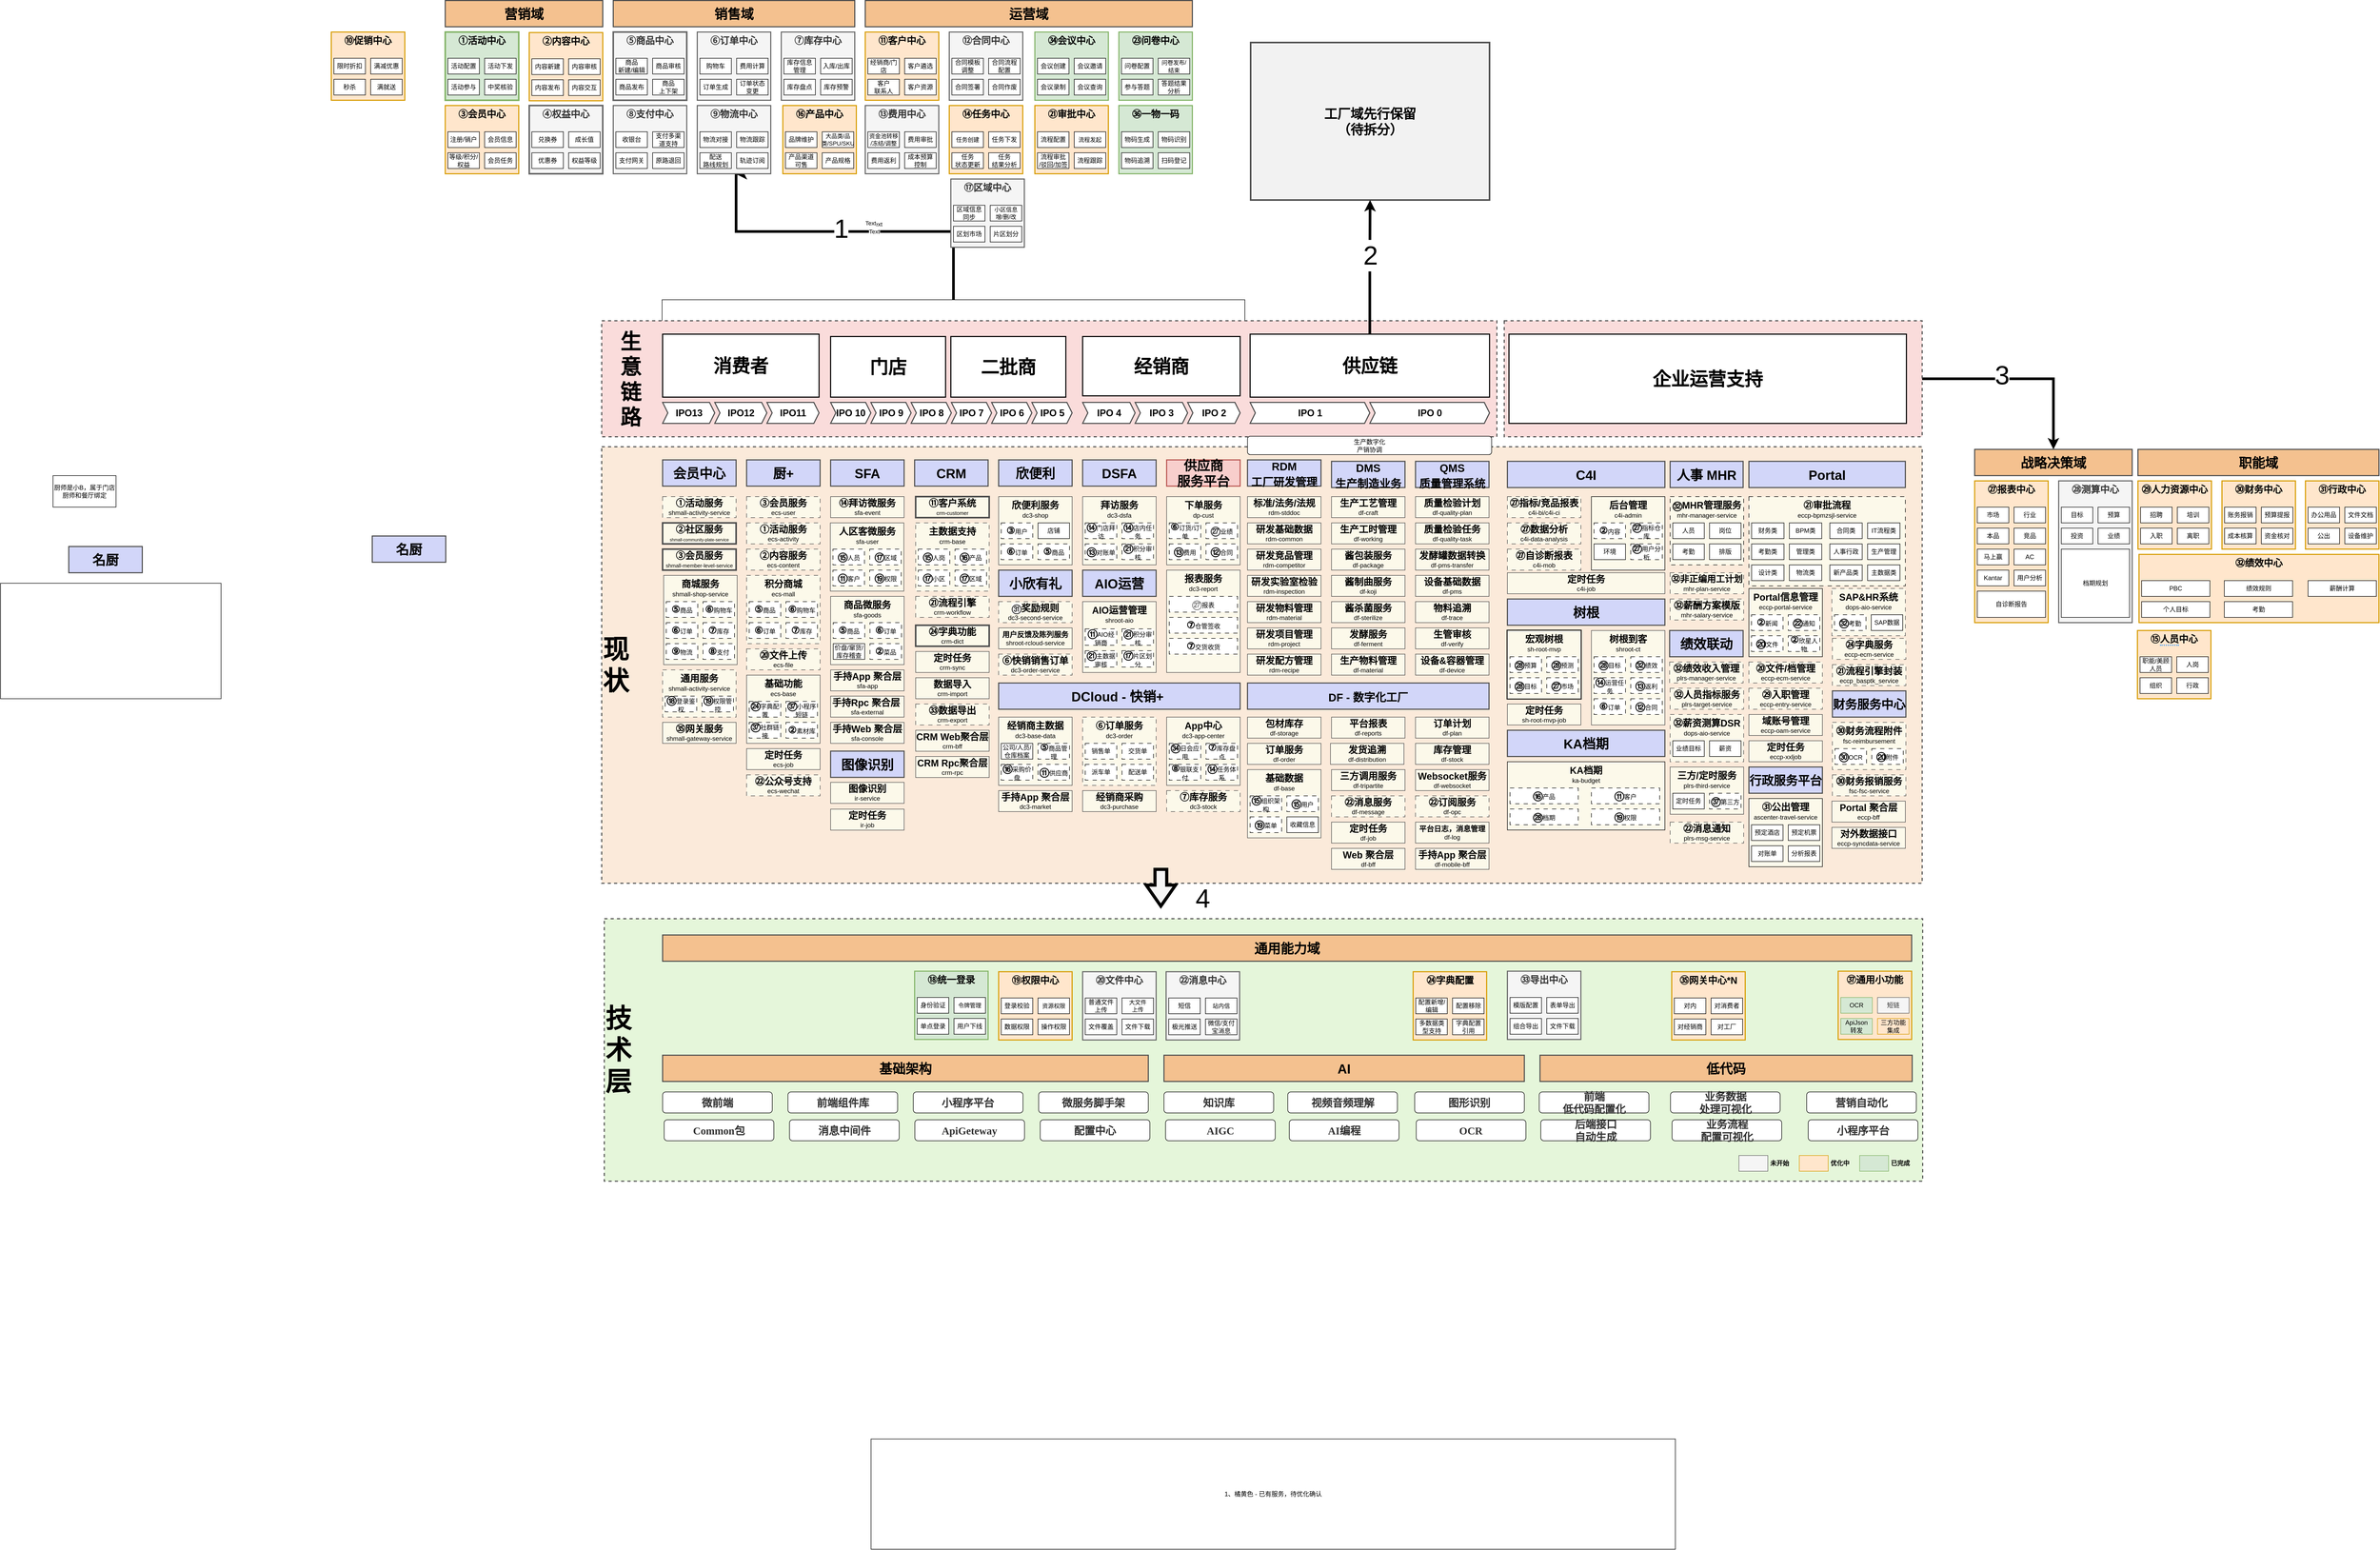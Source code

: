 <mxfile version="24.8.3">
  <diagram name="第 1 页" id="qQZf3QKmK9aggu2YcYBQ">
    <mxGraphModel dx="1278" dy="2341" grid="1" gridSize="10" guides="1" tooltips="1" connect="1" arrows="1" fold="1" page="1" pageScale="1" pageWidth="827" pageHeight="1169" math="0" shadow="0">
      <root>
        <mxCell id="0" />
        <mxCell id="1" parent="0" />
        <mxCell id="XF1549zzeEAgAK72aRJu-30" style="edgeStyle=orthogonalEdgeStyle;rounded=0;orthogonalLoop=1;jettySize=auto;html=1;exitX=0.5;exitY=0;exitDx=0;exitDy=0;strokeWidth=5;" edge="1" parent="1" source="XF1549zzeEAgAK72aRJu-29">
          <mxGeometry relative="1" as="geometry">
            <mxPoint x="2620" y="-520" as="targetPoint" />
            <Array as="points">
              <mxPoint x="3035" y="-410" />
              <mxPoint x="2621" y="-410" />
            </Array>
          </mxGeometry>
        </mxCell>
        <mxCell id="XF1549zzeEAgAK72aRJu-39" value="&lt;font style=&quot;font-size: 50px;&quot;&gt;1&lt;/font&gt;" style="edgeLabel;html=1;align=center;verticalAlign=middle;resizable=0;points=[];" vertex="1" connectable="0" parent="XF1549zzeEAgAK72aRJu-30">
          <mxGeometry x="0.053" y="-6" relative="1" as="geometry">
            <mxPoint x="1" as="offset" />
          </mxGeometry>
        </mxCell>
        <mxCell id="XF1549zzeEAgAK72aRJu-44" value="Text" style="edgeLabel;html=1;align=center;verticalAlign=middle;resizable=0;points=[];" vertex="1" connectable="0" parent="XF1549zzeEAgAK72aRJu-30">
          <mxGeometry x="-0.139" relative="1" as="geometry">
            <mxPoint x="1" as="offset" />
          </mxGeometry>
        </mxCell>
        <mxCell id="XF1549zzeEAgAK72aRJu-46" value="Text" style="edgeLabel;html=1;align=center;verticalAlign=middle;resizable=0;points=[];" vertex="1" connectable="0" parent="XF1549zzeEAgAK72aRJu-30">
          <mxGeometry x="-0.155" y="-14" relative="1" as="geometry">
            <mxPoint as="offset" />
          </mxGeometry>
        </mxCell>
        <mxCell id="XF1549zzeEAgAK72aRJu-47" value="Text" style="edgeLabel;html=1;align=center;verticalAlign=middle;resizable=0;points=[];" vertex="1" connectable="0" parent="XF1549zzeEAgAK72aRJu-30">
          <mxGeometry x="-0.12" y="-16" relative="1" as="geometry">
            <mxPoint as="offset" />
          </mxGeometry>
        </mxCell>
        <mxCell id="XF1549zzeEAgAK72aRJu-29" value="" style="rounded=0;whiteSpace=wrap;html=1;" vertex="1" parent="1">
          <mxGeometry x="2480" y="-280" width="1110" height="200" as="geometry" />
        </mxCell>
        <mxCell id="8Zci_N4jVoXhXL_Aa34t-2" value="&lt;span style=&quot;font-size: 50px;&quot;&gt;&lt;b&gt;现&lt;br&gt;状&lt;/b&gt;&lt;/span&gt;" style="rounded=0;whiteSpace=wrap;html=1;dashed=1;glass=0;shadow=0;verticalAlign=middle;fillColor=#fbeada;strokeColor=#4D4D4D;fillStyle=auto;strokeWidth=2;align=left;" parent="1" vertex="1">
          <mxGeometry x="2365" width="2515" height="831.5" as="geometry" />
        </mxCell>
        <mxCell id="8Zci_N4jVoXhXL_Aa34t-3" value="" style="group" parent="1" vertex="1" connectable="0">
          <mxGeometry x="2481" y="1159" width="2430" height="300" as="geometry" />
        </mxCell>
        <mxCell id="8Zci_N4jVoXhXL_Aa34t-4" value="&lt;span style=&quot;font-size: 50px;&quot;&gt;技&lt;br&gt;术&lt;br&gt;层&lt;/span&gt;" style="rounded=0;whiteSpace=wrap;html=1;dashed=1;glass=0;shadow=0;verticalAlign=middle;fontStyle=1;fillStyle=auto;strokeColor=#4D4D4D;strokeWidth=2;align=left;fontFamily=Helvetica;fontSize=12;fontColor=default;fillColor=#e5f6da;" parent="8Zci_N4jVoXhXL_Aa34t-3" vertex="1">
          <mxGeometry x="-111" y="-260" width="2511" height="500" as="geometry" />
        </mxCell>
        <mxCell id="8Zci_N4jVoXhXL_Aa34t-5" value="&lt;span style=&quot;color: rgb(50, 50, 50); font-family: 黑体; font-size: 20px; font-weight: 700; background-color: rgba(255, 255, 255, 0.01);&quot;&gt;微前端&lt;/span&gt;" style="rounded=1;whiteSpace=wrap;html=1;strokeColor=default;align=center;verticalAlign=middle;fontFamily=Helvetica;fontSize=12;fontColor=default;fillColor=default;" parent="8Zci_N4jVoXhXL_Aa34t-3" vertex="1">
          <mxGeometry y="70" width="208.893" height="40" as="geometry" />
        </mxCell>
        <mxCell id="8Zci_N4jVoXhXL_Aa34t-6" value="基础架构" style="rounded=0;whiteSpace=wrap;html=1;fillColor=#f4c18f;strokeColor=#4D4D4D;fontSize=25;fontStyle=1;strokeWidth=2;align=center;verticalAlign=middle;fontFamily=Helvetica;fontColor=default;" parent="8Zci_N4jVoXhXL_Aa34t-3" vertex="1">
          <mxGeometry width="925.098" height="50" as="geometry" />
        </mxCell>
        <mxCell id="8Zci_N4jVoXhXL_Aa34t-7" value="AI" style="rounded=0;whiteSpace=wrap;html=1;fillColor=#f4c18f;strokeColor=#4D4D4D;fontSize=25;fontStyle=1;strokeWidth=2;align=center;verticalAlign=middle;fontFamily=Helvetica;fontColor=default;" parent="8Zci_N4jVoXhXL_Aa34t-3" vertex="1">
          <mxGeometry x="954.94" width="686.363" height="50" as="geometry" />
        </mxCell>
        <mxCell id="8Zci_N4jVoXhXL_Aa34t-8" value="低代码" style="rounded=0;whiteSpace=wrap;html=1;fillColor=#f4c18f;strokeColor=#4D4D4D;fontSize=25;fontStyle=1;strokeWidth=2;align=center;verticalAlign=middle;fontFamily=Helvetica;fontColor=default;" parent="8Zci_N4jVoXhXL_Aa34t-3" vertex="1">
          <mxGeometry x="1671.14" width="708.86" height="50" as="geometry" />
        </mxCell>
        <mxCell id="8Zci_N4jVoXhXL_Aa34t-9" value="&lt;span style=&quot;color: rgb(50, 50, 50); font-family: 黑体; font-size: 20px; font-weight: 700; background-color: rgba(255, 255, 255, 0.01);&quot;&gt;小程序平台&lt;/span&gt;" style="rounded=1;whiteSpace=wrap;html=1;strokeColor=default;align=center;verticalAlign=middle;fontFamily=Helvetica;fontSize=12;fontColor=default;fillColor=default;" parent="8Zci_N4jVoXhXL_Aa34t-3" vertex="1">
          <mxGeometry x="477.47" y="70" width="208.893" height="40" as="geometry" />
        </mxCell>
        <mxCell id="8Zci_N4jVoXhXL_Aa34t-10" value="&lt;span style=&quot;color: rgb(50, 50, 50); font-family: 黑体; font-size: 20px; font-weight: 700; background-color: rgba(255, 255, 255, 0.01);&quot;&gt;前端组件库&lt;/span&gt;" style="rounded=1;whiteSpace=wrap;html=1;strokeColor=default;align=center;verticalAlign=middle;fontFamily=Helvetica;fontSize=12;fontColor=default;fillColor=default;" parent="8Zci_N4jVoXhXL_Aa34t-3" vertex="1">
          <mxGeometry x="238.735" y="70" width="208.893" height="40" as="geometry" />
        </mxCell>
        <mxCell id="8Zci_N4jVoXhXL_Aa34t-11" value="&lt;span style=&quot;color: rgb(50, 50, 50); font-family: 黑体; font-size: 20px; font-weight: 700; background-color: rgba(255, 255, 255, 0.01);&quot;&gt;微服务脚手架&lt;/span&gt;" style="rounded=1;whiteSpace=wrap;html=1;strokeColor=default;align=center;verticalAlign=middle;fontFamily=Helvetica;fontSize=12;fontColor=default;fillColor=default;" parent="8Zci_N4jVoXhXL_Aa34t-3" vertex="1">
          <mxGeometry x="716.205" y="70" width="208.893" height="40" as="geometry" />
        </mxCell>
        <mxCell id="8Zci_N4jVoXhXL_Aa34t-12" value="&lt;span style=&quot;color: rgb(50, 50, 50); font-family: 黑体; font-size: 20px; font-weight: 700; background-color: rgba(255, 255, 255, 0.01);&quot;&gt;Common包&lt;/span&gt;" style="rounded=1;whiteSpace=wrap;html=1;strokeColor=default;align=center;verticalAlign=middle;fontFamily=Helvetica;fontSize=12;fontColor=default;fillColor=default;" parent="8Zci_N4jVoXhXL_Aa34t-3" vertex="1">
          <mxGeometry x="2.984" y="123" width="208.893" height="40" as="geometry" />
        </mxCell>
        <mxCell id="8Zci_N4jVoXhXL_Aa34t-13" value="&lt;span style=&quot;color: rgb(50, 50, 50); font-family: 黑体; font-size: 20px; font-weight: 700; background-color: rgba(255, 255, 255, 0.01);&quot;&gt;ApiGeteway&lt;/span&gt;" style="rounded=1;whiteSpace=wrap;html=1;strokeColor=default;align=center;verticalAlign=middle;fontFamily=Helvetica;fontSize=12;fontColor=default;fillColor=default;" parent="8Zci_N4jVoXhXL_Aa34t-3" vertex="1">
          <mxGeometry x="480.454" y="123" width="208.893" height="40" as="geometry" />
        </mxCell>
        <mxCell id="8Zci_N4jVoXhXL_Aa34t-14" value="&lt;span style=&quot;color: rgb(50, 50, 50); font-family: 黑体; font-size: 20px; font-weight: 700; background-color: rgba(255, 255, 255, 0.01);&quot;&gt;消息中间件&lt;/span&gt;" style="rounded=1;whiteSpace=wrap;html=1;strokeColor=default;align=center;verticalAlign=middle;fontFamily=Helvetica;fontSize=12;fontColor=default;fillColor=default;" parent="8Zci_N4jVoXhXL_Aa34t-3" vertex="1">
          <mxGeometry x="241.719" y="123" width="208.893" height="40" as="geometry" />
        </mxCell>
        <mxCell id="8Zci_N4jVoXhXL_Aa34t-15" value="&lt;span style=&quot;color: rgb(50, 50, 50); font-family: 黑体; font-size: 20px; font-weight: 700; background-color: rgba(255, 255, 255, 0.01);&quot;&gt;配置中心&lt;/span&gt;" style="rounded=1;whiteSpace=wrap;html=1;strokeColor=default;align=center;verticalAlign=middle;fontFamily=Helvetica;fontSize=12;fontColor=default;fillColor=default;" parent="8Zci_N4jVoXhXL_Aa34t-3" vertex="1">
          <mxGeometry x="719.189" y="123" width="208.893" height="40" as="geometry" />
        </mxCell>
        <mxCell id="8Zci_N4jVoXhXL_Aa34t-16" value="&lt;span style=&quot;color: rgb(50, 50, 50); font-family: 黑体; font-size: 20px; font-weight: 700; background-color: rgba(255, 255, 255, 0.01);&quot;&gt;知识库&lt;/span&gt;" style="rounded=1;whiteSpace=wrap;html=1;strokeColor=default;align=center;verticalAlign=middle;fontFamily=Helvetica;fontSize=12;fontColor=default;fillColor=default;" parent="8Zci_N4jVoXhXL_Aa34t-3" vertex="1">
          <mxGeometry x="954.94" y="70" width="208.893" height="40" as="geometry" />
        </mxCell>
        <mxCell id="8Zci_N4jVoXhXL_Aa34t-17" value="&lt;font face=&quot;黑体&quot; color=&quot;#323232&quot;&gt;&lt;span style=&quot;font-size: 20px; background-color: rgba(255, 255, 255, 0.01);&quot;&gt;&lt;b&gt;AIGC&lt;/b&gt;&lt;/span&gt;&lt;/font&gt;" style="rounded=1;whiteSpace=wrap;html=1;strokeColor=default;align=center;verticalAlign=middle;fontFamily=Helvetica;fontSize=12;fontColor=default;fillColor=default;" parent="8Zci_N4jVoXhXL_Aa34t-3" vertex="1">
          <mxGeometry x="957.924" y="123" width="208.893" height="40" as="geometry" />
        </mxCell>
        <mxCell id="8Zci_N4jVoXhXL_Aa34t-18" value="&lt;span style=&quot;color: rgb(50, 50, 50); font-family: 黑体; font-size: 20px; font-weight: 700; background-color: rgba(255, 255, 255, 0.01);&quot;&gt;视频音频理解&lt;/span&gt;" style="rounded=1;whiteSpace=wrap;html=1;strokeColor=default;align=center;verticalAlign=middle;fontFamily=Helvetica;fontSize=12;fontColor=default;fillColor=default;" parent="8Zci_N4jVoXhXL_Aa34t-3" vertex="1">
          <mxGeometry x="1190.691" y="70" width="208.893" height="40" as="geometry" />
        </mxCell>
        <mxCell id="8Zci_N4jVoXhXL_Aa34t-19" value="&lt;span style=&quot;color: rgb(50, 50, 50); font-family: 黑体; font-size: 20px; font-weight: 700; background-color: rgba(255, 255, 255, 0.01);&quot;&gt;AI编程&lt;/span&gt;" style="rounded=1;whiteSpace=wrap;html=1;strokeColor=default;align=center;verticalAlign=middle;fontFamily=Helvetica;fontSize=12;fontColor=default;fillColor=default;" parent="8Zci_N4jVoXhXL_Aa34t-3" vertex="1">
          <mxGeometry x="1193.675" y="123" width="208.893" height="40" as="geometry" />
        </mxCell>
        <mxCell id="8Zci_N4jVoXhXL_Aa34t-20" value="&lt;span style=&quot;color: rgb(50, 50, 50); font-family: 黑体; font-size: 20px; font-weight: 700; background-color: rgba(255, 255, 255, 0.01);&quot;&gt;图形识别&lt;/span&gt;" style="rounded=1;whiteSpace=wrap;html=1;strokeColor=default;align=center;verticalAlign=middle;fontFamily=Helvetica;fontSize=12;fontColor=default;fillColor=default;" parent="8Zci_N4jVoXhXL_Aa34t-3" vertex="1">
          <mxGeometry x="1432.41" y="70" width="208.893" height="40" as="geometry" />
        </mxCell>
        <mxCell id="8Zci_N4jVoXhXL_Aa34t-21" value="&lt;font face=&quot;黑体&quot; color=&quot;#323232&quot;&gt;&lt;span style=&quot;font-size: 20px; background-color: rgba(255, 255, 255, 0.01);&quot;&gt;&lt;b&gt;OCR&lt;/b&gt;&lt;/span&gt;&lt;/font&gt;" style="rounded=1;whiteSpace=wrap;html=1;strokeColor=default;align=center;verticalAlign=middle;fontFamily=Helvetica;fontSize=12;fontColor=default;fillColor=default;" parent="8Zci_N4jVoXhXL_Aa34t-3" vertex="1">
          <mxGeometry x="1435.394" y="123" width="208.893" height="40" as="geometry" />
        </mxCell>
        <mxCell id="8Zci_N4jVoXhXL_Aa34t-22" value="&lt;span style=&quot;color: rgb(50, 50, 50); font-family: 黑体; font-size: 20px; font-weight: 700; background-color: rgba(255, 255, 255, 0.01);&quot;&gt;前端&lt;br&gt;低代码配置化&lt;/span&gt;" style="rounded=1;whiteSpace=wrap;html=1;strokeColor=default;align=center;verticalAlign=middle;fontFamily=Helvetica;fontSize=12;fontColor=default;fillColor=default;" parent="8Zci_N4jVoXhXL_Aa34t-3" vertex="1">
          <mxGeometry x="1669.653" y="70" width="208.893" height="40" as="geometry" />
        </mxCell>
        <mxCell id="8Zci_N4jVoXhXL_Aa34t-23" value="&lt;font face=&quot;黑体&quot; color=&quot;#323232&quot;&gt;&lt;span style=&quot;font-size: 20px; background-color: rgba(255, 255, 255, 0.01);&quot;&gt;&lt;b&gt;后端接口&lt;br&gt;自动生成&lt;/b&gt;&lt;/span&gt;&lt;/font&gt;" style="rounded=1;whiteSpace=wrap;html=1;strokeColor=default;align=center;verticalAlign=middle;fontFamily=Helvetica;fontSize=12;fontColor=default;fillColor=default;" parent="8Zci_N4jVoXhXL_Aa34t-3" vertex="1">
          <mxGeometry x="1672.637" y="123" width="208.893" height="40" as="geometry" />
        </mxCell>
        <mxCell id="8Zci_N4jVoXhXL_Aa34t-24" value="&lt;span style=&quot;color: rgb(50, 50, 50); font-family: 黑体; font-size: 20px; font-weight: 700; background-color: rgba(255, 255, 255, 0.01);&quot;&gt;业务数据&lt;/span&gt;&lt;br style=&quot;color: rgb(50, 50, 50); font-family: 黑体; font-size: 20px; font-weight: 700;&quot;&gt;&lt;span style=&quot;color: rgb(50, 50, 50); font-family: 黑体; font-size: 20px; font-weight: 700; background-color: rgba(255, 255, 255, 0.01);&quot;&gt;处理可视化&lt;/span&gt;" style="rounded=1;whiteSpace=wrap;html=1;strokeColor=default;align=center;verticalAlign=middle;fontFamily=Helvetica;fontSize=12;fontColor=default;fillColor=default;" parent="8Zci_N4jVoXhXL_Aa34t-3" vertex="1">
          <mxGeometry x="1919.634" y="70" width="208.893" height="40" as="geometry" />
        </mxCell>
        <mxCell id="8Zci_N4jVoXhXL_Aa34t-25" value="&lt;span style=&quot;color: rgb(50, 50, 50); font-family: 黑体; font-size: 20px; font-weight: 700; background-color: rgba(255, 255, 255, 0.01);&quot;&gt;业务流程&lt;br&gt;配置可视化&lt;/span&gt;" style="rounded=1;whiteSpace=wrap;html=1;strokeColor=default;align=center;verticalAlign=middle;fontFamily=Helvetica;fontSize=12;fontColor=default;fillColor=default;" parent="8Zci_N4jVoXhXL_Aa34t-3" vertex="1">
          <mxGeometry x="1922.618" y="123" width="208.893" height="40" as="geometry" />
        </mxCell>
        <mxCell id="8Zci_N4jVoXhXL_Aa34t-26" value="&lt;span style=&quot;color: rgb(50, 50, 50); font-family: 黑体; font-size: 20px; font-weight: 700; background-color: rgba(255, 255, 255, 0.01);&quot;&gt;营销自动化&lt;/span&gt;" style="rounded=1;whiteSpace=wrap;html=1;strokeColor=default;align=center;verticalAlign=middle;fontFamily=Helvetica;fontSize=12;fontColor=default;fillColor=default;" parent="8Zci_N4jVoXhXL_Aa34t-3" vertex="1">
          <mxGeometry x="2179.003" y="70" width="208.893" height="40" as="geometry" />
        </mxCell>
        <mxCell id="8Zci_N4jVoXhXL_Aa34t-27" value="&lt;font face=&quot;黑体&quot; color=&quot;#323232&quot;&gt;&lt;span style=&quot;font-size: 20px; background-color: rgba(255, 255, 255, 0.01);&quot;&gt;&lt;b&gt;小程序平台&lt;/b&gt;&lt;/span&gt;&lt;/font&gt;" style="rounded=1;whiteSpace=wrap;html=1;strokeColor=default;align=center;verticalAlign=middle;fontFamily=Helvetica;fontSize=12;fontColor=default;fillColor=default;" parent="8Zci_N4jVoXhXL_Aa34t-3" vertex="1">
          <mxGeometry x="2181.987" y="123" width="208.893" height="40" as="geometry" />
        </mxCell>
        <mxCell id="XF1549zzeEAgAK72aRJu-14" value="" style="group" vertex="1" connectable="0" parent="8Zci_N4jVoXhXL_Aa34t-3">
          <mxGeometry x="2280" y="191" width="100" height="30" as="geometry" />
        </mxCell>
        <mxCell id="XF1549zzeEAgAK72aRJu-12" value="" style="rounded=0;whiteSpace=wrap;html=1;fillColor=#d5e8d4;strokeColor=#82b366;" vertex="1" parent="XF1549zzeEAgAK72aRJu-14">
          <mxGeometry width="55" height="30" as="geometry" />
        </mxCell>
        <mxCell id="XF1549zzeEAgAK72aRJu-13" value="已完成" style="text;html=1;align=center;verticalAlign=middle;whiteSpace=wrap;rounded=0;fontStyle=1" vertex="1" parent="XF1549zzeEAgAK72aRJu-14">
          <mxGeometry x="55" width="45" height="30" as="geometry" />
        </mxCell>
        <mxCell id="XF1549zzeEAgAK72aRJu-15" value="" style="group" vertex="1" connectable="0" parent="8Zci_N4jVoXhXL_Aa34t-3">
          <mxGeometry x="2165" y="191" width="100" height="30" as="geometry" />
        </mxCell>
        <mxCell id="XF1549zzeEAgAK72aRJu-10" value="" style="rounded=0;whiteSpace=wrap;html=1;fillColor=#ffe6cc;strokeColor=#d79b00;" vertex="1" parent="XF1549zzeEAgAK72aRJu-15">
          <mxGeometry width="55" height="30" as="geometry" />
        </mxCell>
        <mxCell id="XF1549zzeEAgAK72aRJu-11" value="优化中" style="text;html=1;align=center;verticalAlign=middle;whiteSpace=wrap;rounded=0;fontStyle=1" vertex="1" parent="XF1549zzeEAgAK72aRJu-15">
          <mxGeometry x="55" width="45" height="30" as="geometry" />
        </mxCell>
        <mxCell id="XF1549zzeEAgAK72aRJu-16" value="" style="group" vertex="1" connectable="0" parent="8Zci_N4jVoXhXL_Aa34t-3">
          <mxGeometry x="2050" y="191" width="100" height="30" as="geometry" />
        </mxCell>
        <mxCell id="XF1549zzeEAgAK72aRJu-8" value="" style="rounded=0;whiteSpace=wrap;html=1;fillColor=#f5f5f5;fontColor=#333333;strokeColor=#666666;" vertex="1" parent="XF1549zzeEAgAK72aRJu-16">
          <mxGeometry width="55" height="30" as="geometry" />
        </mxCell>
        <mxCell id="XF1549zzeEAgAK72aRJu-9" value="未开始" style="text;html=1;align=center;verticalAlign=middle;whiteSpace=wrap;rounded=0;fontStyle=1" vertex="1" parent="XF1549zzeEAgAK72aRJu-16">
          <mxGeometry x="55" width="45" height="30" as="geometry" />
        </mxCell>
        <mxCell id="8Zci_N4jVoXhXL_Aa34t-28" value="&lt;span style=&quot;font-size: 40px; font-weight: 700;&quot;&gt;&amp;nbsp; &amp;nbsp;生&lt;br&gt;&amp;nbsp; &amp;nbsp;意&lt;br&gt;&amp;nbsp; &amp;nbsp;链&lt;br&gt;&amp;nbsp; &amp;nbsp;路&lt;/span&gt;" style="rounded=0;whiteSpace=wrap;html=1;dashed=1;glass=0;shadow=0;verticalAlign=middle;fillColor=#fadcdb;strokeColor=#4D4D4D;fillStyle=auto;strokeWidth=2;align=left;" parent="1" vertex="1">
          <mxGeometry x="2365" y="-240" width="1705" height="221" as="geometry" />
        </mxCell>
        <mxCell id="8Zci_N4jVoXhXL_Aa34t-29" value="&lt;b style=&quot;font-size: 18px;&quot;&gt;㉗&lt;/b&gt;&lt;span style=&quot;font-size: 18px;&quot;&gt;&lt;b&gt;指标/竞品报表&lt;/b&gt;&lt;/span&gt;&lt;br&gt;c4i-bi/c4i-ci" style="rounded=0;whiteSpace=wrap;html=1;fillColor=#FCF9EA;strokeColor=#4D4D4D;align=center;verticalAlign=middle;fontFamily=Helvetica;fontSize=12;fontColor=default;dashed=1;dashPattern=8 8;" parent="1" vertex="1">
          <mxGeometry x="4090" y="95" width="140" height="40" as="geometry" />
        </mxCell>
        <mxCell id="8Zci_N4jVoXhXL_Aa34t-30" value="&lt;b style=&quot;font-size: 18px;&quot;&gt;㉗&lt;/b&gt;&lt;span style=&quot;font-size: 18px;&quot;&gt;&lt;b&gt;数据分析&lt;/b&gt;&lt;/span&gt;&lt;br&gt;c4i-data-analysis" style="rounded=0;whiteSpace=wrap;html=1;fillColor=#FCF9EA;strokeColor=#4D4D4D;align=center;verticalAlign=middle;fontFamily=Helvetica;fontSize=12;fontColor=default;dashed=1;dashPattern=8 8;" parent="1" vertex="1">
          <mxGeometry x="4090" y="145" width="140" height="40" as="geometry" />
        </mxCell>
        <mxCell id="8Zci_N4jVoXhXL_Aa34t-31" value="&lt;b style=&quot;font-size: 18px;&quot;&gt;㉗&lt;/b&gt;&lt;span style=&quot;font-size: 18px;&quot;&gt;&lt;b&gt;自诊断报表&lt;/b&gt;&lt;/span&gt;&lt;br&gt;c4i-mob" style="rounded=0;whiteSpace=wrap;html=1;fillColor=#FCF9EA;strokeColor=#4D4D4D;align=center;verticalAlign=middle;fontFamily=Helvetica;fontSize=12;fontColor=default;dashed=1;dashPattern=8 8;" parent="1" vertex="1">
          <mxGeometry x="4090" y="195" width="140" height="40" as="geometry" />
        </mxCell>
        <mxCell id="8Zci_N4jVoXhXL_Aa34t-33" value="&lt;font style=&quot;font-size: 35px;&quot;&gt;门店&lt;/font&gt;" style="rounded=0;whiteSpace=wrap;html=1;fontStyle=1;strokeWidth=2;" parent="1" vertex="1">
          <mxGeometry x="2801" y="-210" width="219" height="115.5" as="geometry" />
        </mxCell>
        <mxCell id="8Zci_N4jVoXhXL_Aa34t-34" value="&lt;font style=&quot;font-size: 35px;&quot;&gt;经销商&lt;/font&gt;" style="rounded=0;whiteSpace=wrap;html=1;fontStyle=1;strokeWidth=2;" parent="1" vertex="1">
          <mxGeometry x="3281" y="-210" width="300" height="113" as="geometry" />
        </mxCell>
        <mxCell id="8Zci_N4jVoXhXL_Aa34t-35" value="" style="group;strokeWidth=2;" parent="1" vertex="1" connectable="0">
          <mxGeometry x="2801" y="-84.5" width="460" height="40" as="geometry" />
        </mxCell>
        <mxCell id="8Zci_N4jVoXhXL_Aa34t-36" value="&lt;font size=&quot;1&quot; style=&quot;&quot;&gt;&lt;b style=&quot;font-size: 18px;&quot;&gt;IPO 10&lt;/b&gt;&lt;/font&gt;" style="html=1;shadow=0;dashed=0;align=center;verticalAlign=middle;shape=mxgraph.arrows2.arrow;dy=0;dx=10;notch=10;fillColor=#FFFFFF;strokeColor=#4D4D4D;strokeWidth=2;" parent="8Zci_N4jVoXhXL_Aa34t-35" vertex="1">
          <mxGeometry width="76.667" height="40" as="geometry" />
        </mxCell>
        <mxCell id="8Zci_N4jVoXhXL_Aa34t-37" value="&lt;font size=&quot;1&quot; style=&quot;&quot;&gt;&lt;b style=&quot;font-size: 18px;&quot;&gt;IPO 9&lt;/b&gt;&lt;/font&gt;" style="html=1;shadow=0;dashed=0;align=center;verticalAlign=middle;shape=mxgraph.arrows2.arrow;dy=0;dx=10;notch=10;fillColor=#FFFFFF;strokeColor=#4D4D4D;strokeWidth=2;" parent="8Zci_N4jVoXhXL_Aa34t-35" vertex="1">
          <mxGeometry x="76.667" width="76.667" height="40" as="geometry" />
        </mxCell>
        <mxCell id="8Zci_N4jVoXhXL_Aa34t-38" value="&lt;font size=&quot;1&quot; style=&quot;&quot;&gt;&lt;b style=&quot;font-size: 18px;&quot;&gt;IPO 8&lt;/b&gt;&lt;/font&gt;" style="html=1;shadow=0;dashed=0;align=center;verticalAlign=middle;shape=mxgraph.arrows2.arrow;dy=0;dx=10;notch=10;fillColor=#FFFFFF;strokeColor=#4D4D4D;strokeWidth=2;" parent="8Zci_N4jVoXhXL_Aa34t-35" vertex="1">
          <mxGeometry x="153.333" width="76.667" height="40" as="geometry" />
        </mxCell>
        <mxCell id="8Zci_N4jVoXhXL_Aa34t-39" value="&lt;font size=&quot;1&quot; style=&quot;&quot;&gt;&lt;b style=&quot;font-size: 18px;&quot;&gt;IPO 7&lt;/b&gt;&lt;/font&gt;" style="html=1;shadow=0;dashed=0;align=center;verticalAlign=middle;shape=mxgraph.arrows2.arrow;dy=0;dx=10;notch=10;fillColor=#FFFFFF;strokeColor=#4D4D4D;strokeWidth=2;" parent="8Zci_N4jVoXhXL_Aa34t-35" vertex="1">
          <mxGeometry x="230" width="76.667" height="40" as="geometry" />
        </mxCell>
        <mxCell id="8Zci_N4jVoXhXL_Aa34t-40" value="&lt;font size=&quot;1&quot; style=&quot;&quot;&gt;&lt;b style=&quot;font-size: 18px;&quot;&gt;IPO 6&lt;/b&gt;&lt;/font&gt;" style="html=1;shadow=0;dashed=0;align=center;verticalAlign=middle;shape=mxgraph.arrows2.arrow;dy=0;dx=10;notch=10;fillColor=#FFFFFF;strokeColor=#4D4D4D;strokeWidth=2;" parent="8Zci_N4jVoXhXL_Aa34t-35" vertex="1">
          <mxGeometry x="306.667" width="76.667" height="40" as="geometry" />
        </mxCell>
        <mxCell id="8Zci_N4jVoXhXL_Aa34t-41" value="&lt;font size=&quot;1&quot; style=&quot;&quot;&gt;&lt;b style=&quot;font-size: 18px;&quot;&gt;IPO 5&lt;/b&gt;&lt;/font&gt;" style="html=1;shadow=0;dashed=0;align=center;verticalAlign=middle;shape=mxgraph.arrows2.arrow;dy=0;dx=10;notch=10;fillColor=#FFFFFF;strokeColor=#4D4D4D;strokeWidth=2;" parent="8Zci_N4jVoXhXL_Aa34t-35" vertex="1">
          <mxGeometry x="383.333" width="76.667" height="40" as="geometry" />
        </mxCell>
        <mxCell id="8Zci_N4jVoXhXL_Aa34t-42" value="&lt;font size=&quot;1&quot; style=&quot;&quot;&gt;&lt;b style=&quot;font-size: 18px;&quot;&gt;IPO 4&lt;/b&gt;&lt;/font&gt;" style="html=1;shadow=0;dashed=0;align=center;verticalAlign=middle;shape=mxgraph.arrows2.arrow;dy=0;dx=10;notch=10;fillColor=#FFFFFF;strokeColor=#4D4D4D;strokeWidth=2;" parent="1" vertex="1">
          <mxGeometry x="3281" y="-84.5" width="100" height="40" as="geometry" />
        </mxCell>
        <mxCell id="8Zci_N4jVoXhXL_Aa34t-43" value="&lt;font size=&quot;1&quot; style=&quot;&quot;&gt;&lt;b style=&quot;font-size: 18px;&quot;&gt;IPO 3&lt;/b&gt;&lt;/font&gt;" style="html=1;shadow=0;dashed=0;align=center;verticalAlign=middle;shape=mxgraph.arrows2.arrow;dy=0;dx=10;notch=10;fillColor=#FFFFFF;strokeColor=#4D4D4D;strokeWidth=2;" parent="1" vertex="1">
          <mxGeometry x="3381" y="-84.5" width="100" height="40" as="geometry" />
        </mxCell>
        <mxCell id="8Zci_N4jVoXhXL_Aa34t-44" value="&lt;font size=&quot;1&quot; style=&quot;&quot;&gt;&lt;b style=&quot;font-size: 18px;&quot;&gt;IPO 2&lt;/b&gt;&lt;/font&gt;" style="html=1;shadow=0;dashed=0;align=center;verticalAlign=middle;shape=mxgraph.arrows2.arrow;dy=0;dx=10;notch=10;fillColor=#FFFFFF;strokeColor=#4D4D4D;strokeWidth=2;" parent="1" vertex="1">
          <mxGeometry x="3481" y="-84.5" width="100" height="40" as="geometry" />
        </mxCell>
        <mxCell id="8Zci_N4jVoXhXL_Aa34t-45" value="C4I" style="rounded=0;whiteSpace=wrap;html=1;fillColor=#d2d6f9;strokeColor=#4D4D4D;fontSize=25;fontStyle=1;strokeWidth=2;align=center;verticalAlign=middle;fontFamily=Helvetica;fontColor=default;" parent="1" vertex="1">
          <mxGeometry x="4090" y="27.75" width="300" height="50" as="geometry" />
        </mxCell>
        <mxCell id="8Zci_N4jVoXhXL_Aa34t-46" value="KA档期" style="rounded=0;whiteSpace=wrap;html=1;fillColor=#d2d6f9;strokeColor=#4D4D4D;fontSize=25;fontStyle=1;strokeWidth=2;align=center;verticalAlign=middle;fontFamily=Helvetica;fontColor=default;" parent="1" vertex="1">
          <mxGeometry x="4090" y="540" width="300" height="50" as="geometry" />
        </mxCell>
        <mxCell id="8Zci_N4jVoXhXL_Aa34t-47" value="树根" style="rounded=0;whiteSpace=wrap;html=1;fillColor=#d2d6f9;strokeColor=#4D4D4D;fontSize=25;fontStyle=1;strokeWidth=2;align=center;verticalAlign=middle;fontFamily=Helvetica;fontColor=default;" parent="1" vertex="1">
          <mxGeometry x="4090" y="290" width="300" height="50" as="geometry" />
        </mxCell>
        <mxCell id="8Zci_N4jVoXhXL_Aa34t-48" value="" style="group;strokeColor=default;strokeWidth=3;" parent="1" vertex="1" connectable="0">
          <mxGeometry x="4090" y="350" width="140" height="130" as="geometry" />
        </mxCell>
        <mxCell id="8Zci_N4jVoXhXL_Aa34t-49" value="&lt;span style=&quot;font-size: 18px;&quot;&gt;&lt;b&gt;宏观树根&lt;/b&gt;&lt;/span&gt;&lt;br&gt;&lt;div&gt;sh-root-mvp&lt;/div&gt;" style="rounded=0;whiteSpace=wrap;html=1;fillColor=#FCF9EA;strokeColor=#4D4D4D;verticalAlign=top;align=center;fontFamily=Helvetica;fontSize=12;fontColor=default;" parent="8Zci_N4jVoXhXL_Aa34t-48" vertex="1">
          <mxGeometry width="140" height="130" as="geometry" />
        </mxCell>
        <mxCell id="8Zci_N4jVoXhXL_Aa34t-50" value="" style="group" parent="8Zci_N4jVoXhXL_Aa34t-48" vertex="1" connectable="0">
          <mxGeometry x="5" y="50" width="130" height="70" as="geometry" />
        </mxCell>
        <mxCell id="8Zci_N4jVoXhXL_Aa34t-51" value="" style="group" parent="8Zci_N4jVoXhXL_Aa34t-50" vertex="1" connectable="0">
          <mxGeometry width="130" height="30" as="geometry" />
        </mxCell>
        <mxCell id="8Zci_N4jVoXhXL_Aa34t-52" value="&lt;b style=&quot;font-size: 18px;&quot;&gt;㉘&lt;/b&gt;预算" style="rounded=0;whiteSpace=wrap;html=1;dashed=1;dashPattern=8 8;strokeColor=default;align=center;verticalAlign=middle;fontFamily=Helvetica;fontSize=12;fontColor=default;fillColor=default;" parent="8Zci_N4jVoXhXL_Aa34t-51" vertex="1">
          <mxGeometry width="60" height="30" as="geometry" />
        </mxCell>
        <mxCell id="8Zci_N4jVoXhXL_Aa34t-53" value="&lt;b style=&quot;font-size: 18px;&quot;&gt;㉘&lt;/b&gt;预测" style="rounded=0;whiteSpace=wrap;html=1;dashed=1;dashPattern=8 8;strokeColor=default;align=center;verticalAlign=middle;fontFamily=Helvetica;fontSize=12;fontColor=default;fillColor=default;" parent="8Zci_N4jVoXhXL_Aa34t-51" vertex="1">
          <mxGeometry x="70" width="60" height="30" as="geometry" />
        </mxCell>
        <mxCell id="8Zci_N4jVoXhXL_Aa34t-54" value="" style="group" parent="8Zci_N4jVoXhXL_Aa34t-50" vertex="1" connectable="0">
          <mxGeometry y="40" width="130" height="30" as="geometry" />
        </mxCell>
        <mxCell id="8Zci_N4jVoXhXL_Aa34t-55" value="&lt;b style=&quot;font-size: 18px;&quot;&gt;㉘&lt;/b&gt;目标" style="rounded=0;whiteSpace=wrap;html=1;dashed=1;dashPattern=8 8;strokeColor=default;align=center;verticalAlign=middle;fontFamily=Helvetica;fontSize=12;fontColor=default;fillColor=default;" parent="8Zci_N4jVoXhXL_Aa34t-54" vertex="1">
          <mxGeometry width="60" height="30" as="geometry" />
        </mxCell>
        <mxCell id="8Zci_N4jVoXhXL_Aa34t-56" value="&lt;b style=&quot;font-size: 18px;&quot;&gt;㉗&lt;/b&gt;市场" style="rounded=0;whiteSpace=wrap;html=1;dashed=1;dashPattern=8 8;strokeColor=default;align=center;verticalAlign=middle;fontFamily=Helvetica;fontSize=12;fontColor=default;fillColor=default;" parent="8Zci_N4jVoXhXL_Aa34t-54" vertex="1">
          <mxGeometry x="70" width="60" height="30" as="geometry" />
        </mxCell>
        <mxCell id="8Zci_N4jVoXhXL_Aa34t-57" value="&lt;span style=&quot;font-size: 18px;&quot;&gt;&lt;b&gt;定时任务&lt;/b&gt;&lt;/span&gt;&lt;br&gt;sh-root-mvp-job" style="rounded=0;whiteSpace=wrap;html=1;fillColor=#FCF9EA;strokeColor=#4D4D4D;align=center;verticalAlign=middle;fontFamily=Helvetica;fontSize=12;fontColor=default;" parent="1" vertex="1">
          <mxGeometry x="4090" y="490" width="140" height="40" as="geometry" />
        </mxCell>
        <mxCell id="8Zci_N4jVoXhXL_Aa34t-58" value="人事 MHR" style="rounded=0;whiteSpace=wrap;html=1;fillColor=#d2d6f9;strokeColor=#4D4D4D;fontSize=25;fontStyle=1;strokeWidth=2;align=center;verticalAlign=middle;fontFamily=Helvetica;fontColor=default;" parent="1" vertex="1">
          <mxGeometry x="4400" y="27.75" width="139" height="50" as="geometry" />
        </mxCell>
        <mxCell id="8Zci_N4jVoXhXL_Aa34t-59" value="&lt;b style=&quot;font-size: 18px;&quot;&gt;㉜&lt;/b&gt;&lt;span style=&quot;font-size: 18px;&quot;&gt;&lt;b&gt;薪酬方案模版&lt;/b&gt;&lt;/span&gt;&lt;br&gt;mhr-salary-service" style="rounded=0;whiteSpace=wrap;html=1;fillColor=#FCF9EA;strokeColor=#4D4D4D;align=center;verticalAlign=middle;fontFamily=Helvetica;fontSize=12;fontColor=default;dashed=1;dashPattern=8 8;" parent="1" vertex="1">
          <mxGeometry x="4400" y="290" width="140" height="40" as="geometry" />
        </mxCell>
        <mxCell id="8Zci_N4jVoXhXL_Aa34t-60" value="" style="group" parent="1" vertex="1" connectable="0">
          <mxGeometry x="4400" y="95" width="140" height="130" as="geometry" />
        </mxCell>
        <mxCell id="8Zci_N4jVoXhXL_Aa34t-61" value="&lt;b style=&quot;font-size: 18px;&quot;&gt;㉜&lt;/b&gt;&lt;span style=&quot;font-size: 18px;&quot;&gt;&lt;b&gt;MHR管理服务&lt;/b&gt;&lt;/span&gt;&lt;br&gt;&lt;div&gt;mhr-manager-service&lt;/div&gt;" style="rounded=0;whiteSpace=wrap;html=1;fillColor=#FCF9EA;strokeColor=#000000;verticalAlign=top;align=center;fontFamily=Helvetica;fontSize=12;fontColor=default;dashed=1;dashPattern=8 8;" parent="8Zci_N4jVoXhXL_Aa34t-60" vertex="1">
          <mxGeometry width="140" height="130" as="geometry" />
        </mxCell>
        <mxCell id="8Zci_N4jVoXhXL_Aa34t-62" value="" style="group" parent="8Zci_N4jVoXhXL_Aa34t-60" vertex="1" connectable="0">
          <mxGeometry x="5" y="50" width="130" height="70" as="geometry" />
        </mxCell>
        <mxCell id="8Zci_N4jVoXhXL_Aa34t-63" value="" style="group" parent="8Zci_N4jVoXhXL_Aa34t-62" vertex="1" connectable="0">
          <mxGeometry width="130" height="30" as="geometry" />
        </mxCell>
        <mxCell id="8Zci_N4jVoXhXL_Aa34t-64" value="人员" style="rounded=0;whiteSpace=wrap;html=1;" parent="8Zci_N4jVoXhXL_Aa34t-63" vertex="1">
          <mxGeometry width="60" height="30" as="geometry" />
        </mxCell>
        <mxCell id="8Zci_N4jVoXhXL_Aa34t-65" value="岗位" style="rounded=0;whiteSpace=wrap;html=1;" parent="8Zci_N4jVoXhXL_Aa34t-63" vertex="1">
          <mxGeometry x="70" width="60" height="30" as="geometry" />
        </mxCell>
        <mxCell id="8Zci_N4jVoXhXL_Aa34t-66" value="" style="group" parent="8Zci_N4jVoXhXL_Aa34t-62" vertex="1" connectable="0">
          <mxGeometry y="40" width="130" height="30" as="geometry" />
        </mxCell>
        <mxCell id="8Zci_N4jVoXhXL_Aa34t-67" value="考勤" style="rounded=0;whiteSpace=wrap;html=1;" parent="8Zci_N4jVoXhXL_Aa34t-66" vertex="1">
          <mxGeometry width="60" height="30" as="geometry" />
        </mxCell>
        <mxCell id="8Zci_N4jVoXhXL_Aa34t-68" value="排版" style="rounded=0;whiteSpace=wrap;html=1;" parent="8Zci_N4jVoXhXL_Aa34t-66" vertex="1">
          <mxGeometry x="70" width="60" height="30" as="geometry" />
        </mxCell>
        <mxCell id="8Zci_N4jVoXhXL_Aa34t-69" value="&lt;font style=&quot;font-size: 17px;&quot;&gt;&lt;b style=&quot;&quot;&gt;㉜&lt;/b&gt;&lt;b style=&quot;&quot;&gt;非正编用工计划&lt;/b&gt;&lt;/font&gt;&lt;br&gt;mhr-plan-service" style="rounded=0;whiteSpace=wrap;html=1;fillColor=#FCF9EA;strokeColor=#4D4D4D;align=center;verticalAlign=middle;fontFamily=Helvetica;fontSize=12;fontColor=default;dashed=1;dashPattern=8 8;" parent="1" vertex="1">
          <mxGeometry x="4400" y="240" width="140" height="40" as="geometry" />
        </mxCell>
        <mxCell id="8Zci_N4jVoXhXL_Aa34t-70" value="绩效联动" style="rounded=0;whiteSpace=wrap;html=1;fillColor=#d2d6f9;strokeColor=#4D4D4D;fontSize=25;fontStyle=1;strokeWidth=2;align=center;verticalAlign=middle;fontFamily=Helvetica;fontColor=default;" parent="1" vertex="1">
          <mxGeometry x="4399" y="350" width="140" height="50" as="geometry" />
        </mxCell>
        <mxCell id="8Zci_N4jVoXhXL_Aa34t-71" value="" style="group;fillColor=#FCF9EA;strokeColor=#4D4D4D;" parent="1" vertex="1" connectable="0">
          <mxGeometry x="4400" y="610" width="140" height="90" as="geometry" />
        </mxCell>
        <mxCell id="8Zci_N4jVoXhXL_Aa34t-72" value="&lt;span style=&quot;font-size: 18px;&quot;&gt;&lt;b&gt;三方/定时服务&lt;/b&gt;&lt;/span&gt;&lt;br&gt;plrs-third-service" style="rounded=0;whiteSpace=wrap;html=1;fillColor=#FCF9EA;strokeColor=#4D4D4D;verticalAlign=top;" parent="8Zci_N4jVoXhXL_Aa34t-71" vertex="1">
          <mxGeometry width="140" height="90" as="geometry" />
        </mxCell>
        <mxCell id="8Zci_N4jVoXhXL_Aa34t-73" value="" style="group;dashed=1;dashPattern=8 8;" parent="8Zci_N4jVoXhXL_Aa34t-71" vertex="1" connectable="0">
          <mxGeometry x="5" y="50" width="130" height="30" as="geometry" />
        </mxCell>
        <mxCell id="8Zci_N4jVoXhXL_Aa34t-74" value="定时任务" style="rounded=0;whiteSpace=wrap;html=1;strokeColor=default;align=center;verticalAlign=middle;fontFamily=Helvetica;fontSize=12;fontColor=default;fillColor=default;" parent="8Zci_N4jVoXhXL_Aa34t-73" vertex="1">
          <mxGeometry width="60" height="30" as="geometry" />
        </mxCell>
        <mxCell id="8Zci_N4jVoXhXL_Aa34t-75" value="&lt;b style=&quot;font-size: 18px;&quot;&gt;㊲&lt;/b&gt;第三方" style="rounded=0;whiteSpace=wrap;html=1;dashed=1;dashPattern=8 8;" parent="8Zci_N4jVoXhXL_Aa34t-73" vertex="1">
          <mxGeometry x="70" width="60" height="30" as="geometry" />
        </mxCell>
        <mxCell id="8Zci_N4jVoXhXL_Aa34t-76" value="&lt;b style=&quot;font-size: 18px;&quot;&gt;㉒&lt;/b&gt;&lt;span style=&quot;font-size: 18px;&quot;&gt;&lt;b&gt;消息通知&lt;/b&gt;&lt;/span&gt;&lt;br&gt;plrs-msg-service" style="rounded=0;whiteSpace=wrap;html=1;fillColor=#FCF9EA;strokeColor=#4D4D4D;align=center;verticalAlign=middle;fontFamily=Helvetica;fontSize=12;fontColor=default;dashed=1;dashPattern=8 8;" parent="1" vertex="1">
          <mxGeometry x="4400" y="715" width="140" height="40" as="geometry" />
        </mxCell>
        <mxCell id="8Zci_N4jVoXhXL_Aa34t-77" value="&lt;b style=&quot;font-size: 18px;&quot;&gt;㉜&lt;/b&gt;&lt;span style=&quot;font-size: 18px;&quot;&gt;&lt;b&gt;人员指标服务&lt;/b&gt;&lt;/span&gt;&lt;br&gt;plrs-target-service" style="rounded=0;whiteSpace=wrap;html=1;fillColor=#FCF9EA;strokeColor=#4D4D4D;align=center;verticalAlign=middle;fontFamily=Helvetica;fontSize=12;fontColor=default;dashed=1;dashPattern=8 8;" parent="1" vertex="1">
          <mxGeometry x="4400" y="460" width="140" height="40" as="geometry" />
        </mxCell>
        <mxCell id="8Zci_N4jVoXhXL_Aa34t-78" value="" style="group;fillColor=#FCF9EA;strokeColor=#4D4D4D;dashed=1;dashPattern=8 8;" parent="1" vertex="1" connectable="0">
          <mxGeometry x="4400" y="510" width="140" height="90" as="geometry" />
        </mxCell>
        <mxCell id="8Zci_N4jVoXhXL_Aa34t-79" value="&lt;b style=&quot;font-size: 18px;&quot;&gt;㉜&lt;/b&gt;&lt;span style=&quot;font-size: 18px;&quot;&gt;&lt;b&gt;薪资测算DSR&lt;/b&gt;&lt;/span&gt;&lt;br&gt;dops-aio-service" style="rounded=0;whiteSpace=wrap;html=1;fillColor=#FCF9EA;strokeColor=#4D4D4D;verticalAlign=top;dashed=1;dashPattern=8 8;" parent="8Zci_N4jVoXhXL_Aa34t-78" vertex="1">
          <mxGeometry width="140" height="90" as="geometry" />
        </mxCell>
        <mxCell id="8Zci_N4jVoXhXL_Aa34t-80" value="" style="group;dashed=1;dashPattern=8 8;" parent="8Zci_N4jVoXhXL_Aa34t-78" vertex="1" connectable="0">
          <mxGeometry x="5" y="50" width="130" height="30" as="geometry" />
        </mxCell>
        <mxCell id="8Zci_N4jVoXhXL_Aa34t-81" value="业绩目标" style="rounded=0;whiteSpace=wrap;html=1;strokeColor=default;align=center;verticalAlign=middle;fontFamily=Helvetica;fontSize=12;fontColor=default;fillColor=default;" parent="8Zci_N4jVoXhXL_Aa34t-80" vertex="1">
          <mxGeometry width="60" height="30" as="geometry" />
        </mxCell>
        <mxCell id="8Zci_N4jVoXhXL_Aa34t-82" value="薪资" style="rounded=0;whiteSpace=wrap;html=1;" parent="8Zci_N4jVoXhXL_Aa34t-80" vertex="1">
          <mxGeometry x="70" width="60" height="30" as="geometry" />
        </mxCell>
        <mxCell id="8Zci_N4jVoXhXL_Aa34t-83" value="图像识别" style="rounded=0;whiteSpace=wrap;html=1;fillColor=#d2d6f9;strokeColor=#4D4D4D;fontSize=25;fontStyle=1;strokeWidth=2;align=center;verticalAlign=middle;fontFamily=Helvetica;fontColor=default;" parent="1" vertex="1">
          <mxGeometry x="2801" y="579.75" width="140" height="50" as="geometry" />
        </mxCell>
        <mxCell id="8Zci_N4jVoXhXL_Aa34t-84" value="&lt;span style=&quot;font-size: 18px;&quot;&gt;&lt;b&gt;图像识别&lt;/b&gt;&lt;/span&gt;&lt;br&gt;&lt;div&gt;ir-service&lt;/div&gt;" style="rounded=0;whiteSpace=wrap;html=1;fillColor=#FCF9EA;strokeColor=#4D4D4D;align=center;verticalAlign=middle;fontFamily=Helvetica;fontSize=12;fontColor=default;" parent="1" vertex="1">
          <mxGeometry x="2801" y="639.25" width="140" height="40" as="geometry" />
        </mxCell>
        <mxCell id="8Zci_N4jVoXhXL_Aa34t-85" value="&lt;span style=&quot;font-size: 18px;&quot;&gt;&lt;b&gt;定时任务&lt;/b&gt;&lt;/span&gt;&lt;br&gt;&lt;div&gt;ir-job&lt;/div&gt;" style="rounded=0;whiteSpace=wrap;html=1;fillColor=#FCF9EA;strokeColor=#4D4D4D;align=center;verticalAlign=middle;fontFamily=Helvetica;fontSize=12;fontColor=default;" parent="1" vertex="1">
          <mxGeometry x="2801" y="690.25" width="140" height="40" as="geometry" />
        </mxCell>
        <mxCell id="8Zci_N4jVoXhXL_Aa34t-86" value="Portal" style="rounded=0;whiteSpace=wrap;html=1;fillColor=#d2d6f9;strokeColor=#4D4D4D;fontSize=25;fontStyle=1;strokeWidth=2;align=center;verticalAlign=middle;fontFamily=Helvetica;fontColor=default;" parent="1" vertex="1">
          <mxGeometry x="4550" y="27.75" width="298" height="50" as="geometry" />
        </mxCell>
        <mxCell id="8Zci_N4jVoXhXL_Aa34t-87" value="" style="group" parent="1" vertex="1" connectable="0">
          <mxGeometry x="4550" y="270" width="140" height="130" as="geometry" />
        </mxCell>
        <mxCell id="8Zci_N4jVoXhXL_Aa34t-88" value="&lt;span style=&quot;font-size: 18px;&quot;&gt;&lt;b&gt;Portal信息管理&lt;/b&gt;&lt;/span&gt;&lt;br&gt;&lt;div&gt;eccp-portal-service&lt;/div&gt;" style="rounded=0;whiteSpace=wrap;html=1;fillColor=#FCF9EA;strokeColor=#000000;verticalAlign=top;align=center;fontFamily=Helvetica;fontSize=12;fontColor=default;" parent="8Zci_N4jVoXhXL_Aa34t-87" vertex="1">
          <mxGeometry width="140" height="130" as="geometry" />
        </mxCell>
        <mxCell id="8Zci_N4jVoXhXL_Aa34t-89" value="" style="group" parent="8Zci_N4jVoXhXL_Aa34t-87" vertex="1" connectable="0">
          <mxGeometry x="5" y="50" width="130" height="70" as="geometry" />
        </mxCell>
        <mxCell id="8Zci_N4jVoXhXL_Aa34t-90" value="" style="group" parent="8Zci_N4jVoXhXL_Aa34t-89" vertex="1" connectable="0">
          <mxGeometry width="130" height="30" as="geometry" />
        </mxCell>
        <mxCell id="8Zci_N4jVoXhXL_Aa34t-91" value="&lt;b style=&quot;font-size: 18px;&quot;&gt;②&lt;/b&gt;新闻" style="rounded=0;whiteSpace=wrap;html=1;dashed=1;dashPattern=8 8;strokeColor=default;align=center;verticalAlign=middle;fontFamily=Helvetica;fontSize=12;fontColor=default;fillColor=default;" parent="8Zci_N4jVoXhXL_Aa34t-90" vertex="1">
          <mxGeometry width="60" height="30" as="geometry" />
        </mxCell>
        <mxCell id="8Zci_N4jVoXhXL_Aa34t-92" value="&lt;b style=&quot;font-size: 18px;&quot;&gt;㉒&lt;/b&gt;通知" style="rounded=0;whiteSpace=wrap;html=1;dashed=1;dashPattern=8 8;" parent="8Zci_N4jVoXhXL_Aa34t-90" vertex="1">
          <mxGeometry x="70" width="60" height="30" as="geometry" />
        </mxCell>
        <mxCell id="8Zci_N4jVoXhXL_Aa34t-93" value="" style="group" parent="8Zci_N4jVoXhXL_Aa34t-89" vertex="1" connectable="0">
          <mxGeometry y="40" width="130" height="30" as="geometry" />
        </mxCell>
        <mxCell id="8Zci_N4jVoXhXL_Aa34t-94" value="&lt;b style=&quot;font-size: 18px;&quot;&gt;⑳&lt;/b&gt;文件" style="rounded=0;whiteSpace=wrap;html=1;dashed=1;dashPattern=8 8;strokeColor=default;align=center;verticalAlign=middle;fontFamily=Helvetica;fontSize=12;fontColor=default;fillColor=default;" parent="8Zci_N4jVoXhXL_Aa34t-93" vertex="1">
          <mxGeometry width="60" height="30" as="geometry" />
        </mxCell>
        <mxCell id="8Zci_N4jVoXhXL_Aa34t-95" value="&lt;b style=&quot;font-size: 18px;&quot;&gt;②&lt;/b&gt;欣星人物" style="rounded=0;whiteSpace=wrap;html=1;dashed=1;dashPattern=8 8;strokeColor=default;align=center;verticalAlign=middle;fontFamily=Helvetica;fontSize=12;fontColor=default;fillColor=default;" parent="8Zci_N4jVoXhXL_Aa34t-93" vertex="1">
          <mxGeometry x="70" width="60" height="30" as="geometry" />
        </mxCell>
        <mxCell id="8Zci_N4jVoXhXL_Aa34t-96" value="&lt;b style=&quot;font-size: 18px;&quot;&gt;㉔&lt;/b&gt;&lt;span style=&quot;font-size: 18px;&quot;&gt;&lt;b&gt;字典服务&lt;/b&gt;&lt;/span&gt;&lt;br&gt;&lt;div&gt;eccp-ecm-service&lt;/div&gt;" style="rounded=0;whiteSpace=wrap;html=1;fillColor=#FCF9EA;strokeColor=#4D4D4D;align=center;verticalAlign=middle;fontFamily=Helvetica;fontSize=12;fontColor=default;dashed=1;dashPattern=8 8;" parent="1" vertex="1">
          <mxGeometry x="4709" y="365" width="140" height="40" as="geometry" />
        </mxCell>
        <mxCell id="8Zci_N4jVoXhXL_Aa34t-97" value="&lt;span style=&quot;font-size: 18px;&quot;&gt;&lt;b&gt;Portal 聚合层&lt;/b&gt;&lt;/span&gt;&lt;br&gt;&lt;div&gt;eccp-bff&lt;/div&gt;" style="rounded=0;whiteSpace=wrap;html=1;fillColor=#FCF9EA;strokeColor=#4D4D4D;align=center;verticalAlign=middle;fontFamily=Helvetica;fontSize=12;fontColor=default;" parent="1" vertex="1">
          <mxGeometry x="4708" y="675" width="140" height="40" as="geometry" />
        </mxCell>
        <mxCell id="8Zci_N4jVoXhXL_Aa34t-98" value="&lt;span style=&quot;font-size: 18px;&quot;&gt;&lt;b&gt;对外数据接口&lt;/b&gt;&lt;/span&gt;&lt;br&gt;&lt;div&gt;eccp-syncdata-service&lt;/div&gt;" style="rounded=0;whiteSpace=wrap;html=1;fillColor=#FCF9EA;strokeColor=#4D4D4D;align=center;verticalAlign=middle;fontFamily=Helvetica;fontSize=12;fontColor=default;" parent="1" vertex="1">
          <mxGeometry x="4708" y="725" width="140" height="40" as="geometry" />
        </mxCell>
        <mxCell id="8Zci_N4jVoXhXL_Aa34t-99" value="&lt;span style=&quot;font-size: 18px;&quot;&gt;&lt;b&gt;定时任务&lt;/b&gt;&lt;/span&gt;&lt;br&gt;&lt;div&gt;eccp-xxljob&lt;/div&gt;" style="rounded=0;whiteSpace=wrap;html=1;fillColor=#FCF9EA;strokeColor=#4D4D4D;align=center;verticalAlign=middle;fontFamily=Helvetica;fontSize=12;fontColor=default;" parent="1" vertex="1">
          <mxGeometry x="4550" y="560" width="140" height="40" as="geometry" />
        </mxCell>
        <mxCell id="8Zci_N4jVoXhXL_Aa34t-100" value="" style="group;fillColor=#FCF9EA;strokeColor=#4D4D4D;dashed=1;dashPattern=8 8;" parent="1" vertex="1" connectable="0">
          <mxGeometry x="4708" y="270" width="140" height="90" as="geometry" />
        </mxCell>
        <mxCell id="8Zci_N4jVoXhXL_Aa34t-101" value="&lt;span style=&quot;font-size: 18px;&quot;&gt;&lt;b&gt;SAP&amp;amp;HR系统&lt;/b&gt;&lt;/span&gt;&lt;br&gt;dops-aio-service" style="rounded=0;whiteSpace=wrap;html=1;fillColor=#FCF9EA;strokeColor=#4D4D4D;verticalAlign=top;dashed=1;dashPattern=8 8;" parent="8Zci_N4jVoXhXL_Aa34t-100" vertex="1">
          <mxGeometry width="140" height="90" as="geometry" />
        </mxCell>
        <mxCell id="8Zci_N4jVoXhXL_Aa34t-102" value="" style="group;dashed=1;dashPattern=8 8;" parent="8Zci_N4jVoXhXL_Aa34t-100" vertex="1" connectable="0">
          <mxGeometry x="5" y="50" width="130" height="30" as="geometry" />
        </mxCell>
        <mxCell id="8Zci_N4jVoXhXL_Aa34t-103" value="&lt;b style=&quot;font-size: 18px;&quot;&gt;㉜&lt;/b&gt;考勤" style="rounded=0;whiteSpace=wrap;html=1;strokeColor=default;align=center;verticalAlign=middle;fontFamily=Helvetica;fontSize=12;fontColor=default;fillColor=default;dashed=1;dashPattern=8 8;" parent="8Zci_N4jVoXhXL_Aa34t-102" vertex="1">
          <mxGeometry width="60" height="30" as="geometry" />
        </mxCell>
        <mxCell id="8Zci_N4jVoXhXL_Aa34t-104" value="SAP数据" style="rounded=0;whiteSpace=wrap;html=1;" parent="8Zci_N4jVoXhXL_Aa34t-102" vertex="1">
          <mxGeometry x="70" width="60" height="30" as="geometry" />
        </mxCell>
        <mxCell id="8Zci_N4jVoXhXL_Aa34t-105" value="&lt;b style=&quot;font-size: 18px;&quot;&gt;㉑&lt;/b&gt;&lt;span style=&quot;font-size: 18px;&quot;&gt;&lt;b&gt;流程引擎封装&lt;/b&gt;&lt;/span&gt;&lt;br&gt;&lt;div&gt;eccp_basptk_service&lt;/div&gt;" style="rounded=0;whiteSpace=wrap;html=1;fillColor=#FCF9EA;strokeColor=#4D4D4D;align=center;verticalAlign=middle;fontFamily=Helvetica;fontSize=12;fontColor=default;dashed=1;dashPattern=8 8;" parent="1" vertex="1">
          <mxGeometry x="4709" y="415" width="140" height="40" as="geometry" />
        </mxCell>
        <mxCell id="8Zci_N4jVoXhXL_Aa34t-106" value="" style="group" parent="1" vertex="1" connectable="0">
          <mxGeometry x="4550" y="95" width="298" height="170" as="geometry" />
        </mxCell>
        <mxCell id="8Zci_N4jVoXhXL_Aa34t-107" value="&lt;b style=&quot;font-size: 18px;&quot;&gt;㉑&lt;/b&gt;&lt;span style=&quot;font-size: 18px;&quot;&gt;&lt;b&gt;审批流程&lt;/b&gt;&lt;/span&gt;&lt;br&gt;&lt;div&gt;eccp-bpmzsjl-service&lt;/div&gt;" style="rounded=0;whiteSpace=wrap;html=1;fillColor=#FCF9EA;strokeColor=#000000;verticalAlign=top;align=center;fontFamily=Helvetica;fontSize=12;fontColor=default;dashed=1;dashPattern=8 8;" parent="8Zci_N4jVoXhXL_Aa34t-106" vertex="1">
          <mxGeometry width="298" height="170" as="geometry" />
        </mxCell>
        <mxCell id="8Zci_N4jVoXhXL_Aa34t-108" value="" style="group" parent="8Zci_N4jVoXhXL_Aa34t-106" vertex="1" connectable="0">
          <mxGeometry x="5.138" y="50" width="133.586" height="30" as="geometry" />
        </mxCell>
        <mxCell id="8Zci_N4jVoXhXL_Aa34t-109" value="财务类" style="rounded=0;whiteSpace=wrap;html=1;" parent="8Zci_N4jVoXhXL_Aa34t-108" vertex="1">
          <mxGeometry width="61.655" height="30" as="geometry" />
        </mxCell>
        <mxCell id="8Zci_N4jVoXhXL_Aa34t-110" value="BPM类" style="rounded=0;whiteSpace=wrap;html=1;" parent="8Zci_N4jVoXhXL_Aa34t-108" vertex="1">
          <mxGeometry x="71.931" width="61.655" height="30" as="geometry" />
        </mxCell>
        <mxCell id="8Zci_N4jVoXhXL_Aa34t-111" value="" style="group" parent="8Zci_N4jVoXhXL_Aa34t-106" vertex="1" connectable="0">
          <mxGeometry x="5.138" y="90" width="133.586" height="30" as="geometry" />
        </mxCell>
        <mxCell id="8Zci_N4jVoXhXL_Aa34t-112" value="考勤类" style="rounded=0;whiteSpace=wrap;html=1;" parent="8Zci_N4jVoXhXL_Aa34t-111" vertex="1">
          <mxGeometry width="61.655" height="30" as="geometry" />
        </mxCell>
        <mxCell id="8Zci_N4jVoXhXL_Aa34t-113" value="管理类" style="rounded=0;whiteSpace=wrap;html=1;" parent="8Zci_N4jVoXhXL_Aa34t-111" vertex="1">
          <mxGeometry x="71.931" width="61.655" height="30" as="geometry" />
        </mxCell>
        <mxCell id="8Zci_N4jVoXhXL_Aa34t-114" value="" style="group" parent="8Zci_N4jVoXhXL_Aa34t-106" vertex="1" connectable="0">
          <mxGeometry x="154.138" y="50" width="133.586" height="30" as="geometry" />
        </mxCell>
        <mxCell id="8Zci_N4jVoXhXL_Aa34t-115" value="合同类" style="rounded=0;whiteSpace=wrap;html=1;" parent="8Zci_N4jVoXhXL_Aa34t-114" vertex="1">
          <mxGeometry width="61.655" height="30" as="geometry" />
        </mxCell>
        <mxCell id="8Zci_N4jVoXhXL_Aa34t-116" value="IT流程类" style="rounded=0;whiteSpace=wrap;html=1;" parent="8Zci_N4jVoXhXL_Aa34t-114" vertex="1">
          <mxGeometry x="71.931" width="61.655" height="30" as="geometry" />
        </mxCell>
        <mxCell id="8Zci_N4jVoXhXL_Aa34t-117" value="" style="group" parent="8Zci_N4jVoXhXL_Aa34t-106" vertex="1" connectable="0">
          <mxGeometry x="154.138" y="90" width="133.586" height="30" as="geometry" />
        </mxCell>
        <mxCell id="8Zci_N4jVoXhXL_Aa34t-118" value="人事行政" style="rounded=0;whiteSpace=wrap;html=1;" parent="8Zci_N4jVoXhXL_Aa34t-117" vertex="1">
          <mxGeometry width="61.655" height="30" as="geometry" />
        </mxCell>
        <mxCell id="8Zci_N4jVoXhXL_Aa34t-119" value="生产管理" style="rounded=0;whiteSpace=wrap;html=1;" parent="8Zci_N4jVoXhXL_Aa34t-117" vertex="1">
          <mxGeometry x="71.931" width="61.655" height="30" as="geometry" />
        </mxCell>
        <mxCell id="8Zci_N4jVoXhXL_Aa34t-120" value="" style="group" parent="8Zci_N4jVoXhXL_Aa34t-106" vertex="1" connectable="0">
          <mxGeometry x="5.138" y="130" width="282.586" height="30" as="geometry" />
        </mxCell>
        <mxCell id="8Zci_N4jVoXhXL_Aa34t-121" value="" style="group" parent="8Zci_N4jVoXhXL_Aa34t-120" vertex="1" connectable="0">
          <mxGeometry width="133.586" height="30" as="geometry" />
        </mxCell>
        <mxCell id="8Zci_N4jVoXhXL_Aa34t-122" value="设计类" style="rounded=0;whiteSpace=wrap;html=1;" parent="8Zci_N4jVoXhXL_Aa34t-121" vertex="1">
          <mxGeometry width="61.655" height="30" as="geometry" />
        </mxCell>
        <mxCell id="8Zci_N4jVoXhXL_Aa34t-123" value="物流类" style="rounded=0;whiteSpace=wrap;html=1;" parent="8Zci_N4jVoXhXL_Aa34t-121" vertex="1">
          <mxGeometry x="71.931" width="61.655" height="30" as="geometry" />
        </mxCell>
        <mxCell id="8Zci_N4jVoXhXL_Aa34t-124" value="" style="group" parent="8Zci_N4jVoXhXL_Aa34t-120" vertex="1" connectable="0">
          <mxGeometry x="149" width="133.586" height="30" as="geometry" />
        </mxCell>
        <mxCell id="8Zci_N4jVoXhXL_Aa34t-125" value="新产品类" style="rounded=0;whiteSpace=wrap;html=1;" parent="8Zci_N4jVoXhXL_Aa34t-124" vertex="1">
          <mxGeometry width="61.655" height="30" as="geometry" />
        </mxCell>
        <mxCell id="8Zci_N4jVoXhXL_Aa34t-126" value="主数据类" style="rounded=0;whiteSpace=wrap;html=1;" parent="8Zci_N4jVoXhXL_Aa34t-124" vertex="1">
          <mxGeometry x="71.931" width="61.655" height="30" as="geometry" />
        </mxCell>
        <mxCell id="8Zci_N4jVoXhXL_Aa34t-127" value="&lt;b style=&quot;font-size: 18px;&quot;&gt;⑳&lt;/b&gt;&lt;span style=&quot;font-size: 18px;&quot;&gt;&lt;b&gt;文件/&lt;/b&gt;&lt;/span&gt;&lt;b style=&quot;font-size: 18px;&quot;&gt;档&lt;/b&gt;&lt;span style=&quot;font-size: 18px;&quot;&gt;&lt;b&gt;管理&lt;/b&gt;&lt;/span&gt;&lt;br&gt;&lt;div&gt;eccp-ecm-service&lt;/div&gt;" style="rounded=0;whiteSpace=wrap;html=1;fillColor=#FCF9EA;strokeColor=#4D4D4D;align=center;verticalAlign=middle;fontFamily=Helvetica;fontSize=12;fontColor=default;dashed=1;dashPattern=8 8;" parent="1" vertex="1">
          <mxGeometry x="4550" y="410" width="140" height="40" as="geometry" />
        </mxCell>
        <mxCell id="8Zci_N4jVoXhXL_Aa34t-128" value="&lt;b style=&quot;font-size: 18px;&quot;&gt;㉙&lt;/b&gt;&lt;span style=&quot;font-size: 18px;&quot;&gt;&lt;b&gt;入职管理&lt;/b&gt;&lt;/span&gt;&lt;br&gt;&lt;div&gt;eccp-entry-service&lt;/div&gt;" style="rounded=0;whiteSpace=wrap;html=1;fillColor=#FCF9EA;strokeColor=#4D4D4D;align=center;verticalAlign=middle;fontFamily=Helvetica;fontSize=12;fontColor=default;dashed=1;dashPattern=8 8;" parent="1" vertex="1">
          <mxGeometry x="4550" y="460" width="140" height="40" as="geometry" />
        </mxCell>
        <mxCell id="8Zci_N4jVoXhXL_Aa34t-129" value="&lt;span style=&quot;font-size: 18px;&quot;&gt;&lt;b&gt;域账号管理&lt;/b&gt;&lt;/span&gt;&lt;br&gt;&lt;div&gt;eccp-oam-service&lt;/div&gt;" style="rounded=0;whiteSpace=wrap;html=1;fillColor=#FCF9EA;strokeColor=#4D4D4D;align=center;verticalAlign=middle;fontFamily=Helvetica;fontSize=12;fontColor=default;" parent="1" vertex="1">
          <mxGeometry x="4550" y="510" width="140" height="40" as="geometry" />
        </mxCell>
        <mxCell id="8Zci_N4jVoXhXL_Aa34t-130" value="&lt;font style=&quot;font-size: 23px;&quot;&gt;行政服务平台&lt;/font&gt;" style="rounded=0;whiteSpace=wrap;html=1;fillColor=#d2d6f9;strokeColor=#4D4D4D;fontSize=25;fontStyle=1;strokeWidth=2;align=center;verticalAlign=middle;fontFamily=Helvetica;fontColor=default;" parent="1" vertex="1">
          <mxGeometry x="4550" y="610" width="140" height="50" as="geometry" />
        </mxCell>
        <mxCell id="8Zci_N4jVoXhXL_Aa34t-131" value="" style="group" parent="1" vertex="1" connectable="0">
          <mxGeometry x="4550" y="670" width="140" height="130" as="geometry" />
        </mxCell>
        <mxCell id="8Zci_N4jVoXhXL_Aa34t-132" value="&lt;b style=&quot;font-size: 18px;&quot;&gt;㉛&lt;/b&gt;&lt;span style=&quot;font-size: 18px;&quot;&gt;&lt;b&gt;公出管理&lt;/b&gt;&lt;/span&gt;&lt;br&gt;&lt;div&gt;ascenter-travel-service&lt;/div&gt;" style="rounded=0;whiteSpace=wrap;html=1;fillColor=#FCF9EA;strokeColor=#000000;verticalAlign=top;align=center;fontFamily=Helvetica;fontSize=12;fontColor=default;" parent="8Zci_N4jVoXhXL_Aa34t-131" vertex="1">
          <mxGeometry width="140" height="130" as="geometry" />
        </mxCell>
        <mxCell id="8Zci_N4jVoXhXL_Aa34t-133" value="" style="group" parent="8Zci_N4jVoXhXL_Aa34t-131" vertex="1" connectable="0">
          <mxGeometry x="5" y="50" width="130" height="70" as="geometry" />
        </mxCell>
        <mxCell id="8Zci_N4jVoXhXL_Aa34t-134" value="" style="group" parent="8Zci_N4jVoXhXL_Aa34t-133" vertex="1" connectable="0">
          <mxGeometry width="130" height="30" as="geometry" />
        </mxCell>
        <mxCell id="8Zci_N4jVoXhXL_Aa34t-135" value="预定酒店" style="rounded=0;whiteSpace=wrap;html=1;" parent="8Zci_N4jVoXhXL_Aa34t-134" vertex="1">
          <mxGeometry width="60" height="30" as="geometry" />
        </mxCell>
        <mxCell id="8Zci_N4jVoXhXL_Aa34t-136" value="预定机票" style="rounded=0;whiteSpace=wrap;html=1;" parent="8Zci_N4jVoXhXL_Aa34t-134" vertex="1">
          <mxGeometry x="70" width="60" height="30" as="geometry" />
        </mxCell>
        <mxCell id="8Zci_N4jVoXhXL_Aa34t-137" value="" style="group" parent="8Zci_N4jVoXhXL_Aa34t-133" vertex="1" connectable="0">
          <mxGeometry y="40" width="130" height="30" as="geometry" />
        </mxCell>
        <mxCell id="8Zci_N4jVoXhXL_Aa34t-138" value="对账单" style="rounded=0;whiteSpace=wrap;html=1;" parent="8Zci_N4jVoXhXL_Aa34t-137" vertex="1">
          <mxGeometry width="60" height="30" as="geometry" />
        </mxCell>
        <mxCell id="8Zci_N4jVoXhXL_Aa34t-139" value="分析报表" style="rounded=0;whiteSpace=wrap;html=1;" parent="8Zci_N4jVoXhXL_Aa34t-137" vertex="1">
          <mxGeometry x="70" width="60" height="30" as="geometry" />
        </mxCell>
        <mxCell id="8Zci_N4jVoXhXL_Aa34t-140" value="&lt;font style=&quot;font-size: 23px;&quot;&gt;财务服务中心&lt;/font&gt;" style="rounded=0;whiteSpace=wrap;html=1;fillColor=#d2d6f9;strokeColor=#4D4D4D;fontSize=25;fontStyle=1;strokeWidth=2;align=center;verticalAlign=middle;fontFamily=Helvetica;fontColor=default;" parent="1" vertex="1">
          <mxGeometry x="4709" y="465" width="140" height="50" as="geometry" />
        </mxCell>
        <mxCell id="8Zci_N4jVoXhXL_Aa34t-141" value="" style="group;fillColor=#FCF9EA;strokeColor=#4D4D4D;dashed=1;dashPattern=8 8;" parent="1" vertex="1" connectable="0">
          <mxGeometry x="4709" y="525" width="140" height="90" as="geometry" />
        </mxCell>
        <mxCell id="8Zci_N4jVoXhXL_Aa34t-142" value="&lt;b style=&quot;font-size: 18px;&quot;&gt;㉚&lt;/b&gt;&lt;span style=&quot;font-size: 18px;&quot;&gt;&lt;b&gt;财务流程附件&lt;/b&gt;&lt;/span&gt;&lt;br&gt;fsc-reimbursement" style="rounded=0;whiteSpace=wrap;html=1;fillColor=#FCF9EA;strokeColor=#4D4D4D;verticalAlign=top;dashed=1;dashPattern=8 8;" parent="8Zci_N4jVoXhXL_Aa34t-141" vertex="1">
          <mxGeometry width="140" height="90" as="geometry" />
        </mxCell>
        <mxCell id="8Zci_N4jVoXhXL_Aa34t-143" value="" style="group;dashed=1;dashPattern=8 8;" parent="8Zci_N4jVoXhXL_Aa34t-141" vertex="1" connectable="0">
          <mxGeometry x="5" y="50" width="130" height="30" as="geometry" />
        </mxCell>
        <mxCell id="8Zci_N4jVoXhXL_Aa34t-144" value="&lt;b style=&quot;font-size: 18px;&quot;&gt;㉚&lt;/b&gt;OCR" style="rounded=0;whiteSpace=wrap;html=1;strokeColor=default;align=center;verticalAlign=middle;fontFamily=Helvetica;fontSize=12;fontColor=default;fillColor=default;dashed=1;dashPattern=8 8;" parent="8Zci_N4jVoXhXL_Aa34t-143" vertex="1">
          <mxGeometry width="60" height="30" as="geometry" />
        </mxCell>
        <mxCell id="8Zci_N4jVoXhXL_Aa34t-145" value="&lt;b style=&quot;font-size: 18px;&quot;&gt;⑳&lt;/b&gt;附件" style="rounded=0;whiteSpace=wrap;html=1;dashed=1;dashPattern=8 8;" parent="8Zci_N4jVoXhXL_Aa34t-143" vertex="1">
          <mxGeometry x="70" width="60" height="30" as="geometry" />
        </mxCell>
        <mxCell id="8Zci_N4jVoXhXL_Aa34t-146" value="&lt;b style=&quot;font-size: 18px;&quot;&gt;㉚&lt;/b&gt;&lt;span style=&quot;font-size: 18px;&quot;&gt;&lt;b&gt;财务报销服务&lt;/b&gt;&lt;/span&gt;&lt;br&gt;&lt;div&gt;fsc-fsc-service&lt;/div&gt;" style="rounded=0;whiteSpace=wrap;html=1;fillColor=#FCF9EA;strokeColor=#4D4D4D;align=center;verticalAlign=middle;fontFamily=Helvetica;fontSize=12;fontColor=default;dashed=1;dashPattern=8 8;" parent="1" vertex="1">
          <mxGeometry x="4709" y="625" width="140" height="40" as="geometry" />
        </mxCell>
        <mxCell id="8Zci_N4jVoXhXL_Aa34t-147" value="CRM" style="rounded=0;whiteSpace=wrap;html=1;fillColor=#d2d6f9;strokeColor=#4D4D4D;fontSize=25;fontStyle=1;strokeWidth=2;align=center;verticalAlign=middle;fontFamily=Helvetica;fontColor=default;" parent="1" vertex="1">
          <mxGeometry x="2961" y="25" width="140" height="50" as="geometry" />
        </mxCell>
        <mxCell id="8Zci_N4jVoXhXL_Aa34t-148" value="SFA" style="rounded=0;whiteSpace=wrap;html=1;fillColor=#d2d6f9;strokeColor=#4D4D4D;fontSize=25;fontStyle=1;strokeWidth=2;align=center;verticalAlign=middle;fontFamily=Helvetica;fontColor=default;" parent="1" vertex="1">
          <mxGeometry x="2801" y="25" width="140" height="50" as="geometry" />
        </mxCell>
        <mxCell id="8Zci_N4jVoXhXL_Aa34t-149" value="DCloud - 快销+&amp;nbsp;" style="rounded=0;whiteSpace=wrap;html=1;fillColor=#d2d6f9;strokeColor=#4D4D4D;fontSize=25;fontStyle=1;strokeWidth=2;align=center;verticalAlign=middle;fontFamily=Helvetica;fontColor=default;" parent="1" vertex="1">
          <mxGeometry x="3121" y="450" width="460" height="50" as="geometry" />
        </mxCell>
        <mxCell id="8Zci_N4jVoXhXL_Aa34t-150" value="&lt;font style=&quot;font-size: 21px;&quot;&gt;RDM&lt;br&gt;工厂研发管理&lt;/font&gt;" style="rounded=0;whiteSpace=wrap;html=1;fillColor=#d2d6f9;strokeColor=#4D4D4D;fontSize=25;fontStyle=1;strokeWidth=2;align=center;verticalAlign=middle;fontFamily=Helvetica;fontColor=default;" parent="1" vertex="1">
          <mxGeometry x="3595" y="25" width="140" height="50" as="geometry" />
        </mxCell>
        <mxCell id="8Zci_N4jVoXhXL_Aa34t-151" value="&lt;font style=&quot;font-size: 18px;&quot;&gt;&lt;b&gt;①&lt;/b&gt;&lt;b&gt;活动服务&lt;/b&gt;&lt;/font&gt;&lt;br&gt;shmall-activity-service" style="rounded=0;whiteSpace=wrap;html=1;fillColor=#FCF9EA;strokeColor=#4D4D4D;align=center;verticalAlign=middle;fontFamily=Helvetica;fontSize=12;fontColor=default;dashed=1;dashPattern=8 8;" parent="1" vertex="1">
          <mxGeometry x="2481" y="95" width="140" height="40" as="geometry" />
        </mxCell>
        <mxCell id="8Zci_N4jVoXhXL_Aa34t-152" value="&lt;font style=&quot;font-size: 18px;&quot;&gt;&lt;b&gt;②&lt;/b&gt;&lt;b&gt;社区服务&lt;/b&gt;&lt;/font&gt;&lt;br&gt;&lt;font style=&quot;font-size: 8px;&quot;&gt;shmall-community-plate-service&lt;/font&gt;" style="rounded=0;whiteSpace=wrap;html=1;fillColor=#FCF9EA;strokeColor=#4D4D4D;perimeterSpacing=6;align=center;verticalAlign=middle;fontFamily=Helvetica;fontSize=12;fontColor=default;strokeWidth=3;" parent="1" vertex="1">
          <mxGeometry x="2481" y="145" width="140" height="40" as="geometry" />
        </mxCell>
        <mxCell id="8Zci_N4jVoXhXL_Aa34t-153" value="&lt;b style=&quot;font-size: 18px;&quot;&gt;㉟&lt;/b&gt;&lt;span style=&quot;font-size: 18px;&quot;&gt;&lt;b&gt;网关服务&lt;/b&gt;&lt;/span&gt;&lt;br&gt;shmall-gateway-service" style="rounded=0;whiteSpace=wrap;html=1;fillColor=#FCF9EA;strokeColor=#4D4D4D;" parent="1" vertex="1">
          <mxGeometry x="2481" y="525" width="140" height="40" as="geometry" />
        </mxCell>
        <mxCell id="8Zci_N4jVoXhXL_Aa34t-154" value="" style="group;fillColor=#FCF9EA;strokeColor=#4D4D4D;dashed=1;dashPattern=8 8;" parent="1" vertex="1" connectable="0">
          <mxGeometry x="2481" y="425" width="140" height="90" as="geometry" />
        </mxCell>
        <mxCell id="8Zci_N4jVoXhXL_Aa34t-155" value="&lt;span style=&quot;font-size: 18px;&quot;&gt;&lt;b&gt;通用服务&lt;/b&gt;&lt;/span&gt;&lt;br&gt;shmall-activity-service" style="rounded=0;whiteSpace=wrap;html=1;fillColor=#FCF9EA;strokeColor=#4D4D4D;verticalAlign=top;dashed=1;dashPattern=8 8;" parent="8Zci_N4jVoXhXL_Aa34t-154" vertex="1">
          <mxGeometry width="140" height="90" as="geometry" />
        </mxCell>
        <mxCell id="8Zci_N4jVoXhXL_Aa34t-156" value="" style="group;dashed=1;dashPattern=8 8;" parent="8Zci_N4jVoXhXL_Aa34t-154" vertex="1" connectable="0">
          <mxGeometry x="5" y="50" width="130" height="30" as="geometry" />
        </mxCell>
        <mxCell id="8Zci_N4jVoXhXL_Aa34t-157" value="&lt;b style=&quot;font-size: 18px;&quot;&gt;⑱&lt;/b&gt;登录鉴权" style="rounded=0;whiteSpace=wrap;html=1;dashed=1;dashPattern=8 8;strokeColor=default;align=center;verticalAlign=middle;fontFamily=Helvetica;fontSize=12;fontColor=default;fillColor=default;" parent="8Zci_N4jVoXhXL_Aa34t-156" vertex="1">
          <mxGeometry width="60" height="30" as="geometry" />
        </mxCell>
        <mxCell id="8Zci_N4jVoXhXL_Aa34t-158" value="&lt;b style=&quot;font-size: 18px;&quot;&gt;⑲&lt;/b&gt;权限管控" style="rounded=0;whiteSpace=wrap;html=1;dashed=1;dashPattern=8 8;" parent="8Zci_N4jVoXhXL_Aa34t-156" vertex="1">
          <mxGeometry x="70" width="60" height="30" as="geometry" />
        </mxCell>
        <mxCell id="8Zci_N4jVoXhXL_Aa34t-159" value="&lt;font style=&quot;font-size: 18px;&quot;&gt;&lt;b&gt;CRM Rpc聚合层&lt;/b&gt;&lt;/font&gt;&lt;br&gt;crm-rpc" style="rounded=0;whiteSpace=wrap;html=1;fillColor=#FCF9EA;strokeColor=#4D4D4D;" parent="1" vertex="1">
          <mxGeometry x="2963" y="590" width="140" height="40" as="geometry" />
        </mxCell>
        <mxCell id="8Zci_N4jVoXhXL_Aa34t-160" value="&lt;span style=&quot;font-size: 18px;&quot;&gt;&lt;b&gt;CRM Web聚合层&lt;/b&gt;&lt;/span&gt;&lt;br&gt;crm-bff" style="rounded=0;whiteSpace=wrap;html=1;fillColor=#FCF9EA;strokeColor=#4D4D4D;" parent="1" vertex="1">
          <mxGeometry x="2963" y="540" width="140" height="40" as="geometry" />
        </mxCell>
        <mxCell id="8Zci_N4jVoXhXL_Aa34t-161" value="&lt;span style=&quot;font-size: 18px;&quot;&gt;&lt;b&gt;数据导入&lt;/b&gt;&lt;/span&gt;&lt;br&gt;crm-import" style="rounded=0;whiteSpace=wrap;html=1;fillColor=#FCF9EA;strokeColor=#4D4D4D;" parent="1" vertex="1">
          <mxGeometry x="2963" y="440" width="140" height="40" as="geometry" />
        </mxCell>
        <mxCell id="8Zci_N4jVoXhXL_Aa34t-162" value="&lt;b style=&quot;font-size: 18px;&quot;&gt;⑪&lt;/b&gt;&lt;span style=&quot;font-size: 18px;&quot;&gt;&lt;b&gt;客户系统&lt;/b&gt;&lt;/span&gt;&lt;br&gt;&lt;font style=&quot;font-size: 10px;&quot;&gt;crm-customer&lt;/font&gt;" style="rounded=0;whiteSpace=wrap;html=1;fillColor=#FCF9EA;strokeColor=#4D4D4D;strokeWidth=3;" parent="1" vertex="1">
          <mxGeometry x="2963" y="95" width="140" height="40" as="geometry" />
        </mxCell>
        <mxCell id="8Zci_N4jVoXhXL_Aa34t-163" value="" style="group;dashed=1;dashPattern=8 8;" parent="1" vertex="1" connectable="0">
          <mxGeometry x="2963" y="145" width="140" height="130" as="geometry" />
        </mxCell>
        <mxCell id="8Zci_N4jVoXhXL_Aa34t-164" value="&lt;span style=&quot;font-size: 18px;&quot;&gt;&lt;b&gt;主数据支持&lt;/b&gt;&lt;/span&gt;&lt;br&gt;crm-base" style="rounded=0;whiteSpace=wrap;html=1;fillColor=#FCF9EA;strokeColor=#4D4D4D;verticalAlign=top;dashed=1;dashPattern=8 8;" parent="8Zci_N4jVoXhXL_Aa34t-163" vertex="1">
          <mxGeometry width="140" height="130" as="geometry" />
        </mxCell>
        <mxCell id="8Zci_N4jVoXhXL_Aa34t-165" value="" style="group" parent="8Zci_N4jVoXhXL_Aa34t-163" vertex="1" connectable="0">
          <mxGeometry x="5" y="50" width="130" height="70" as="geometry" />
        </mxCell>
        <mxCell id="8Zci_N4jVoXhXL_Aa34t-166" value="" style="group" parent="8Zci_N4jVoXhXL_Aa34t-165" vertex="1" connectable="0">
          <mxGeometry width="130" height="30" as="geometry" />
        </mxCell>
        <mxCell id="8Zci_N4jVoXhXL_Aa34t-167" value="&lt;b style=&quot;font-size: 18px;&quot;&gt;⑮&lt;/b&gt;人岗" style="rounded=0;whiteSpace=wrap;html=1;dashed=1;dashPattern=8 8;strokeColor=default;align=center;verticalAlign=middle;fontFamily=Helvetica;fontSize=12;fontColor=default;fillColor=default;" parent="8Zci_N4jVoXhXL_Aa34t-166" vertex="1">
          <mxGeometry width="60" height="30" as="geometry" />
        </mxCell>
        <mxCell id="8Zci_N4jVoXhXL_Aa34t-168" value="&lt;b style=&quot;font-size: 18px;&quot;&gt;⑯&lt;/b&gt;产品" style="rounded=0;whiteSpace=wrap;html=1;dashed=1;dashPattern=8 8;strokeColor=default;align=center;verticalAlign=middle;fontFamily=Helvetica;fontSize=12;fontColor=default;fillColor=default;" parent="8Zci_N4jVoXhXL_Aa34t-166" vertex="1">
          <mxGeometry x="70" width="60" height="30" as="geometry" />
        </mxCell>
        <mxCell id="8Zci_N4jVoXhXL_Aa34t-169" value="" style="group" parent="8Zci_N4jVoXhXL_Aa34t-165" vertex="1" connectable="0">
          <mxGeometry y="40" width="130" height="30" as="geometry" />
        </mxCell>
        <mxCell id="8Zci_N4jVoXhXL_Aa34t-170" value="&lt;b style=&quot;font-size: 18px;&quot;&gt;⑰&lt;/b&gt;小区" style="rounded=0;whiteSpace=wrap;html=1;dashed=1;dashPattern=8 8;strokeColor=default;align=center;verticalAlign=middle;fontFamily=Helvetica;fontSize=12;fontColor=default;fillColor=default;" parent="8Zci_N4jVoXhXL_Aa34t-169" vertex="1">
          <mxGeometry width="60" height="30" as="geometry" />
        </mxCell>
        <mxCell id="8Zci_N4jVoXhXL_Aa34t-171" value="&lt;b style=&quot;font-size: 18px;&quot;&gt;⑰&lt;/b&gt;区域" style="rounded=0;whiteSpace=wrap;html=1;dashed=1;dashPattern=8 8;strokeColor=default;align=center;verticalAlign=middle;fontFamily=Helvetica;fontSize=12;fontColor=default;fillColor=default;" parent="8Zci_N4jVoXhXL_Aa34t-169" vertex="1">
          <mxGeometry x="70" width="60" height="30" as="geometry" />
        </mxCell>
        <mxCell id="8Zci_N4jVoXhXL_Aa34t-172" value="&lt;span style=&quot;font-size: 18px;&quot;&gt;&lt;b&gt;㉔&lt;/b&gt;&lt;/span&gt;&lt;b style=&quot;font-size: 18px;&quot;&gt;字典功能&lt;/b&gt;&lt;br&gt;crm-dict" style="rounded=0;whiteSpace=wrap;html=1;fillColor=#FCF9EA;strokeColor=#4D4D4D;strokeWidth=3;" parent="1" vertex="1">
          <mxGeometry x="2963" y="340" width="140" height="40" as="geometry" />
        </mxCell>
        <mxCell id="8Zci_N4jVoXhXL_Aa34t-173" value="&lt;b style=&quot;font-size: 18px;&quot;&gt;㉑&lt;/b&gt;&lt;span style=&quot;font-size: 18px;&quot;&gt;&lt;b&gt;流程引擎&lt;/b&gt;&lt;/span&gt;&lt;br&gt;crm-workflow" style="rounded=0;whiteSpace=wrap;html=1;fillColor=#FCF9EA;strokeColor=#4D4D4D;dashed=1;dashPattern=8 8;" parent="1" vertex="1">
          <mxGeometry x="2963" y="285" width="140" height="40" as="geometry" />
        </mxCell>
        <mxCell id="8Zci_N4jVoXhXL_Aa34t-174" value="&lt;span style=&quot;font-size: 18px;&quot;&gt;&lt;b&gt;定时任务&lt;/b&gt;&lt;/span&gt;&lt;br&gt;crm-sync" style="rounded=0;whiteSpace=wrap;html=1;fillColor=#FCF9EA;strokeColor=#4D4D4D;" parent="1" vertex="1">
          <mxGeometry x="2963" y="390" width="140" height="40" as="geometry" />
        </mxCell>
        <mxCell id="8Zci_N4jVoXhXL_Aa34t-175" value="厨+" style="rounded=0;whiteSpace=wrap;html=1;fillColor=#d2d6f9;strokeColor=#4D4D4D;fontSize=25;fontStyle=1;strokeWidth=2;align=center;verticalAlign=middle;fontFamily=Helvetica;fontColor=default;" parent="1" vertex="1">
          <mxGeometry x="2641" y="25" width="140" height="50" as="geometry" />
        </mxCell>
        <mxCell id="8Zci_N4jVoXhXL_Aa34t-176" value="&lt;b style=&quot;font-size: 18px;&quot;&gt;①&lt;/b&gt;&lt;span style=&quot;font-size: 18px;&quot;&gt;&lt;b&gt;活动服务&lt;/b&gt;&lt;/span&gt;&lt;br&gt;ecs-activity" style="rounded=0;whiteSpace=wrap;html=1;fillColor=#FCF9EA;strokeColor=#4D4D4D;align=center;verticalAlign=middle;fontFamily=Helvetica;fontSize=12;fontColor=default;dashed=1;dashPattern=8 8;" parent="1" vertex="1">
          <mxGeometry x="2641" y="145" width="140" height="40" as="geometry" />
        </mxCell>
        <mxCell id="8Zci_N4jVoXhXL_Aa34t-177" value="&lt;span style=&quot;font-size: 18px;&quot;&gt;&lt;b&gt;定时任务&lt;/b&gt;&lt;/span&gt;&lt;br&gt;ecs-job" style="rounded=0;whiteSpace=wrap;html=1;fillColor=#FCF9EA;strokeColor=#4D4D4D;" parent="1" vertex="1">
          <mxGeometry x="2641" y="575" width="140" height="40" as="geometry" />
        </mxCell>
        <mxCell id="8Zci_N4jVoXhXL_Aa34t-178" value="" style="group;fillColor=#4D4D4D;" parent="1" vertex="1" connectable="0">
          <mxGeometry x="2641" y="435" width="140" height="130" as="geometry" />
        </mxCell>
        <mxCell id="8Zci_N4jVoXhXL_Aa34t-179" value="&lt;span style=&quot;font-size: 18px;&quot;&gt;&lt;b&gt;基础功能&lt;/b&gt;&lt;/span&gt;&lt;br&gt;ecs-base" style="rounded=0;whiteSpace=wrap;html=1;fillColor=#FCF9EA;strokeColor=#4D4D4D;verticalAlign=top;" parent="8Zci_N4jVoXhXL_Aa34t-178" vertex="1">
          <mxGeometry width="140" height="130" as="geometry" />
        </mxCell>
        <mxCell id="8Zci_N4jVoXhXL_Aa34t-180" value="" style="group" parent="8Zci_N4jVoXhXL_Aa34t-178" vertex="1" connectable="0">
          <mxGeometry x="5" y="50" width="130" height="70" as="geometry" />
        </mxCell>
        <mxCell id="8Zci_N4jVoXhXL_Aa34t-181" value="" style="group" parent="8Zci_N4jVoXhXL_Aa34t-180" vertex="1" connectable="0">
          <mxGeometry width="130" height="30" as="geometry" />
        </mxCell>
        <mxCell id="8Zci_N4jVoXhXL_Aa34t-182" value="&lt;b style=&quot;font-size: 18px;&quot;&gt;㉔&lt;/b&gt;字典配置" style="rounded=0;whiteSpace=wrap;html=1;dashed=1;dashPattern=8 8;strokeColor=default;align=center;verticalAlign=middle;fontFamily=Helvetica;fontSize=12;fontColor=default;fillColor=default;" parent="8Zci_N4jVoXhXL_Aa34t-181" vertex="1">
          <mxGeometry width="60" height="30" as="geometry" />
        </mxCell>
        <mxCell id="8Zci_N4jVoXhXL_Aa34t-183" value="&lt;b style=&quot;font-size: 18px;&quot;&gt;㊲&lt;/b&gt;小程序&lt;br&gt;短链" style="rounded=0;whiteSpace=wrap;html=1;dashed=1;dashPattern=8 8;strokeColor=default;align=center;verticalAlign=middle;fontFamily=Helvetica;fontSize=12;fontColor=default;fillColor=default;" parent="8Zci_N4jVoXhXL_Aa34t-181" vertex="1">
          <mxGeometry x="70" width="60" height="30" as="geometry" />
        </mxCell>
        <mxCell id="8Zci_N4jVoXhXL_Aa34t-184" value="" style="group" parent="8Zci_N4jVoXhXL_Aa34t-180" vertex="1" connectable="0">
          <mxGeometry y="40" width="130" height="30" as="geometry" />
        </mxCell>
        <mxCell id="8Zci_N4jVoXhXL_Aa34t-185" value="&lt;b style=&quot;font-size: 18px;&quot;&gt;㊲&lt;/b&gt;社群链接" style="rounded=0;whiteSpace=wrap;html=1;dashed=1;dashPattern=8 8;strokeColor=default;align=center;verticalAlign=middle;fontFamily=Helvetica;fontSize=12;fontColor=default;fillColor=default;" parent="8Zci_N4jVoXhXL_Aa34t-184" vertex="1">
          <mxGeometry width="60" height="30" as="geometry" />
        </mxCell>
        <mxCell id="8Zci_N4jVoXhXL_Aa34t-186" value="&lt;b style=&quot;font-size: 18px;&quot;&gt;②&lt;/b&gt;素材库" style="rounded=0;whiteSpace=wrap;html=1;dashed=1;dashPattern=8 8;strokeColor=default;align=center;verticalAlign=middle;fontFamily=Helvetica;fontSize=12;fontColor=default;fillColor=default;" parent="8Zci_N4jVoXhXL_Aa34t-184" vertex="1">
          <mxGeometry x="70" width="60" height="30" as="geometry" />
        </mxCell>
        <mxCell id="8Zci_N4jVoXhXL_Aa34t-187" value="&lt;b style=&quot;font-size: 18px;&quot;&gt;⑳&lt;/b&gt;&lt;span style=&quot;font-size: 18px;&quot;&gt;&lt;b&gt;文件上传&lt;/b&gt;&lt;/span&gt;&lt;br&gt;ecs-file" style="rounded=0;whiteSpace=wrap;html=1;fillColor=#FCF9EA;strokeColor=#4D4D4D;dashed=1;dashPattern=8 8;" parent="1" vertex="1">
          <mxGeometry x="2641" y="385" width="140" height="40" as="geometry" />
        </mxCell>
        <mxCell id="8Zci_N4jVoXhXL_Aa34t-188" value="" style="group;fillColor=#FCF9EA;dashed=1;dashPattern=8 8;" parent="1" vertex="1" connectable="0">
          <mxGeometry x="2641" y="245" width="140" height="130" as="geometry" />
        </mxCell>
        <mxCell id="8Zci_N4jVoXhXL_Aa34t-189" value="&lt;span style=&quot;font-size: 18px;&quot;&gt;&lt;b&gt;积分商城&lt;/b&gt;&lt;/span&gt;&lt;br&gt;ecs-mall" style="rounded=0;whiteSpace=wrap;html=1;fillColor=#FCF9EA;strokeColor=#4D4D4D;verticalAlign=top;dashed=1;dashPattern=8 8;" parent="8Zci_N4jVoXhXL_Aa34t-188" vertex="1">
          <mxGeometry width="140" height="130" as="geometry" />
        </mxCell>
        <mxCell id="8Zci_N4jVoXhXL_Aa34t-190" value="" style="group" parent="8Zci_N4jVoXhXL_Aa34t-188" vertex="1" connectable="0">
          <mxGeometry x="5" y="50" width="130" height="70" as="geometry" />
        </mxCell>
        <mxCell id="8Zci_N4jVoXhXL_Aa34t-191" value="" style="group" parent="8Zci_N4jVoXhXL_Aa34t-190" vertex="1" connectable="0">
          <mxGeometry width="130" height="30" as="geometry" />
        </mxCell>
        <mxCell id="8Zci_N4jVoXhXL_Aa34t-192" value="&lt;b style=&quot;font-size: 18px;&quot;&gt;⑤&lt;/b&gt;商品" style="rounded=0;whiteSpace=wrap;html=1;dashed=1;dashPattern=8 8;strokeColor=default;align=center;verticalAlign=middle;fontFamily=Helvetica;fontSize=12;fontColor=default;fillColor=default;" parent="8Zci_N4jVoXhXL_Aa34t-191" vertex="1">
          <mxGeometry width="60" height="30" as="geometry" />
        </mxCell>
        <mxCell id="8Zci_N4jVoXhXL_Aa34t-193" value="&lt;b style=&quot;font-size: 18px;&quot;&gt;⑥&lt;/b&gt;购物车" style="rounded=0;whiteSpace=wrap;html=1;dashed=1;dashPattern=8 8;strokeColor=default;align=center;verticalAlign=middle;fontFamily=Helvetica;fontSize=12;fontColor=default;fillColor=default;" parent="8Zci_N4jVoXhXL_Aa34t-191" vertex="1">
          <mxGeometry x="70" width="60" height="30" as="geometry" />
        </mxCell>
        <mxCell id="8Zci_N4jVoXhXL_Aa34t-194" value="" style="group" parent="8Zci_N4jVoXhXL_Aa34t-190" vertex="1" connectable="0">
          <mxGeometry y="40" width="130" height="30" as="geometry" />
        </mxCell>
        <mxCell id="8Zci_N4jVoXhXL_Aa34t-195" value="&lt;b style=&quot;font-size: 18px;&quot;&gt;⑥&lt;/b&gt;订单" style="rounded=0;whiteSpace=wrap;html=1;dashed=1;dashPattern=8 8;strokeColor=default;align=center;verticalAlign=middle;fontFamily=Helvetica;fontSize=12;fontColor=default;fillColor=default;" parent="8Zci_N4jVoXhXL_Aa34t-194" vertex="1">
          <mxGeometry width="60" height="30" as="geometry" />
        </mxCell>
        <mxCell id="8Zci_N4jVoXhXL_Aa34t-196" value="&lt;b style=&quot;font-size: 18px;&quot;&gt;⑦&lt;/b&gt;库存" style="rounded=0;whiteSpace=wrap;html=1;dashed=1;dashPattern=8 8;strokeColor=default;align=center;verticalAlign=middle;fontFamily=Helvetica;fontSize=12;fontColor=default;fillColor=default;" parent="8Zci_N4jVoXhXL_Aa34t-194" vertex="1">
          <mxGeometry x="70" width="60" height="30" as="geometry" />
        </mxCell>
        <mxCell id="8Zci_N4jVoXhXL_Aa34t-197" value="&lt;b style=&quot;font-size: 18px;&quot;&gt;㉒&lt;/b&gt;&lt;span style=&quot;font-size: 18px;&quot;&gt;&lt;b&gt;公众号支持&lt;/b&gt;&lt;/span&gt;&lt;br&gt;ecs-wechat" style="rounded=0;whiteSpace=wrap;html=1;fillColor=#FCF9EA;strokeColor=#4D4D4D;dashed=1;dashPattern=8 8;" parent="1" vertex="1">
          <mxGeometry x="2641" y="625" width="140" height="40" as="geometry" />
        </mxCell>
        <mxCell id="8Zci_N4jVoXhXL_Aa34t-198" value="&lt;b style=&quot;font-size: 18px;&quot;&gt;③&lt;/b&gt;&lt;span style=&quot;font-size: 18px;&quot;&gt;&lt;b&gt;会员服务&lt;/b&gt;&lt;/span&gt;&lt;br&gt;&lt;font style=&quot;font-size: 10px;&quot;&gt;shmall-member-level-service&lt;/font&gt;" style="rounded=0;whiteSpace=wrap;html=1;fillColor=#FCF9EA;strokeColor=#4D4D4D;strokeWidth=3;" parent="1" vertex="1">
          <mxGeometry x="2481" y="195" width="140" height="40" as="geometry" />
        </mxCell>
        <mxCell id="8Zci_N4jVoXhXL_Aa34t-199" value="&lt;b style=&quot;font-size: 18px;&quot;&gt;②&lt;/b&gt;&lt;span style=&quot;font-size: 18px;&quot;&gt;&lt;b&gt;内容服务&lt;/b&gt;&lt;/span&gt;&lt;br&gt;ecs-content" style="rounded=0;whiteSpace=wrap;html=1;fillColor=#FCF9EA;strokeColor=#4D4D4D;perimeterSpacing=4;align=center;verticalAlign=middle;fontFamily=Helvetica;fontSize=12;fontColor=default;dashed=1;dashPattern=8 8;" parent="1" vertex="1">
          <mxGeometry x="2641" y="195" width="140" height="40" as="geometry" />
        </mxCell>
        <mxCell id="8Zci_N4jVoXhXL_Aa34t-200" value="&lt;b style=&quot;font-size: 18px;&quot;&gt;③&lt;/b&gt;&lt;span style=&quot;font-size: 18px;&quot;&gt;&lt;b&gt;会员服务&lt;/b&gt;&lt;/span&gt;&lt;br&gt;ecs-user" style="rounded=0;whiteSpace=wrap;html=1;fillColor=#FCF9EA;strokeColor=#4D4D4D;dashed=1;dashPattern=8 8;align=center;verticalAlign=middle;fontFamily=Helvetica;fontSize=12;fontColor=default;" parent="1" vertex="1">
          <mxGeometry x="2641" y="95" width="140" height="40" as="geometry" />
        </mxCell>
        <mxCell id="8Zci_N4jVoXhXL_Aa34t-201" value="小欣有礼" style="rounded=0;whiteSpace=wrap;html=1;fillColor=#d2d6f9;strokeColor=#4D4D4D;fontSize=25;fontStyle=1;strokeWidth=2;align=center;verticalAlign=middle;fontFamily=Helvetica;fontColor=default;" parent="1" vertex="1">
          <mxGeometry x="3121" y="235" width="140" height="50" as="geometry" />
        </mxCell>
        <mxCell id="8Zci_N4jVoXhXL_Aa34t-202" value="&lt;span style=&quot;color: rgb(51, 51, 51); font-family: &amp;quot;PingFang SC&amp;quot;, &amp;quot;Lantinghei SC&amp;quot;, &amp;quot;Microsoft YaHei&amp;quot;, arial, 宋体, sans-serif, tahoma; font-size: 18px; text-align: start; background-color: rgb(255, 255, 255);&quot;&gt;&lt;b&gt;㉛&lt;/b&gt;&lt;/span&gt;&lt;span style=&quot;font-size: 18px;&quot;&gt;&lt;b&gt;奖励规则&lt;/b&gt;&lt;/span&gt;&lt;br&gt;dc3-second-service" style="rounded=0;whiteSpace=wrap;html=1;fillColor=#FCF9EA;strokeColor=#4D4D4D;dashed=1;dashPattern=8 8;align=center;verticalAlign=middle;fontFamily=Helvetica;fontSize=12;fontColor=default;" parent="1" vertex="1">
          <mxGeometry x="3121" y="295" width="140" height="40" as="geometry" />
        </mxCell>
        <mxCell id="8Zci_N4jVoXhXL_Aa34t-203" value="&lt;b style=&quot;&quot;&gt;&lt;font style=&quot;font-size: 14px;&quot;&gt;用户反馈及陈列服务&lt;/font&gt;&lt;/b&gt;&lt;br&gt;shroot-rcloud-service" style="rounded=0;whiteSpace=wrap;html=1;fillColor=#FCF9EA;strokeColor=#4D4D4D;" parent="1" vertex="1">
          <mxGeometry x="3121" y="345" width="140" height="40" as="geometry" />
        </mxCell>
        <mxCell id="8Zci_N4jVoXhXL_Aa34t-204" value="&lt;b style=&quot;font-size: 18px;&quot;&gt;⑥&lt;/b&gt;&lt;b&gt;&lt;font style=&quot;font-size: 18px;&quot;&gt;快销销售订单&lt;/font&gt;&lt;/b&gt;&lt;br&gt;dc3-order-service" style="rounded=0;whiteSpace=wrap;html=1;fillColor=#FCF9EA;strokeColor=#4D4D4D;dashed=1;dashPattern=8 8;" parent="1" vertex="1">
          <mxGeometry x="3121" y="395" width="140" height="40" as="geometry" />
        </mxCell>
        <mxCell id="8Zci_N4jVoXhXL_Aa34t-205" value="&lt;span style=&quot;font-size: 18px;&quot;&gt;&lt;b&gt;手持App 聚合层&lt;/b&gt;&lt;/span&gt;&lt;br&gt;sfa-app" style="rounded=0;whiteSpace=wrap;html=1;fillColor=#FCF9EA;strokeColor=#4D4D4D;" parent="1" vertex="1">
          <mxGeometry x="2801" y="425" width="140" height="40" as="geometry" />
        </mxCell>
        <mxCell id="8Zci_N4jVoXhXL_Aa34t-206" value="" style="group" parent="1" vertex="1" connectable="0">
          <mxGeometry x="2801" y="285" width="140" height="130" as="geometry" />
        </mxCell>
        <mxCell id="8Zci_N4jVoXhXL_Aa34t-207" value="&lt;span style=&quot;font-size: 18px;&quot;&gt;&lt;b&gt;商品微服务&lt;/b&gt;&lt;/span&gt;&lt;br&gt;sfa-goods" style="rounded=0;whiteSpace=wrap;html=1;fillColor=#FCF9EA;strokeColor=#4D4D4D;verticalAlign=top;" parent="8Zci_N4jVoXhXL_Aa34t-206" vertex="1">
          <mxGeometry width="140" height="130" as="geometry" />
        </mxCell>
        <mxCell id="8Zci_N4jVoXhXL_Aa34t-208" value="" style="group" parent="8Zci_N4jVoXhXL_Aa34t-206" vertex="1" connectable="0">
          <mxGeometry x="5" y="50" width="130" height="70" as="geometry" />
        </mxCell>
        <mxCell id="8Zci_N4jVoXhXL_Aa34t-209" value="" style="group" parent="8Zci_N4jVoXhXL_Aa34t-208" vertex="1" connectable="0">
          <mxGeometry width="130" height="30" as="geometry" />
        </mxCell>
        <mxCell id="8Zci_N4jVoXhXL_Aa34t-210" value="&lt;b style=&quot;font-size: 18px;&quot;&gt;⑤&lt;/b&gt;商品" style="rounded=0;whiteSpace=wrap;html=1;dashed=1;dashPattern=8 8;strokeColor=default;align=center;verticalAlign=middle;fontFamily=Helvetica;fontSize=12;fontColor=default;fillColor=default;" parent="8Zci_N4jVoXhXL_Aa34t-209" vertex="1">
          <mxGeometry width="60" height="30" as="geometry" />
        </mxCell>
        <mxCell id="8Zci_N4jVoXhXL_Aa34t-211" value="&lt;b style=&quot;font-size: 18px;&quot;&gt;⑥&lt;/b&gt;订单" style="rounded=0;whiteSpace=wrap;html=1;dashed=1;dashPattern=8 8;strokeColor=default;align=center;verticalAlign=middle;fontFamily=Helvetica;fontSize=12;fontColor=default;fillColor=default;" parent="8Zci_N4jVoXhXL_Aa34t-209" vertex="1">
          <mxGeometry x="70" width="60" height="30" as="geometry" />
        </mxCell>
        <mxCell id="8Zci_N4jVoXhXL_Aa34t-212" value="" style="group" parent="8Zci_N4jVoXhXL_Aa34t-208" vertex="1" connectable="0">
          <mxGeometry y="40" width="130" height="30" as="geometry" />
        </mxCell>
        <mxCell id="8Zci_N4jVoXhXL_Aa34t-213" value="价盘/窜货/库存稽查" style="rounded=0;whiteSpace=wrap;html=1;" parent="8Zci_N4jVoXhXL_Aa34t-212" vertex="1">
          <mxGeometry width="60" height="30" as="geometry" />
        </mxCell>
        <mxCell id="8Zci_N4jVoXhXL_Aa34t-214" value="&lt;b style=&quot;font-size: 18px;&quot;&gt;②&lt;/b&gt;菜品" style="rounded=0;whiteSpace=wrap;html=1;dashed=1;dashPattern=8 8;strokeColor=default;align=center;verticalAlign=middle;fontFamily=Helvetica;fontSize=12;fontColor=default;fillColor=default;" parent="8Zci_N4jVoXhXL_Aa34t-212" vertex="1">
          <mxGeometry x="70" width="60" height="30" as="geometry" />
        </mxCell>
        <mxCell id="8Zci_N4jVoXhXL_Aa34t-215" value="&lt;b style=&quot;font-size: 18px;&quot;&gt;⑭&lt;/b&gt;&lt;span style=&quot;font-size: 18px;&quot;&gt;&lt;b&gt;拜访微服务&lt;/b&gt;&lt;/span&gt;&lt;br&gt;sfa-event" style="rounded=0;whiteSpace=wrap;html=1;fillColor=#FCF9EA;strokeColor=#4D4D4D;" parent="1" vertex="1">
          <mxGeometry x="2801" y="95" width="140" height="40" as="geometry" />
        </mxCell>
        <mxCell id="8Zci_N4jVoXhXL_Aa34t-216" value="&lt;span style=&quot;font-size: 18px;&quot;&gt;&lt;b&gt;手持Rpc 聚合层&amp;nbsp;&lt;/b&gt;&lt;/span&gt;&lt;br&gt;sfa-external" style="rounded=0;whiteSpace=wrap;html=1;fillColor=#FCF9EA;strokeColor=#4D4D4D;" parent="1" vertex="1">
          <mxGeometry x="2801" y="475" width="140" height="40" as="geometry" />
        </mxCell>
        <mxCell id="8Zci_N4jVoXhXL_Aa34t-217" value="&lt;span style=&quot;font-size: 18px;&quot;&gt;&lt;b&gt;手持Web 聚合层&lt;/b&gt;&lt;/span&gt;&lt;br&gt;sfa-console" style="rounded=0;whiteSpace=wrap;html=1;fillColor=#FCF9EA;strokeColor=#4D4D4D;" parent="1" vertex="1">
          <mxGeometry x="2801" y="525" width="140" height="40" as="geometry" />
        </mxCell>
        <mxCell id="8Zci_N4jVoXhXL_Aa34t-218" value="" style="group" parent="1" vertex="1" connectable="0">
          <mxGeometry x="3121" y="515" width="140" height="130" as="geometry" />
        </mxCell>
        <mxCell id="8Zci_N4jVoXhXL_Aa34t-219" value="&lt;span style=&quot;font-size: 18px;&quot;&gt;&lt;b&gt;经销商主数据&lt;/b&gt;&lt;/span&gt;&lt;br&gt;dc3-base-data" style="rounded=0;whiteSpace=wrap;html=1;fillColor=#FCF9EA;strokeColor=#4D4D4D;verticalAlign=top;" parent="8Zci_N4jVoXhXL_Aa34t-218" vertex="1">
          <mxGeometry width="140" height="130" as="geometry" />
        </mxCell>
        <mxCell id="8Zci_N4jVoXhXL_Aa34t-220" value="" style="group" parent="8Zci_N4jVoXhXL_Aa34t-218" vertex="1" connectable="0">
          <mxGeometry x="5" y="50" width="130" height="70" as="geometry" />
        </mxCell>
        <mxCell id="8Zci_N4jVoXhXL_Aa34t-221" value="" style="group" parent="8Zci_N4jVoXhXL_Aa34t-220" vertex="1" connectable="0">
          <mxGeometry width="130" height="30" as="geometry" />
        </mxCell>
        <mxCell id="8Zci_N4jVoXhXL_Aa34t-222" value="公司/人员/仓库档案" style="rounded=0;whiteSpace=wrap;html=1;" parent="8Zci_N4jVoXhXL_Aa34t-221" vertex="1">
          <mxGeometry width="60" height="30" as="geometry" />
        </mxCell>
        <mxCell id="8Zci_N4jVoXhXL_Aa34t-223" value="&lt;b style=&quot;font-size: 18px;&quot;&gt;⑤&lt;/b&gt;商品管理" style="rounded=0;whiteSpace=wrap;html=1;dashed=1;dashPattern=8 8;" parent="8Zci_N4jVoXhXL_Aa34t-221" vertex="1">
          <mxGeometry x="70" width="60" height="30" as="geometry" />
        </mxCell>
        <mxCell id="8Zci_N4jVoXhXL_Aa34t-224" value="" style="group" parent="8Zci_N4jVoXhXL_Aa34t-220" vertex="1" connectable="0">
          <mxGeometry y="40" width="130" height="30" as="geometry" />
        </mxCell>
        <mxCell id="8Zci_N4jVoXhXL_Aa34t-225" value="&lt;b style=&quot;font-size: 18px;&quot;&gt;⑯&lt;/b&gt;采购价盘" style="rounded=0;whiteSpace=wrap;html=1;dashed=1;dashPattern=8 8;" parent="8Zci_N4jVoXhXL_Aa34t-224" vertex="1">
          <mxGeometry width="60" height="30" as="geometry" />
        </mxCell>
        <mxCell id="8Zci_N4jVoXhXL_Aa34t-226" value="&lt;b style=&quot;font-size: 18px;&quot;&gt;⑪&lt;/b&gt;供应商" style="rounded=0;whiteSpace=wrap;html=1;dashed=1;dashPattern=8 8;" parent="8Zci_N4jVoXhXL_Aa34t-224" vertex="1">
          <mxGeometry x="70" width="60" height="30" as="geometry" />
        </mxCell>
        <mxCell id="8Zci_N4jVoXhXL_Aa34t-227" value="" style="group" parent="1" vertex="1" connectable="0">
          <mxGeometry x="3281" y="25" width="140" height="200" as="geometry" />
        </mxCell>
        <mxCell id="8Zci_N4jVoXhXL_Aa34t-228" value="DSFA" style="rounded=0;whiteSpace=wrap;html=1;fillColor=#d2d6f9;strokeColor=#4D4D4D;fontSize=25;fontStyle=1;strokeWidth=2;align=center;verticalAlign=middle;fontFamily=Helvetica;fontColor=default;" parent="8Zci_N4jVoXhXL_Aa34t-227" vertex="1">
          <mxGeometry width="140" height="50" as="geometry" />
        </mxCell>
        <mxCell id="8Zci_N4jVoXhXL_Aa34t-229" value="" style="group" parent="8Zci_N4jVoXhXL_Aa34t-227" vertex="1" connectable="0">
          <mxGeometry y="70" width="140" height="130" as="geometry" />
        </mxCell>
        <mxCell id="8Zci_N4jVoXhXL_Aa34t-230" value="&lt;span style=&quot;font-size: 18px;&quot;&gt;&lt;b&gt;拜访服务&lt;/b&gt;&lt;/span&gt;&lt;br&gt;dc3-dsfa" style="rounded=0;whiteSpace=wrap;html=1;fillColor=#FCF9EA;strokeColor=#4D4D4D;verticalAlign=top;" parent="8Zci_N4jVoXhXL_Aa34t-229" vertex="1">
          <mxGeometry width="140" height="130" as="geometry" />
        </mxCell>
        <mxCell id="8Zci_N4jVoXhXL_Aa34t-231" value="" style="group" parent="8Zci_N4jVoXhXL_Aa34t-229" vertex="1" connectable="0">
          <mxGeometry x="5" y="50" width="130" height="70" as="geometry" />
        </mxCell>
        <mxCell id="8Zci_N4jVoXhXL_Aa34t-232" value="" style="group" parent="8Zci_N4jVoXhXL_Aa34t-231" vertex="1" connectable="0">
          <mxGeometry width="130" height="30" as="geometry" />
        </mxCell>
        <mxCell id="8Zci_N4jVoXhXL_Aa34t-233" value="&lt;b style=&quot;font-size: 18px;&quot;&gt;⑭&lt;/b&gt;门店拜访" style="rounded=0;whiteSpace=wrap;html=1;dashed=1;dashPattern=8 8;" parent="8Zci_N4jVoXhXL_Aa34t-232" vertex="1">
          <mxGeometry width="60" height="30" as="geometry" />
        </mxCell>
        <mxCell id="8Zci_N4jVoXhXL_Aa34t-234" value="&lt;b style=&quot;font-size: 18px;&quot;&gt;⑭&lt;/b&gt;店内任务" style="rounded=0;whiteSpace=wrap;html=1;dashed=1;dashPattern=8 8;" parent="8Zci_N4jVoXhXL_Aa34t-232" vertex="1">
          <mxGeometry x="70" width="60" height="30" as="geometry" />
        </mxCell>
        <mxCell id="8Zci_N4jVoXhXL_Aa34t-235" value="" style="group" parent="8Zci_N4jVoXhXL_Aa34t-231" vertex="1" connectable="0">
          <mxGeometry y="40" width="130" height="30" as="geometry" />
        </mxCell>
        <mxCell id="8Zci_N4jVoXhXL_Aa34t-236" value="&lt;b style=&quot;font-size: 18px;&quot;&gt;⑬&lt;/b&gt;对账单" style="rounded=0;whiteSpace=wrap;html=1;dashed=1;dashPattern=8 8;strokeColor=default;align=center;verticalAlign=middle;fontFamily=Helvetica;fontSize=12;fontColor=default;fillColor=default;" parent="8Zci_N4jVoXhXL_Aa34t-235" vertex="1">
          <mxGeometry width="60" height="30" as="geometry" />
        </mxCell>
        <mxCell id="8Zci_N4jVoXhXL_Aa34t-237" value="&lt;b style=&quot;font-size: 18px;&quot;&gt;㉑&lt;/b&gt;积分审核" style="rounded=0;whiteSpace=wrap;html=1;dashed=1;dashPattern=8 8;" parent="8Zci_N4jVoXhXL_Aa34t-235" vertex="1">
          <mxGeometry x="70" width="60" height="30" as="geometry" />
        </mxCell>
        <mxCell id="8Zci_N4jVoXhXL_Aa34t-238" value="" style="group" parent="1" vertex="1" connectable="0">
          <mxGeometry x="3281" y="515" width="140" height="130" as="geometry" />
        </mxCell>
        <mxCell id="8Zci_N4jVoXhXL_Aa34t-239" value="&lt;b style=&quot;font-size: 18px;&quot;&gt;⑥&lt;/b&gt;&lt;span style=&quot;font-size: 18px;&quot;&gt;&lt;b&gt;订单服务&lt;/b&gt;&lt;/span&gt;&lt;br&gt;dc3-order" style="rounded=0;whiteSpace=wrap;html=1;fillColor=#FCF9EA;strokeColor=#4D4D4D;verticalAlign=top;align=center;fontFamily=Helvetica;fontSize=12;fontColor=default;dashed=1;dashPattern=8 8;" parent="8Zci_N4jVoXhXL_Aa34t-238" vertex="1">
          <mxGeometry width="140" height="130" as="geometry" />
        </mxCell>
        <mxCell id="8Zci_N4jVoXhXL_Aa34t-240" value="" style="group" parent="8Zci_N4jVoXhXL_Aa34t-238" vertex="1" connectable="0">
          <mxGeometry x="5" y="50" width="130" height="70" as="geometry" />
        </mxCell>
        <mxCell id="8Zci_N4jVoXhXL_Aa34t-241" value="" style="group" parent="8Zci_N4jVoXhXL_Aa34t-240" vertex="1" connectable="0">
          <mxGeometry width="130" height="30" as="geometry" />
        </mxCell>
        <mxCell id="8Zci_N4jVoXhXL_Aa34t-242" value="销售单" style="rounded=0;whiteSpace=wrap;html=1;dashed=1;dashPattern=8 8;strokeColor=default;align=center;verticalAlign=middle;fontFamily=Helvetica;fontSize=12;fontColor=default;fillColor=default;" parent="8Zci_N4jVoXhXL_Aa34t-241" vertex="1">
          <mxGeometry width="60" height="30" as="geometry" />
        </mxCell>
        <mxCell id="8Zci_N4jVoXhXL_Aa34t-243" value="交货单" style="rounded=0;whiteSpace=wrap;html=1;dashed=1;dashPattern=8 8;strokeColor=default;align=center;verticalAlign=middle;fontFamily=Helvetica;fontSize=12;fontColor=default;fillColor=default;" parent="8Zci_N4jVoXhXL_Aa34t-241" vertex="1">
          <mxGeometry x="70" width="60" height="30" as="geometry" />
        </mxCell>
        <mxCell id="8Zci_N4jVoXhXL_Aa34t-244" value="" style="group" parent="8Zci_N4jVoXhXL_Aa34t-240" vertex="1" connectable="0">
          <mxGeometry y="40" width="130" height="30" as="geometry" />
        </mxCell>
        <mxCell id="8Zci_N4jVoXhXL_Aa34t-245" value="派车单" style="rounded=0;whiteSpace=wrap;html=1;dashed=1;dashPattern=8 8;" parent="8Zci_N4jVoXhXL_Aa34t-244" vertex="1">
          <mxGeometry width="60" height="30" as="geometry" />
        </mxCell>
        <mxCell id="8Zci_N4jVoXhXL_Aa34t-246" value="配送单" style="rounded=0;whiteSpace=wrap;html=1;dashed=1;dashPattern=8 8;" parent="8Zci_N4jVoXhXL_Aa34t-244" vertex="1">
          <mxGeometry x="70" width="60" height="30" as="geometry" />
        </mxCell>
        <mxCell id="8Zci_N4jVoXhXL_Aa34t-247" value="" style="group" parent="1" vertex="1" connectable="0">
          <mxGeometry x="3441" y="515" width="140" height="130" as="geometry" />
        </mxCell>
        <mxCell id="8Zci_N4jVoXhXL_Aa34t-248" value="&lt;span style=&quot;font-size: 18px;&quot;&gt;&lt;b&gt;App中心&lt;/b&gt;&lt;/span&gt;&lt;br&gt;dc3-app-center" style="rounded=0;whiteSpace=wrap;html=1;fillColor=#FCF9EA;strokeColor=#4D4D4D;verticalAlign=top;align=center;fontFamily=Helvetica;fontSize=12;fontColor=default;" parent="8Zci_N4jVoXhXL_Aa34t-247" vertex="1">
          <mxGeometry width="140" height="130" as="geometry" />
        </mxCell>
        <mxCell id="8Zci_N4jVoXhXL_Aa34t-249" value="" style="group" parent="8Zci_N4jVoXhXL_Aa34t-247" vertex="1" connectable="0">
          <mxGeometry x="5" y="50" width="130" height="70" as="geometry" />
        </mxCell>
        <mxCell id="8Zci_N4jVoXhXL_Aa34t-250" value="" style="group" parent="8Zci_N4jVoXhXL_Aa34t-249" vertex="1" connectable="0">
          <mxGeometry width="130" height="30" as="geometry" />
        </mxCell>
        <mxCell id="8Zci_N4jVoXhXL_Aa34t-251" value="&lt;b style=&quot;font-size: 18px;&quot;&gt;㉞&lt;/b&gt;日会应用" style="rounded=0;whiteSpace=wrap;html=1;dashed=1;dashPattern=8 8;strokeColor=default;align=center;verticalAlign=middle;fontFamily=Helvetica;fontSize=12;fontColor=default;fillColor=default;" parent="8Zci_N4jVoXhXL_Aa34t-250" vertex="1">
          <mxGeometry width="60" height="30" as="geometry" />
        </mxCell>
        <mxCell id="8Zci_N4jVoXhXL_Aa34t-252" value="&lt;b style=&quot;font-size: 18px;&quot;&gt;⑦&lt;/b&gt;库存盘点" style="rounded=0;whiteSpace=wrap;html=1;dashed=1;dashPattern=8 8;" parent="8Zci_N4jVoXhXL_Aa34t-250" vertex="1">
          <mxGeometry x="70" width="60" height="30" as="geometry" />
        </mxCell>
        <mxCell id="8Zci_N4jVoXhXL_Aa34t-253" value="" style="group" parent="8Zci_N4jVoXhXL_Aa34t-249" vertex="1" connectable="0">
          <mxGeometry y="40" width="130" height="30" as="geometry" />
        </mxCell>
        <mxCell id="8Zci_N4jVoXhXL_Aa34t-254" value="&lt;b style=&quot;font-size: 18px;&quot;&gt;⑧&lt;/b&gt;银联支付" style="rounded=0;whiteSpace=wrap;html=1;dashed=1;dashPattern=8 8;" parent="8Zci_N4jVoXhXL_Aa34t-253" vertex="1">
          <mxGeometry width="60" height="30" as="geometry" />
        </mxCell>
        <mxCell id="8Zci_N4jVoXhXL_Aa34t-255" value="&lt;b style=&quot;font-size: 18px;&quot;&gt;⑭&lt;/b&gt;任务体系" style="rounded=0;whiteSpace=wrap;html=1;dashed=1;dashPattern=8 8;" parent="8Zci_N4jVoXhXL_Aa34t-253" vertex="1">
          <mxGeometry x="70" width="60" height="30" as="geometry" />
        </mxCell>
        <mxCell id="8Zci_N4jVoXhXL_Aa34t-256" value="&lt;b style=&quot;font-size: 18px;&quot;&gt;⑦&lt;/b&gt;&lt;span style=&quot;font-size: 18px;&quot;&gt;&lt;b&gt;库存服务&lt;/b&gt;&lt;/span&gt;&lt;br&gt;dc3-stock" style="rounded=0;whiteSpace=wrap;html=1;fillColor=#FCF9EA;strokeColor=#4D4D4D;dashed=1;dashPattern=8 8;" parent="1" vertex="1">
          <mxGeometry x="3441" y="655" width="140" height="40" as="geometry" />
        </mxCell>
        <mxCell id="8Zci_N4jVoXhXL_Aa34t-257" value="&lt;span style=&quot;font-size: 18px;&quot;&gt;&lt;b&gt;手持App 聚合层&lt;/b&gt;&lt;/span&gt;&lt;br&gt;dc3-market" style="rounded=0;whiteSpace=wrap;html=1;fillColor=#FCF9EA;strokeColor=#4D4D4D;" parent="1" vertex="1">
          <mxGeometry x="3121" y="655" width="140" height="40" as="geometry" />
        </mxCell>
        <mxCell id="8Zci_N4jVoXhXL_Aa34t-258" value="&lt;span style=&quot;font-size: 18px;&quot;&gt;&lt;b&gt;经销商采购&lt;/b&gt;&lt;/span&gt;&lt;br&gt;dc3-purchase" style="rounded=0;whiteSpace=wrap;html=1;fillColor=#FCF9EA;strokeColor=#4D4D4D;" parent="1" vertex="1">
          <mxGeometry x="3281" y="655" width="140" height="40" as="geometry" />
        </mxCell>
        <mxCell id="8Zci_N4jVoXhXL_Aa34t-259" value="&lt;font style=&quot;font-size: 25px;&quot;&gt;供应商&lt;br&gt;服务平台&lt;/font&gt;" style="rounded=0;whiteSpace=wrap;html=1;fillColor=#f8cecc;strokeColor=#b85450;fontSize=25;fontStyle=1;strokeWidth=2;align=center;verticalAlign=middle;fontFamily=Helvetica;" parent="1" vertex="1">
          <mxGeometry x="3441" y="25" width="140" height="50" as="geometry" />
        </mxCell>
        <mxCell id="8Zci_N4jVoXhXL_Aa34t-260" value="" style="group;dashed=1;dashPattern=8 8;" parent="1" vertex="1" connectable="0">
          <mxGeometry x="3441" y="95" width="140" height="130" as="geometry" />
        </mxCell>
        <mxCell id="8Zci_N4jVoXhXL_Aa34t-261" value="&lt;span style=&quot;font-size: 18px;&quot;&gt;&lt;b&gt;下单服务&lt;/b&gt;&lt;/span&gt;&lt;br&gt;&lt;div&gt;dp-cust&lt;/div&gt;" style="rounded=0;whiteSpace=wrap;html=1;fillColor=#FCF9EA;strokeColor=#4D4D4D;verticalAlign=top;" parent="8Zci_N4jVoXhXL_Aa34t-260" vertex="1">
          <mxGeometry width="140" height="130" as="geometry" />
        </mxCell>
        <mxCell id="8Zci_N4jVoXhXL_Aa34t-262" value="" style="group" parent="8Zci_N4jVoXhXL_Aa34t-260" vertex="1" connectable="0">
          <mxGeometry x="5" y="50" width="130" height="70" as="geometry" />
        </mxCell>
        <mxCell id="8Zci_N4jVoXhXL_Aa34t-263" value="" style="group" parent="8Zci_N4jVoXhXL_Aa34t-262" vertex="1" connectable="0">
          <mxGeometry width="130" height="30" as="geometry" />
        </mxCell>
        <mxCell id="8Zci_N4jVoXhXL_Aa34t-264" value="&lt;b style=&quot;font-size: 18px;&quot;&gt;⑥&lt;/b&gt;订货/订单" style="rounded=0;whiteSpace=wrap;html=1;dashed=1;dashPattern=8 8;" parent="8Zci_N4jVoXhXL_Aa34t-263" vertex="1">
          <mxGeometry width="60" height="30" as="geometry" />
        </mxCell>
        <mxCell id="8Zci_N4jVoXhXL_Aa34t-265" value="&lt;span style=&quot;color: rgb(51, 51, 51); font-size: 18px; text-align: start; background-color: rgb(255, 255, 255);&quot;&gt;&lt;font face=&quot;Helvetica&quot;&gt;&lt;b&gt;㉗&lt;/b&gt;&lt;/font&gt;&lt;/span&gt;业绩" style="rounded=0;whiteSpace=wrap;html=1;dashed=1;dashPattern=8 8;strokeColor=default;align=center;verticalAlign=middle;fontFamily=Helvetica;fontSize=12;fontColor=default;fillColor=default;" parent="8Zci_N4jVoXhXL_Aa34t-263" vertex="1">
          <mxGeometry x="70" width="60" height="30" as="geometry" />
        </mxCell>
        <mxCell id="8Zci_N4jVoXhXL_Aa34t-266" value="" style="group" parent="8Zci_N4jVoXhXL_Aa34t-262" vertex="1" connectable="0">
          <mxGeometry y="40" width="130" height="30" as="geometry" />
        </mxCell>
        <mxCell id="8Zci_N4jVoXhXL_Aa34t-267" value="&lt;b style=&quot;font-size: 18px;&quot;&gt;⑬&lt;/b&gt;费用" style="rounded=0;whiteSpace=wrap;html=1;dashed=1;dashPattern=8 8;" parent="8Zci_N4jVoXhXL_Aa34t-266" vertex="1">
          <mxGeometry width="60" height="30" as="geometry" />
        </mxCell>
        <mxCell id="8Zci_N4jVoXhXL_Aa34t-268" value="&lt;b style=&quot;font-size: 18px;&quot;&gt;⑫&lt;/b&gt;合同" style="rounded=0;whiteSpace=wrap;html=1;dashed=1;dashPattern=8 8;" parent="8Zci_N4jVoXhXL_Aa34t-266" vertex="1">
          <mxGeometry x="70" width="60" height="30" as="geometry" />
        </mxCell>
        <mxCell id="8Zci_N4jVoXhXL_Aa34t-269" value="&lt;font style=&quot;font-size: 25px;&quot;&gt;欣便利&lt;/font&gt;" style="rounded=0;whiteSpace=wrap;html=1;fillColor=#d2d6f9;strokeColor=#4D4D4D;fontSize=25;fontStyle=1;strokeWidth=2;align=center;verticalAlign=middle;fontFamily=Helvetica;fontColor=default;" parent="1" vertex="1">
          <mxGeometry x="3121" y="25" width="140" height="50" as="geometry" />
        </mxCell>
        <mxCell id="8Zci_N4jVoXhXL_Aa34t-270" value="" style="group" parent="1" vertex="1" connectable="0">
          <mxGeometry x="3121" y="95" width="140" height="130" as="geometry" />
        </mxCell>
        <mxCell id="8Zci_N4jVoXhXL_Aa34t-271" value="&lt;span style=&quot;font-size: 18px;&quot;&gt;&lt;b&gt;欣便利服务&lt;/b&gt;&lt;/span&gt;&lt;br&gt;&lt;div&gt;dc3-shop&lt;/div&gt;" style="rounded=0;whiteSpace=wrap;html=1;fillColor=#FCF9EA;strokeColor=#4D4D4D;verticalAlign=top;" parent="8Zci_N4jVoXhXL_Aa34t-270" vertex="1">
          <mxGeometry width="140" height="130" as="geometry" />
        </mxCell>
        <mxCell id="8Zci_N4jVoXhXL_Aa34t-272" value="" style="group" parent="8Zci_N4jVoXhXL_Aa34t-270" vertex="1" connectable="0">
          <mxGeometry x="5" y="50" width="130" height="30" as="geometry" />
        </mxCell>
        <mxCell id="8Zci_N4jVoXhXL_Aa34t-273" value="&lt;b style=&quot;font-size: 18px;&quot;&gt;③&lt;/b&gt;用户" style="rounded=0;whiteSpace=wrap;html=1;dashed=1;dashPattern=8 8;strokeColor=default;align=center;verticalAlign=middle;fontFamily=Helvetica;fontSize=12;fontColor=default;fillColor=default;" parent="8Zci_N4jVoXhXL_Aa34t-272" vertex="1">
          <mxGeometry width="60" height="30" as="geometry" />
        </mxCell>
        <mxCell id="8Zci_N4jVoXhXL_Aa34t-274" value="店铺" style="rounded=0;whiteSpace=wrap;html=1;" parent="8Zci_N4jVoXhXL_Aa34t-272" vertex="1">
          <mxGeometry x="70" width="60" height="30" as="geometry" />
        </mxCell>
        <mxCell id="8Zci_N4jVoXhXL_Aa34t-275" value="&lt;b style=&quot;font-size: 18px;&quot;&gt;⑥&lt;/b&gt;订单" style="rounded=0;whiteSpace=wrap;html=1;dashed=1;dashPattern=8 8;strokeColor=default;align=center;verticalAlign=middle;fontFamily=Helvetica;fontSize=12;fontColor=default;fillColor=default;" parent="8Zci_N4jVoXhXL_Aa34t-270" vertex="1">
          <mxGeometry x="5" y="90" width="60" height="30" as="geometry" />
        </mxCell>
        <mxCell id="8Zci_N4jVoXhXL_Aa34t-276" value="&lt;b style=&quot;font-size: 18px;&quot;&gt;⑤&lt;/b&gt;商品" style="rounded=0;whiteSpace=wrap;html=1;dashed=1;dashPattern=8 8;strokeColor=default;align=center;verticalAlign=middle;fontFamily=Helvetica;fontSize=12;fontColor=default;fillColor=default;" parent="8Zci_N4jVoXhXL_Aa34t-270" vertex="1">
          <mxGeometry x="75" y="90" width="60" height="30" as="geometry" />
        </mxCell>
        <mxCell id="8Zci_N4jVoXhXL_Aa34t-277" value="&lt;span style=&quot;font-size: 18px;&quot;&gt;&lt;b&gt;标准/法务/法规&lt;/b&gt;&lt;/span&gt;&lt;br&gt;rdm-stddoc" style="rounded=0;whiteSpace=wrap;html=1;fillColor=#FCF9EA;strokeColor=#4D4D4D;" parent="1" vertex="1">
          <mxGeometry x="3595" y="95" width="140" height="40" as="geometry" />
        </mxCell>
        <mxCell id="8Zci_N4jVoXhXL_Aa34t-278" value="&lt;span style=&quot;font-size: 18px;&quot;&gt;&lt;b&gt;研发基础数据&lt;/b&gt;&lt;/span&gt;&lt;br&gt;rdm-common" style="rounded=0;whiteSpace=wrap;html=1;fillColor=#FCF9EA;strokeColor=#4D4D4D;" parent="1" vertex="1">
          <mxGeometry x="3595" y="145" width="140" height="40" as="geometry" />
        </mxCell>
        <mxCell id="8Zci_N4jVoXhXL_Aa34t-279" value="&lt;span style=&quot;font-size: 18px;&quot;&gt;&lt;b&gt;研发竞品管理&lt;/b&gt;&lt;/span&gt;&lt;br&gt;rdm-competitor" style="rounded=0;whiteSpace=wrap;html=1;fillColor=#FCF9EA;strokeColor=#4D4D4D;" parent="1" vertex="1">
          <mxGeometry x="3595" y="195" width="140" height="40" as="geometry" />
        </mxCell>
        <mxCell id="8Zci_N4jVoXhXL_Aa34t-280" value="&lt;span style=&quot;font-size: 18px;&quot;&gt;&lt;b&gt;研发实验室检验&lt;/b&gt;&lt;/span&gt;&lt;br&gt;rdm-inspection" style="rounded=0;whiteSpace=wrap;html=1;fillColor=#FCF9EA;strokeColor=#4D4D4D;" parent="1" vertex="1">
          <mxGeometry x="3595" y="245" width="140" height="40" as="geometry" />
        </mxCell>
        <mxCell id="8Zci_N4jVoXhXL_Aa34t-281" value="&lt;span style=&quot;font-size: 18px;&quot;&gt;&lt;b&gt;研发物料管理&lt;/b&gt;&lt;/span&gt;&lt;br&gt;rdm-material" style="rounded=0;whiteSpace=wrap;html=1;fillColor=#FCF9EA;strokeColor=#4D4D4D;" parent="1" vertex="1">
          <mxGeometry x="3595" y="295" width="140" height="40" as="geometry" />
        </mxCell>
        <mxCell id="8Zci_N4jVoXhXL_Aa34t-282" value="&lt;span style=&quot;font-size: 18px;&quot;&gt;&lt;b&gt;研发项目管理&lt;/b&gt;&lt;/span&gt;&lt;br&gt;rdm-project" style="rounded=0;whiteSpace=wrap;html=1;fillColor=#FCF9EA;strokeColor=#4D4D4D;" parent="1" vertex="1">
          <mxGeometry x="3595" y="345" width="140" height="40" as="geometry" />
        </mxCell>
        <mxCell id="8Zci_N4jVoXhXL_Aa34t-283" value="&lt;span style=&quot;font-size: 18px;&quot;&gt;&lt;b&gt;研发配方管理&lt;/b&gt;&lt;/span&gt;&lt;br&gt;rdm-recipe" style="rounded=0;whiteSpace=wrap;html=1;fillColor=#FCF9EA;strokeColor=#4D4D4D;" parent="1" vertex="1">
          <mxGeometry x="3595" y="395" width="140" height="40" as="geometry" />
        </mxCell>
        <mxCell id="8Zci_N4jVoXhXL_Aa34t-284" value="&lt;font style=&quot;font-size: 21px;&quot;&gt;DF - 数字化工厂&lt;/font&gt;" style="rounded=0;whiteSpace=wrap;html=1;fillColor=#d2d6f9;strokeColor=#4D4D4D;fontSize=25;fontStyle=1;verticalAlign=middle;strokeWidth=2;align=center;fontFamily=Helvetica;fontColor=default;" parent="1" vertex="1">
          <mxGeometry x="3595" y="450" width="460" height="50" as="geometry" />
        </mxCell>
        <mxCell id="8Zci_N4jVoXhXL_Aa34t-285" value="" style="group" parent="1" vertex="1" connectable="0">
          <mxGeometry x="3595" y="615" width="140" height="130" as="geometry" />
        </mxCell>
        <mxCell id="8Zci_N4jVoXhXL_Aa34t-286" value="&lt;span style=&quot;font-size: 18px;&quot;&gt;&lt;b&gt;基础数据&lt;/b&gt;&lt;/span&gt;&lt;br&gt;&lt;div&gt;df-base&lt;/div&gt;" style="rounded=0;whiteSpace=wrap;html=1;fillColor=#FCF9EA;strokeColor=#4D4D4D;verticalAlign=top;align=center;fontFamily=Helvetica;fontSize=12;fontColor=default;" parent="8Zci_N4jVoXhXL_Aa34t-285" vertex="1">
          <mxGeometry width="140" height="130" as="geometry" />
        </mxCell>
        <mxCell id="8Zci_N4jVoXhXL_Aa34t-287" value="" style="group" parent="8Zci_N4jVoXhXL_Aa34t-285" vertex="1" connectable="0">
          <mxGeometry x="5" y="50" width="130" height="70" as="geometry" />
        </mxCell>
        <mxCell id="8Zci_N4jVoXhXL_Aa34t-288" value="" style="group" parent="8Zci_N4jVoXhXL_Aa34t-287" vertex="1" connectable="0">
          <mxGeometry width="130" height="30" as="geometry" />
        </mxCell>
        <mxCell id="8Zci_N4jVoXhXL_Aa34t-289" value="&lt;b style=&quot;font-size: 18px;&quot;&gt;⑮&lt;/b&gt;组织架构" style="rounded=0;whiteSpace=wrap;html=1;dashed=1;dashPattern=8 8;" parent="8Zci_N4jVoXhXL_Aa34t-288" vertex="1">
          <mxGeometry width="60" height="30" as="geometry" />
        </mxCell>
        <mxCell id="8Zci_N4jVoXhXL_Aa34t-290" value="&lt;b style=&quot;font-size: 18px;&quot;&gt;⑮&lt;/b&gt;用户" style="rounded=0;whiteSpace=wrap;html=1;dashed=1;dashPattern=8 8;" parent="8Zci_N4jVoXhXL_Aa34t-288" vertex="1">
          <mxGeometry x="70" width="60" height="30" as="geometry" />
        </mxCell>
        <mxCell id="8Zci_N4jVoXhXL_Aa34t-291" value="" style="group" parent="8Zci_N4jVoXhXL_Aa34t-287" vertex="1" connectable="0">
          <mxGeometry y="40" width="130" height="30" as="geometry" />
        </mxCell>
        <mxCell id="8Zci_N4jVoXhXL_Aa34t-292" value="&lt;b style=&quot;font-size: 18px;&quot;&gt;⑲&lt;/b&gt;菜单" style="rounded=0;whiteSpace=wrap;html=1;dashed=1;dashPattern=8 8;" parent="8Zci_N4jVoXhXL_Aa34t-291" vertex="1">
          <mxGeometry width="60" height="30" as="geometry" />
        </mxCell>
        <mxCell id="8Zci_N4jVoXhXL_Aa34t-293" value="收藏信息" style="rounded=0;whiteSpace=wrap;html=1;" parent="8Zci_N4jVoXhXL_Aa34t-291" vertex="1">
          <mxGeometry x="70" width="60" height="30" as="geometry" />
        </mxCell>
        <mxCell id="8Zci_N4jVoXhXL_Aa34t-294" value="&lt;span style=&quot;font-size: 18px;&quot;&gt;&lt;b&gt;订单计划&lt;/b&gt;&lt;/span&gt;&lt;br&gt;df-plan" style="rounded=0;whiteSpace=wrap;html=1;fillColor=#FCF9EA;strokeColor=#4D4D4D;align=center;verticalAlign=middle;fontFamily=Helvetica;fontSize=12;fontColor=default;" parent="1" vertex="1">
          <mxGeometry x="3915" y="515" width="140" height="40" as="geometry" />
        </mxCell>
        <mxCell id="8Zci_N4jVoXhXL_Aa34t-295" value="&lt;span style=&quot;font-size: 18px;&quot;&gt;&lt;b&gt;生产物料管理&lt;/b&gt;&lt;/span&gt;&lt;br&gt;df-material" style="rounded=0;whiteSpace=wrap;html=1;fillColor=#FCF9EA;strokeColor=#4D4D4D;" parent="1" vertex="1">
          <mxGeometry x="3755" y="395" width="140" height="40" as="geometry" />
        </mxCell>
        <mxCell id="8Zci_N4jVoXhXL_Aa34t-296" value="&lt;span style=&quot;font-size: 18px;&quot;&gt;&lt;b&gt;库存管理&lt;/b&gt;&lt;/span&gt;&lt;br&gt;df-stock" style="rounded=0;whiteSpace=wrap;html=1;fillColor=#FCF9EA;strokeColor=#4D4D4D;align=center;verticalAlign=middle;fontFamily=Helvetica;fontSize=12;fontColor=default;" parent="1" vertex="1">
          <mxGeometry x="3915" y="565" width="140" height="40" as="geometry" />
        </mxCell>
        <mxCell id="8Zci_N4jVoXhXL_Aa34t-297" value="&lt;span style=&quot;font-size: 18px;&quot;&gt;&lt;b&gt;设备&amp;amp;容器管理&lt;/b&gt;&lt;/span&gt;&lt;br&gt;df-device" style="rounded=0;whiteSpace=wrap;html=1;fillColor=#FCF9EA;strokeColor=#4D4D4D;" parent="1" vertex="1">
          <mxGeometry x="3915" y="395" width="140" height="40" as="geometry" />
        </mxCell>
        <mxCell id="8Zci_N4jVoXhXL_Aa34t-298" value="&lt;span style=&quot;font-size: 18px;&quot;&gt;&lt;b&gt;生产工艺管理&lt;/b&gt;&lt;/span&gt;&lt;br&gt;df-craft" style="rounded=0;whiteSpace=wrap;html=1;fillColor=#FCF9EA;strokeColor=#4D4D4D;" parent="1" vertex="1">
          <mxGeometry x="3755" y="95" width="140" height="40" as="geometry" />
        </mxCell>
        <mxCell id="8Zci_N4jVoXhXL_Aa34t-299" value="&lt;span style=&quot;font-size: 18px;&quot;&gt;&lt;b&gt;生产工时管理&lt;/b&gt;&lt;/span&gt;&lt;br&gt;df-working" style="rounded=0;whiteSpace=wrap;html=1;fillColor=#FCF9EA;strokeColor=#4D4D4D;" parent="1" vertex="1">
          <mxGeometry x="3755" y="145" width="140" height="40" as="geometry" />
        </mxCell>
        <mxCell id="8Zci_N4jVoXhXL_Aa34t-300" value="&lt;b style=&quot;&quot;&gt;&lt;font style=&quot;font-size: 14px;&quot;&gt;平台日志，消息管理&lt;/font&gt;&lt;/b&gt;&lt;br&gt;df-log" style="rounded=0;whiteSpace=wrap;html=1;fillColor=#FCF9EA;strokeColor=#4D4D4D;align=center;verticalAlign=middle;fontFamily=Helvetica;fontSize=12;fontColor=default;" parent="1" vertex="1">
          <mxGeometry x="3915" y="715" width="140" height="40" as="geometry" />
        </mxCell>
        <mxCell id="8Zci_N4jVoXhXL_Aa34t-301" value="&lt;b style=&quot;&quot;&gt;&lt;font style=&quot;font-size: 18px;&quot;&gt;平台报表&lt;/font&gt;&lt;/b&gt;&lt;br&gt;df-reports" style="rounded=0;whiteSpace=wrap;html=1;fillColor=#FCF9EA;strokeColor=#4D4D4D;align=center;verticalAlign=middle;fontFamily=Helvetica;fontSize=12;fontColor=default;" parent="1" vertex="1">
          <mxGeometry x="3755" y="515" width="140" height="40" as="geometry" />
        </mxCell>
        <mxCell id="8Zci_N4jVoXhXL_Aa34t-302" value="&lt;b style=&quot;&quot;&gt;&lt;font style=&quot;font-size: 18px;&quot;&gt;发货追溯&lt;/font&gt;&lt;/b&gt;&lt;br&gt;df-distribution" style="rounded=0;whiteSpace=wrap;html=1;fillColor=#FCF9EA;strokeColor=#4D4D4D;align=center;verticalAlign=middle;fontFamily=Helvetica;fontSize=12;fontColor=default;" parent="1" vertex="1">
          <mxGeometry x="3753" y="565" width="140" height="40" as="geometry" />
        </mxCell>
        <mxCell id="8Zci_N4jVoXhXL_Aa34t-303" value="&lt;b style=&quot;&quot;&gt;&lt;font style=&quot;font-size: 18px;&quot;&gt;定时任务&lt;/font&gt;&lt;/b&gt;&lt;br&gt;df-job" style="rounded=0;whiteSpace=wrap;html=1;fillColor=#FCF9EA;strokeColor=#4D4D4D;align=center;verticalAlign=middle;fontFamily=Helvetica;fontSize=12;fontColor=default;" parent="1" vertex="1">
          <mxGeometry x="3755" y="715" width="140" height="40" as="geometry" />
        </mxCell>
        <mxCell id="8Zci_N4jVoXhXL_Aa34t-304" value="&lt;span style=&quot;font-size: 18px;&quot;&gt;&lt;b&gt;酱包装服务&lt;/b&gt;&lt;/span&gt;&lt;br&gt;df-package" style="rounded=0;whiteSpace=wrap;html=1;fillColor=#FCF9EA;strokeColor=#4D4D4D;" parent="1" vertex="1">
          <mxGeometry x="3755" y="195" width="140" height="40" as="geometry" />
        </mxCell>
        <mxCell id="8Zci_N4jVoXhXL_Aa34t-305" value="&lt;span style=&quot;font-size: 18px;&quot;&gt;&lt;b&gt;酱制曲服务&lt;/b&gt;&lt;/span&gt;&lt;br&gt;df-koji" style="rounded=0;whiteSpace=wrap;html=1;fillColor=#FCF9EA;strokeColor=#4D4D4D;" parent="1" vertex="1">
          <mxGeometry x="3755" y="245" width="140" height="40" as="geometry" />
        </mxCell>
        <mxCell id="8Zci_N4jVoXhXL_Aa34t-306" value="&lt;span style=&quot;font-size: 18px;&quot;&gt;&lt;b&gt;酱杀菌服务&lt;/b&gt;&lt;/span&gt;&lt;br&gt;df-sterilize" style="rounded=0;whiteSpace=wrap;html=1;fillColor=#FCF9EA;strokeColor=#4D4D4D;" parent="1" vertex="1">
          <mxGeometry x="3755" y="295" width="140" height="40" as="geometry" />
        </mxCell>
        <mxCell id="8Zci_N4jVoXhXL_Aa34t-307" value="&lt;span style=&quot;font-size: 18px;&quot;&gt;&lt;b&gt;发酵服务&lt;/b&gt;&lt;/span&gt;&lt;br&gt;df-ferment" style="rounded=0;whiteSpace=wrap;html=1;fillColor=#FCF9EA;strokeColor=#4D4D4D;" parent="1" vertex="1">
          <mxGeometry x="3755" y="345" width="140" height="40" as="geometry" />
        </mxCell>
        <mxCell id="8Zci_N4jVoXhXL_Aa34t-308" value="&lt;span style=&quot;font-size: 18px;&quot;&gt;&lt;b&gt;三方调用服务&lt;/b&gt;&lt;/span&gt;&lt;br&gt;df-tripartite" style="rounded=0;whiteSpace=wrap;html=1;fillColor=#FCF9EA;strokeColor=#4D4D4D;align=center;verticalAlign=middle;fontFamily=Helvetica;fontSize=12;fontColor=default;" parent="1" vertex="1">
          <mxGeometry x="3755" y="615" width="140" height="40" as="geometry" />
        </mxCell>
        <mxCell id="8Zci_N4jVoXhXL_Aa34t-309" value="&lt;span style=&quot;font-size: 18px;&quot;&gt;&lt;b&gt;Web 聚合层&lt;/b&gt;&lt;/span&gt;&lt;br&gt;df-bff" style="rounded=0;whiteSpace=wrap;html=1;fillColor=#FCF9EA;strokeColor=#4D4D4D;align=center;verticalAlign=middle;fontFamily=Helvetica;fontSize=12;fontColor=default;" parent="1" vertex="1">
          <mxGeometry x="3755" y="765" width="140" height="40" as="geometry" />
        </mxCell>
        <mxCell id="8Zci_N4jVoXhXL_Aa34t-310" value="&lt;span style=&quot;font-size: 18px;&quot;&gt;&lt;b&gt;手持App 聚合层&lt;/b&gt;&lt;/span&gt;&lt;br&gt;df-mobile-bff" style="rounded=0;whiteSpace=wrap;html=1;fillColor=#FCF9EA;strokeColor=#4D4D4D;align=center;verticalAlign=middle;fontFamily=Helvetica;fontSize=12;fontColor=default;" parent="1" vertex="1">
          <mxGeometry x="3915" y="765" width="140" height="40" as="geometry" />
        </mxCell>
        <mxCell id="8Zci_N4jVoXhXL_Aa34t-311" value="&lt;span style=&quot;font-size: 18px;&quot;&gt;&lt;b&gt;生管审核&lt;/b&gt;&lt;/span&gt;&lt;br&gt;df-verify" style="rounded=0;whiteSpace=wrap;html=1;fillColor=#FCF9EA;strokeColor=#4D4D4D;" parent="1" vertex="1">
          <mxGeometry x="3915" y="345" width="140" height="40" as="geometry" />
        </mxCell>
        <mxCell id="8Zci_N4jVoXhXL_Aa34t-312" value="&lt;span style=&quot;font-size: 18px;&quot;&gt;&lt;b&gt;物料追溯&lt;/b&gt;&lt;/span&gt;&lt;br&gt;df-trace" style="rounded=0;whiteSpace=wrap;html=1;fillColor=#FCF9EA;strokeColor=#4D4D4D;" parent="1" vertex="1">
          <mxGeometry x="3915" y="295" width="140" height="40" as="geometry" />
        </mxCell>
        <mxCell id="8Zci_N4jVoXhXL_Aa34t-313" value="&lt;span style=&quot;font-size: 18px;&quot;&gt;&lt;b&gt;包材库存&lt;/b&gt;&lt;/span&gt;&lt;br&gt;df-storage" style="rounded=0;whiteSpace=wrap;html=1;fillColor=#FCF9EA;strokeColor=#4D4D4D;align=center;verticalAlign=middle;fontFamily=Helvetica;fontSize=12;fontColor=default;" parent="1" vertex="1">
          <mxGeometry x="3595" y="515" width="140" height="40" as="geometry" />
        </mxCell>
        <mxCell id="8Zci_N4jVoXhXL_Aa34t-314" value="&lt;span style=&quot;font-size: 18px;&quot;&gt;&lt;b&gt;订单服务&lt;/b&gt;&lt;/span&gt;&lt;br&gt;df-order" style="rounded=0;whiteSpace=wrap;html=1;fillColor=#FCF9EA;strokeColor=#4D4D4D;align=center;verticalAlign=middle;fontFamily=Helvetica;fontSize=12;fontColor=default;" parent="1" vertex="1">
          <mxGeometry x="3595" y="565" width="140" height="40" as="geometry" />
        </mxCell>
        <mxCell id="8Zci_N4jVoXhXL_Aa34t-315" value="&lt;b style=&quot;font-size: 18px;&quot;&gt;㉒&lt;/b&gt;&lt;span style=&quot;font-size: 18px;&quot;&gt;&lt;b&gt;消息服务&lt;/b&gt;&lt;/span&gt;&lt;br&gt;df-message" style="rounded=0;whiteSpace=wrap;html=1;fillColor=#FCF9EA;strokeColor=#4D4D4D;align=center;verticalAlign=middle;fontFamily=Helvetica;fontSize=12;fontColor=default;dashed=1;dashPattern=8 8;" parent="1" vertex="1">
          <mxGeometry x="3755" y="665" width="140" height="40" as="geometry" />
        </mxCell>
        <mxCell id="8Zci_N4jVoXhXL_Aa34t-316" value="&lt;span style=&quot;font-size: 18px;&quot;&gt;&lt;b&gt;质量检验计划&lt;/b&gt;&lt;/span&gt;&lt;br&gt;df-quality-plan" style="rounded=0;whiteSpace=wrap;html=1;fillColor=#FCF9EA;strokeColor=#4D4D4D;" parent="1" vertex="1">
          <mxGeometry x="3915" y="95" width="140" height="40" as="geometry" />
        </mxCell>
        <mxCell id="8Zci_N4jVoXhXL_Aa34t-317" value="&lt;span style=&quot;font-size: 18px;&quot;&gt;&lt;b&gt;质量检验任务&lt;/b&gt;&lt;/span&gt;&lt;br&gt;df-quality-task" style="rounded=0;whiteSpace=wrap;html=1;fillColor=#FCF9EA;strokeColor=#4D4D4D;" parent="1" vertex="1">
          <mxGeometry x="3915" y="145" width="140" height="40" as="geometry" />
        </mxCell>
        <mxCell id="8Zci_N4jVoXhXL_Aa34t-318" value="&lt;span style=&quot;font-size: 18px;&quot;&gt;&lt;b&gt;发酵罐数据转换&lt;/b&gt;&lt;/span&gt;&lt;br&gt;df-pms-transfer" style="rounded=0;whiteSpace=wrap;html=1;fillColor=#FCF9EA;strokeColor=#4D4D4D;" parent="1" vertex="1">
          <mxGeometry x="3915" y="195" width="140" height="40" as="geometry" />
        </mxCell>
        <mxCell id="8Zci_N4jVoXhXL_Aa34t-319" value="&lt;span style=&quot;font-size: 18px;&quot;&gt;&lt;b&gt;Websocket服务&lt;/b&gt;&lt;/span&gt;&lt;br&gt;df-websocket" style="rounded=0;whiteSpace=wrap;html=1;fillColor=#FCF9EA;strokeColor=#4D4D4D;align=center;verticalAlign=middle;fontFamily=Helvetica;fontSize=12;fontColor=default;" parent="1" vertex="1">
          <mxGeometry x="3915" y="615" width="140" height="40" as="geometry" />
        </mxCell>
        <mxCell id="8Zci_N4jVoXhXL_Aa34t-320" value="&lt;b style=&quot;font-size: 18px;&quot;&gt;㉒&lt;/b&gt;&lt;span style=&quot;font-size: 18px;&quot;&gt;&lt;b&gt;订阅服务&lt;/b&gt;&lt;/span&gt;&lt;br&gt;df-opc" style="rounded=0;whiteSpace=wrap;html=1;fillColor=#FCF9EA;strokeColor=#4D4D4D;align=center;verticalAlign=middle;fontFamily=Helvetica;fontSize=12;fontColor=default;dashed=1;dashPattern=8 8;" parent="1" vertex="1">
          <mxGeometry x="3915" y="665" width="140" height="40" as="geometry" />
        </mxCell>
        <mxCell id="8Zci_N4jVoXhXL_Aa34t-321" value="&lt;span style=&quot;font-size: 18px;&quot;&gt;&lt;b&gt;设备基础数据&lt;/b&gt;&lt;/span&gt;&lt;br&gt;df-pms" style="rounded=0;whiteSpace=wrap;html=1;fillColor=#FCF9EA;strokeColor=#4D4D4D;" parent="1" vertex="1">
          <mxGeometry x="3915" y="245" width="140" height="40" as="geometry" />
        </mxCell>
        <mxCell id="8Zci_N4jVoXhXL_Aa34t-322" value="&lt;span style=&quot;font-size: 21px;&quot;&gt;DMS&lt;br&gt;生产制造业务&lt;/span&gt;" style="rounded=0;whiteSpace=wrap;html=1;fillColor=#d2d6f9;strokeColor=#4D4D4D;fontSize=25;fontStyle=1;verticalAlign=middle;strokeWidth=2;align=center;fontFamily=Helvetica;fontColor=default;" parent="1" vertex="1">
          <mxGeometry x="3755" y="27.75" width="140" height="50" as="geometry" />
        </mxCell>
        <mxCell id="8Zci_N4jVoXhXL_Aa34t-323" value="&lt;span style=&quot;font-size: 21px;&quot;&gt;QMS&lt;br&gt;质量管理系统&lt;/span&gt;" style="rounded=0;whiteSpace=wrap;html=1;fillColor=#d2d6f9;strokeColor=#4D4D4D;fontSize=25;fontStyle=1;verticalAlign=middle;strokeWidth=2;align=center;fontFamily=Helvetica;fontColor=default;" parent="1" vertex="1">
          <mxGeometry x="3915" y="27.75" width="140" height="50" as="geometry" />
        </mxCell>
        <mxCell id="8Zci_N4jVoXhXL_Aa34t-324" value="AIO运营" style="rounded=0;whiteSpace=wrap;html=1;fillColor=#d2d6f9;strokeColor=#4D4D4D;fontSize=25;fontStyle=1;strokeWidth=2;align=center;verticalAlign=middle;fontFamily=Helvetica;fontColor=default;" parent="1" vertex="1">
          <mxGeometry x="3281" y="235" width="140" height="50" as="geometry" />
        </mxCell>
        <mxCell id="8Zci_N4jVoXhXL_Aa34t-325" value="" style="group" parent="1" vertex="1" connectable="0">
          <mxGeometry x="3281" y="295" width="140" height="135" as="geometry" />
        </mxCell>
        <mxCell id="8Zci_N4jVoXhXL_Aa34t-326" value="&lt;span style=&quot;font-size: 18px;&quot;&gt;&lt;b&gt;AIO运营管理&lt;/b&gt;&lt;/span&gt;&lt;br&gt;shroot-aio" style="rounded=0;whiteSpace=wrap;html=1;fillColor=#FCF9EA;strokeColor=#4D4D4D;verticalAlign=top;" parent="8Zci_N4jVoXhXL_Aa34t-325" vertex="1">
          <mxGeometry width="140" height="135" as="geometry" />
        </mxCell>
        <mxCell id="8Zci_N4jVoXhXL_Aa34t-327" value="" style="group" parent="8Zci_N4jVoXhXL_Aa34t-325" vertex="1" connectable="0">
          <mxGeometry x="5" y="51.923" width="130" height="72.692" as="geometry" />
        </mxCell>
        <mxCell id="8Zci_N4jVoXhXL_Aa34t-328" value="" style="group" parent="8Zci_N4jVoXhXL_Aa34t-327" vertex="1" connectable="0">
          <mxGeometry width="130" height="31.154" as="geometry" />
        </mxCell>
        <mxCell id="8Zci_N4jVoXhXL_Aa34t-329" value="&lt;b style=&quot;font-size: 18px;&quot;&gt;⑪&lt;/b&gt;AIO经销商" style="rounded=0;whiteSpace=wrap;html=1;dashed=1;dashPattern=8 8;strokeColor=default;align=center;verticalAlign=middle;fontFamily=Helvetica;fontSize=12;fontColor=default;fillColor=default;" parent="8Zci_N4jVoXhXL_Aa34t-328" vertex="1">
          <mxGeometry width="60" height="31.154" as="geometry" />
        </mxCell>
        <mxCell id="8Zci_N4jVoXhXL_Aa34t-330" value="&lt;b style=&quot;font-size: 18px;&quot;&gt;㉑&lt;/b&gt;积分审核" style="rounded=0;whiteSpace=wrap;html=1;dashed=1;dashPattern=8 8;" parent="8Zci_N4jVoXhXL_Aa34t-328" vertex="1">
          <mxGeometry x="70" width="60" height="31.154" as="geometry" />
        </mxCell>
        <mxCell id="8Zci_N4jVoXhXL_Aa34t-331" value="" style="group" parent="8Zci_N4jVoXhXL_Aa34t-327" vertex="1" connectable="0">
          <mxGeometry y="41.538" width="130" height="31.154" as="geometry" />
        </mxCell>
        <mxCell id="8Zci_N4jVoXhXL_Aa34t-332" value="&lt;b style=&quot;font-size: 18px;&quot;&gt;㉑&lt;/b&gt;主数据&lt;br&gt;审核" style="rounded=0;whiteSpace=wrap;html=1;dashed=1;dashPattern=8 8;" parent="8Zci_N4jVoXhXL_Aa34t-331" vertex="1">
          <mxGeometry width="60" height="31.154" as="geometry" />
        </mxCell>
        <mxCell id="8Zci_N4jVoXhXL_Aa34t-333" value="&lt;b style=&quot;font-size: 18px;&quot;&gt;⑰&lt;/b&gt;片区划分" style="rounded=0;whiteSpace=wrap;html=1;dashed=1;dashPattern=8 8;" parent="8Zci_N4jVoXhXL_Aa34t-331" vertex="1">
          <mxGeometry x="70" width="60" height="31.154" as="geometry" />
        </mxCell>
        <mxCell id="8Zci_N4jVoXhXL_Aa34t-334" value="&lt;font style=&quot;font-size: 25px;&quot;&gt;会员中心&lt;/font&gt;" style="rounded=0;whiteSpace=wrap;html=1;fillColor=#d2d6f9;strokeColor=#4D4D4D;fontSize=25;fontStyle=1;strokeWidth=2;" parent="1" vertex="1">
          <mxGeometry x="2481" y="25" width="140" height="50" as="geometry" />
        </mxCell>
        <mxCell id="8Zci_N4jVoXhXL_Aa34t-335" value="" style="group" parent="1" vertex="1" connectable="0">
          <mxGeometry x="2800.5" y="145" width="140" height="130" as="geometry" />
        </mxCell>
        <mxCell id="8Zci_N4jVoXhXL_Aa34t-336" value="&lt;span style=&quot;font-size: 18px;&quot;&gt;&lt;b&gt;人区客微服务&lt;/b&gt;&lt;/span&gt;&lt;br&gt;sfa-user" style="rounded=0;whiteSpace=wrap;html=1;fillColor=#FCF9EA;strokeColor=#4D4D4D;verticalAlign=top;" parent="8Zci_N4jVoXhXL_Aa34t-335" vertex="1">
          <mxGeometry width="140" height="130" as="geometry" />
        </mxCell>
        <mxCell id="8Zci_N4jVoXhXL_Aa34t-337" value="" style="group" parent="8Zci_N4jVoXhXL_Aa34t-335" vertex="1" connectable="0">
          <mxGeometry x="5" y="50" width="130" height="70" as="geometry" />
        </mxCell>
        <mxCell id="8Zci_N4jVoXhXL_Aa34t-338" value="" style="group" parent="8Zci_N4jVoXhXL_Aa34t-337" vertex="1" connectable="0">
          <mxGeometry width="130" height="30" as="geometry" />
        </mxCell>
        <mxCell id="8Zci_N4jVoXhXL_Aa34t-339" value="&lt;b style=&quot;font-size: 18px;&quot;&gt;⑮&lt;/b&gt;人员" style="rounded=0;whiteSpace=wrap;html=1;dashed=1;dashPattern=8 8;" parent="8Zci_N4jVoXhXL_Aa34t-338" vertex="1">
          <mxGeometry width="60" height="30" as="geometry" />
        </mxCell>
        <mxCell id="8Zci_N4jVoXhXL_Aa34t-340" value="&lt;b style=&quot;font-size: 18px;&quot;&gt;⑰&lt;/b&gt;区域" style="rounded=0;whiteSpace=wrap;html=1;dashed=1;dashPattern=8 8;strokeColor=default;align=center;verticalAlign=middle;fontFamily=Helvetica;fontSize=12;fontColor=default;fillColor=default;" parent="8Zci_N4jVoXhXL_Aa34t-338" vertex="1">
          <mxGeometry x="70" width="60" height="30" as="geometry" />
        </mxCell>
        <mxCell id="8Zci_N4jVoXhXL_Aa34t-341" value="" style="group" parent="8Zci_N4jVoXhXL_Aa34t-337" vertex="1" connectable="0">
          <mxGeometry y="40" width="130" height="30" as="geometry" />
        </mxCell>
        <mxCell id="8Zci_N4jVoXhXL_Aa34t-342" value="&lt;b style=&quot;font-size: 18px;&quot;&gt;⑪&lt;/b&gt;客户" style="rounded=0;whiteSpace=wrap;html=1;dashed=1;dashPattern=8 8;strokeColor=default;align=center;verticalAlign=middle;fontFamily=Helvetica;fontSize=12;fontColor=default;fillColor=default;" parent="8Zci_N4jVoXhXL_Aa34t-341" vertex="1">
          <mxGeometry width="60" height="30" as="geometry" />
        </mxCell>
        <mxCell id="8Zci_N4jVoXhXL_Aa34t-343" value="&lt;b style=&quot;font-size: 18px;&quot;&gt;⑲&lt;/b&gt;权限" style="rounded=0;whiteSpace=wrap;html=1;dashed=1;dashPattern=8 8;strokeColor=default;align=center;verticalAlign=middle;fontFamily=Helvetica;fontSize=12;fontColor=default;fillColor=default;" parent="8Zci_N4jVoXhXL_Aa34t-341" vertex="1">
          <mxGeometry x="70" width="60" height="30" as="geometry" />
        </mxCell>
        <mxCell id="8Zci_N4jVoXhXL_Aa34t-344" value="" style="group" parent="1" vertex="1" connectable="0">
          <mxGeometry x="2483" y="245" width="140" height="170" as="geometry" />
        </mxCell>
        <mxCell id="8Zci_N4jVoXhXL_Aa34t-345" value="&lt;span style=&quot;font-size: 18px;&quot;&gt;&lt;b&gt;商城服务&lt;/b&gt;&lt;/span&gt;&lt;br&gt;shmall-shop-service" style="rounded=0;whiteSpace=wrap;html=1;fillColor=#FCF9EA;strokeColor=#4D4D4D;verticalAlign=top;" parent="8Zci_N4jVoXhXL_Aa34t-344" vertex="1">
          <mxGeometry width="140" height="170" as="geometry" />
        </mxCell>
        <mxCell id="8Zci_N4jVoXhXL_Aa34t-346" value="" style="group" parent="8Zci_N4jVoXhXL_Aa34t-344" vertex="1" connectable="0">
          <mxGeometry x="5" y="50" width="130" height="70" as="geometry" />
        </mxCell>
        <mxCell id="8Zci_N4jVoXhXL_Aa34t-347" value="" style="group" parent="8Zci_N4jVoXhXL_Aa34t-346" vertex="1" connectable="0">
          <mxGeometry width="130" height="30" as="geometry" />
        </mxCell>
        <mxCell id="8Zci_N4jVoXhXL_Aa34t-348" value="&lt;b style=&quot;font-size: 18px;&quot;&gt;⑤&lt;/b&gt;商品" style="rounded=0;whiteSpace=wrap;html=1;dashed=1;dashPattern=8 8;strokeColor=default;align=center;verticalAlign=middle;fontFamily=Helvetica;fontSize=12;fontColor=default;fillColor=default;" parent="8Zci_N4jVoXhXL_Aa34t-347" vertex="1">
          <mxGeometry width="60" height="30" as="geometry" />
        </mxCell>
        <mxCell id="8Zci_N4jVoXhXL_Aa34t-349" value="&lt;b style=&quot;font-size: 18px;&quot;&gt;⑥&lt;/b&gt;购物车" style="rounded=0;whiteSpace=wrap;html=1;dashed=1;dashPattern=8 8;strokeColor=default;align=center;verticalAlign=middle;fontFamily=Helvetica;fontSize=12;fontColor=default;fillColor=default;" parent="8Zci_N4jVoXhXL_Aa34t-347" vertex="1">
          <mxGeometry x="70" width="60" height="30" as="geometry" />
        </mxCell>
        <mxCell id="8Zci_N4jVoXhXL_Aa34t-350" value="" style="group" parent="8Zci_N4jVoXhXL_Aa34t-346" vertex="1" connectable="0">
          <mxGeometry y="40" width="130" height="30" as="geometry" />
        </mxCell>
        <mxCell id="8Zci_N4jVoXhXL_Aa34t-351" value="&lt;b style=&quot;font-size: 18px;&quot;&gt;⑥&lt;/b&gt;订单" style="rounded=0;whiteSpace=wrap;html=1;dashed=1;dashPattern=8 8;strokeColor=default;align=center;verticalAlign=middle;fontFamily=Helvetica;fontSize=12;fontColor=default;fillColor=default;" parent="8Zci_N4jVoXhXL_Aa34t-350" vertex="1">
          <mxGeometry width="60" height="30" as="geometry" />
        </mxCell>
        <mxCell id="8Zci_N4jVoXhXL_Aa34t-352" value="&lt;b style=&quot;font-size: 18px;&quot;&gt;⑦&lt;/b&gt;库存" style="rounded=0;whiteSpace=wrap;html=1;dashed=1;dashPattern=8 8;strokeColor=default;align=center;verticalAlign=middle;fontFamily=Helvetica;fontSize=12;fontColor=default;fillColor=default;" parent="8Zci_N4jVoXhXL_Aa34t-350" vertex="1">
          <mxGeometry x="70" width="60" height="30" as="geometry" />
        </mxCell>
        <mxCell id="8Zci_N4jVoXhXL_Aa34t-353" value="" style="group" parent="8Zci_N4jVoXhXL_Aa34t-344" vertex="1" connectable="0">
          <mxGeometry x="5" y="130" width="130" height="30" as="geometry" />
        </mxCell>
        <mxCell id="8Zci_N4jVoXhXL_Aa34t-354" value="&lt;b style=&quot;font-size: 18px;&quot;&gt;⑨&lt;/b&gt;物流" style="rounded=0;whiteSpace=wrap;html=1;dashed=1;dashPattern=8 8;strokeColor=default;align=center;verticalAlign=middle;fontFamily=Helvetica;fontSize=12;fontColor=default;fillColor=default;" parent="8Zci_N4jVoXhXL_Aa34t-353" vertex="1">
          <mxGeometry width="60" height="30" as="geometry" />
        </mxCell>
        <mxCell id="8Zci_N4jVoXhXL_Aa34t-355" value="&lt;b style=&quot;font-size: 18px;&quot;&gt;⑧&lt;/b&gt;支付" style="rounded=0;whiteSpace=wrap;html=1;dashed=1;dashPattern=8 8;strokeColor=default;align=center;verticalAlign=middle;fontFamily=Helvetica;fontSize=12;fontColor=default;fillColor=default;" parent="8Zci_N4jVoXhXL_Aa34t-353" vertex="1">
          <mxGeometry x="70" width="60" height="30" as="geometry" />
        </mxCell>
        <mxCell id="8Zci_N4jVoXhXL_Aa34t-356" value="" style="group" parent="1" vertex="1" connectable="0">
          <mxGeometry x="4250" y="350" width="140" height="180" as="geometry" />
        </mxCell>
        <mxCell id="8Zci_N4jVoXhXL_Aa34t-357" value="&lt;span style=&quot;font-size: 18px;&quot;&gt;&lt;b&gt;树根到客&lt;/b&gt;&lt;/span&gt;&lt;br&gt;&lt;div&gt;shroot-ct&lt;/div&gt;" style="rounded=0;whiteSpace=wrap;html=1;fillColor=#FCF9EA;strokeColor=#4D4D4D;verticalAlign=top;align=center;fontFamily=Helvetica;fontSize=12;fontColor=default;" parent="8Zci_N4jVoXhXL_Aa34t-356" vertex="1">
          <mxGeometry width="140" height="180" as="geometry" />
        </mxCell>
        <mxCell id="8Zci_N4jVoXhXL_Aa34t-358" value="" style="group" parent="8Zci_N4jVoXhXL_Aa34t-356" vertex="1" connectable="0">
          <mxGeometry x="5" y="50" width="130" height="30" as="geometry" />
        </mxCell>
        <mxCell id="8Zci_N4jVoXhXL_Aa34t-359" value="&lt;b style=&quot;font-size: 18px;&quot;&gt;㉘&lt;/b&gt;目标" style="rounded=0;whiteSpace=wrap;html=1;dashed=1;dashPattern=8 8;strokeColor=default;align=center;verticalAlign=middle;fontFamily=Helvetica;fontSize=12;fontColor=default;fillColor=default;" parent="8Zci_N4jVoXhXL_Aa34t-358" vertex="1">
          <mxGeometry width="60" height="30" as="geometry" />
        </mxCell>
        <mxCell id="8Zci_N4jVoXhXL_Aa34t-360" value="&lt;b style=&quot;font-size: 18px;&quot;&gt;㉜&lt;/b&gt;绩效" style="rounded=0;whiteSpace=wrap;html=1;dashed=1;dashPattern=8 8;strokeColor=default;align=center;verticalAlign=middle;fontFamily=Helvetica;fontSize=12;fontColor=default;fillColor=default;" parent="8Zci_N4jVoXhXL_Aa34t-358" vertex="1">
          <mxGeometry x="70" width="60" height="30" as="geometry" />
        </mxCell>
        <mxCell id="8Zci_N4jVoXhXL_Aa34t-361" value="" style="group" parent="8Zci_N4jVoXhXL_Aa34t-356" vertex="1" connectable="0">
          <mxGeometry x="5" y="90" width="130" height="30" as="geometry" />
        </mxCell>
        <mxCell id="8Zci_N4jVoXhXL_Aa34t-362" value="&lt;b style=&quot;font-size: 18px;&quot;&gt;⑭&lt;/b&gt;运营任务" style="rounded=0;whiteSpace=wrap;html=1;dashed=1;dashPattern=8 8;strokeColor=default;align=center;verticalAlign=middle;fontFamily=Helvetica;fontSize=12;fontColor=default;fillColor=default;" parent="8Zci_N4jVoXhXL_Aa34t-361" vertex="1">
          <mxGeometry width="60" height="30" as="geometry" />
        </mxCell>
        <mxCell id="8Zci_N4jVoXhXL_Aa34t-363" value="&lt;b style=&quot;font-size: 18px;&quot;&gt;⑬&lt;/b&gt;返利" style="rounded=0;whiteSpace=wrap;html=1;dashed=1;dashPattern=8 8;strokeColor=default;align=center;verticalAlign=middle;fontFamily=Helvetica;fontSize=12;fontColor=default;fillColor=default;" parent="8Zci_N4jVoXhXL_Aa34t-361" vertex="1">
          <mxGeometry x="70" width="60" height="30" as="geometry" />
        </mxCell>
        <mxCell id="8Zci_N4jVoXhXL_Aa34t-364" value="" style="group" parent="8Zci_N4jVoXhXL_Aa34t-356" vertex="1" connectable="0">
          <mxGeometry x="5" y="130" width="130" height="30" as="geometry" />
        </mxCell>
        <mxCell id="8Zci_N4jVoXhXL_Aa34t-365" value="&lt;b style=&quot;font-size: 18px;&quot;&gt;⑥&lt;/b&gt;订单" style="rounded=0;whiteSpace=wrap;html=1;dashed=1;dashPattern=8 8;strokeColor=default;align=center;verticalAlign=middle;fontFamily=Helvetica;fontSize=12;fontColor=default;fillColor=default;" parent="8Zci_N4jVoXhXL_Aa34t-364" vertex="1">
          <mxGeometry width="60" height="30" as="geometry" />
        </mxCell>
        <mxCell id="8Zci_N4jVoXhXL_Aa34t-366" value="&lt;b style=&quot;font-size: 18px;&quot;&gt;⑫&lt;/b&gt;合同" style="rounded=0;whiteSpace=wrap;html=1;dashed=1;dashPattern=8 8;strokeColor=default;align=center;verticalAlign=middle;fontFamily=Helvetica;fontSize=12;fontColor=default;fillColor=default;" parent="8Zci_N4jVoXhXL_Aa34t-364" vertex="1">
          <mxGeometry x="70" width="60" height="30" as="geometry" />
        </mxCell>
        <mxCell id="8Zci_N4jVoXhXL_Aa34t-367" value="&lt;span style=&quot;font-size: 18px;&quot;&gt;&lt;b&gt;定时任务&lt;/b&gt;&lt;/span&gt;&lt;br&gt;c4i-job" style="rounded=0;whiteSpace=wrap;html=1;fillColor=#FCF9EA;strokeColor=#4D4D4D;align=center;verticalAlign=middle;fontFamily=Helvetica;fontSize=12;fontColor=default;" parent="1" vertex="1">
          <mxGeometry x="4090" y="240" width="300" height="40" as="geometry" />
        </mxCell>
        <mxCell id="8Zci_N4jVoXhXL_Aa34t-368" value="" style="group" parent="1" vertex="1" connectable="0">
          <mxGeometry x="4250" y="95" width="140" height="140" as="geometry" />
        </mxCell>
        <mxCell id="8Zci_N4jVoXhXL_Aa34t-369" value="&lt;span style=&quot;font-size: 18px;&quot;&gt;&lt;b&gt;后台管理&lt;/b&gt;&lt;/span&gt;&lt;br&gt;&lt;div&gt;c4i-admin&lt;/div&gt;" style="rounded=0;whiteSpace=wrap;html=1;fillColor=#FCF9EA;strokeColor=#000000;verticalAlign=top;align=center;fontFamily=Helvetica;fontSize=12;fontColor=default;" parent="8Zci_N4jVoXhXL_Aa34t-368" vertex="1">
          <mxGeometry width="140" height="140" as="geometry" />
        </mxCell>
        <mxCell id="8Zci_N4jVoXhXL_Aa34t-370" value="" style="group" parent="8Zci_N4jVoXhXL_Aa34t-368" vertex="1" connectable="0">
          <mxGeometry x="5" y="50" width="130" height="70" as="geometry" />
        </mxCell>
        <mxCell id="8Zci_N4jVoXhXL_Aa34t-371" value="" style="group" parent="8Zci_N4jVoXhXL_Aa34t-370" vertex="1" connectable="0">
          <mxGeometry width="130" height="30" as="geometry" />
        </mxCell>
        <mxCell id="8Zci_N4jVoXhXL_Aa34t-372" value="&lt;b style=&quot;font-size: 18px;&quot;&gt;②&lt;/b&gt;内容" style="rounded=0;whiteSpace=wrap;html=1;dashed=1;dashPattern=8 8;strokeColor=default;align=center;verticalAlign=middle;fontFamily=Helvetica;fontSize=12;fontColor=default;fillColor=default;" parent="8Zci_N4jVoXhXL_Aa34t-371" vertex="1">
          <mxGeometry width="60" height="30" as="geometry" />
        </mxCell>
        <mxCell id="8Zci_N4jVoXhXL_Aa34t-373" value="&lt;b style=&quot;font-size: 18px;&quot;&gt;㉗&lt;/b&gt;指标仓库" style="rounded=0;whiteSpace=wrap;html=1;dashed=1;dashPattern=8 8;" parent="8Zci_N4jVoXhXL_Aa34t-371" vertex="1">
          <mxGeometry x="70" width="60" height="30" as="geometry" />
        </mxCell>
        <mxCell id="8Zci_N4jVoXhXL_Aa34t-374" value="" style="group" parent="8Zci_N4jVoXhXL_Aa34t-370" vertex="1" connectable="0">
          <mxGeometry y="40" width="130" height="30" as="geometry" />
        </mxCell>
        <mxCell id="8Zci_N4jVoXhXL_Aa34t-375" value="环境" style="rounded=0;whiteSpace=wrap;html=1;" parent="8Zci_N4jVoXhXL_Aa34t-374" vertex="1">
          <mxGeometry width="60" height="30" as="geometry" />
        </mxCell>
        <mxCell id="8Zci_N4jVoXhXL_Aa34t-376" value="&lt;b style=&quot;font-size: 18px;&quot;&gt;㉗&lt;/b&gt;用户分析" style="rounded=0;whiteSpace=wrap;html=1;dashed=1;dashPattern=8 8;strokeColor=default;align=center;verticalAlign=middle;fontFamily=Helvetica;fontSize=12;fontColor=default;fillColor=default;" parent="8Zci_N4jVoXhXL_Aa34t-374" vertex="1">
          <mxGeometry x="70" width="60" height="30" as="geometry" />
        </mxCell>
        <mxCell id="8Zci_N4jVoXhXL_Aa34t-377" value="" style="group;fillColor=#ffe6cc;strokeColor=#d79b00;" parent="1" vertex="1" connectable="0">
          <mxGeometry x="2227" y="-789" width="140" height="130" as="geometry" />
        </mxCell>
        <mxCell id="8Zci_N4jVoXhXL_Aa34t-378" value="&lt;span style=&quot;font-size: 18px;&quot;&gt;&lt;b&gt;②内容中心&lt;/b&gt;&lt;/span&gt;" style="rounded=0;whiteSpace=wrap;html=1;fillColor=#ffe6cc;strokeColor=#d79b00;verticalAlign=top;align=center;fontFamily=Helvetica;fontSize=12;strokeWidth=2;" parent="8Zci_N4jVoXhXL_Aa34t-377" vertex="1">
          <mxGeometry width="140" height="130" as="geometry" />
        </mxCell>
        <mxCell id="8Zci_N4jVoXhXL_Aa34t-379" value="" style="group" parent="8Zci_N4jVoXhXL_Aa34t-377" vertex="1" connectable="0">
          <mxGeometry x="5" y="50" width="130" height="70" as="geometry" />
        </mxCell>
        <mxCell id="8Zci_N4jVoXhXL_Aa34t-380" value="" style="group" parent="8Zci_N4jVoXhXL_Aa34t-379" vertex="1" connectable="0">
          <mxGeometry width="130" height="30" as="geometry" />
        </mxCell>
        <mxCell id="8Zci_N4jVoXhXL_Aa34t-381" value="内容新建" style="rounded=0;whiteSpace=wrap;html=1;" parent="8Zci_N4jVoXhXL_Aa34t-380" vertex="1">
          <mxGeometry width="60" height="30" as="geometry" />
        </mxCell>
        <mxCell id="8Zci_N4jVoXhXL_Aa34t-382" value="内容审核" style="rounded=0;whiteSpace=wrap;html=1;" parent="8Zci_N4jVoXhXL_Aa34t-380" vertex="1">
          <mxGeometry x="70" width="60" height="30" as="geometry" />
        </mxCell>
        <mxCell id="8Zci_N4jVoXhXL_Aa34t-383" value="" style="group" parent="8Zci_N4jVoXhXL_Aa34t-379" vertex="1" connectable="0">
          <mxGeometry y="40" width="130" height="30" as="geometry" />
        </mxCell>
        <mxCell id="8Zci_N4jVoXhXL_Aa34t-384" value="内容发布" style="rounded=0;whiteSpace=wrap;html=1;" parent="8Zci_N4jVoXhXL_Aa34t-383" vertex="1">
          <mxGeometry width="60" height="30" as="geometry" />
        </mxCell>
        <mxCell id="8Zci_N4jVoXhXL_Aa34t-385" value="内容交互" style="rounded=0;whiteSpace=wrap;html=1;" parent="8Zci_N4jVoXhXL_Aa34t-383" vertex="1">
          <mxGeometry x="70" width="60" height="30" as="geometry" />
        </mxCell>
        <mxCell id="8Zci_N4jVoXhXL_Aa34t-386" value="营销域" style="rounded=0;whiteSpace=wrap;html=1;fillColor=#f4c18f;strokeColor=#4D4D4D;fontSize=25;fontStyle=1;strokeWidth=2;align=center;verticalAlign=middle;fontFamily=Helvetica;fontColor=default;" parent="1" vertex="1">
          <mxGeometry x="2067" y="-850" width="300" height="50" as="geometry" />
        </mxCell>
        <mxCell id="8Zci_N4jVoXhXL_Aa34t-387" value="" style="group;fillColor=#ffe6cc;strokeColor=#d79b00;" parent="1" vertex="1" connectable="0">
          <mxGeometry x="2067" y="-790" width="140" height="130" as="geometry" />
        </mxCell>
        <mxCell id="8Zci_N4jVoXhXL_Aa34t-388" value="&lt;span style=&quot;font-size: 18px;&quot;&gt;&lt;b&gt;①活动中心&lt;/b&gt;&lt;/span&gt;" style="rounded=0;whiteSpace=wrap;html=1;fillColor=#d5e8d4;strokeColor=#82b366;verticalAlign=top;align=center;fontFamily=Helvetica;fontSize=12;strokeWidth=3;" parent="8Zci_N4jVoXhXL_Aa34t-387" vertex="1">
          <mxGeometry width="140" height="130" as="geometry" />
        </mxCell>
        <mxCell id="8Zci_N4jVoXhXL_Aa34t-389" value="" style="group" parent="8Zci_N4jVoXhXL_Aa34t-387" vertex="1" connectable="0">
          <mxGeometry x="5" y="50" width="130" height="70" as="geometry" />
        </mxCell>
        <mxCell id="8Zci_N4jVoXhXL_Aa34t-390" value="" style="group" parent="8Zci_N4jVoXhXL_Aa34t-389" vertex="1" connectable="0">
          <mxGeometry width="130" height="30" as="geometry" />
        </mxCell>
        <mxCell id="8Zci_N4jVoXhXL_Aa34t-391" value="活动配置" style="rounded=0;whiteSpace=wrap;html=1;" parent="8Zci_N4jVoXhXL_Aa34t-390" vertex="1">
          <mxGeometry width="60" height="30" as="geometry" />
        </mxCell>
        <mxCell id="8Zci_N4jVoXhXL_Aa34t-392" value="活动下发" style="rounded=0;whiteSpace=wrap;html=1;" parent="8Zci_N4jVoXhXL_Aa34t-390" vertex="1">
          <mxGeometry x="70" width="60" height="30" as="geometry" />
        </mxCell>
        <mxCell id="8Zci_N4jVoXhXL_Aa34t-393" value="" style="group" parent="8Zci_N4jVoXhXL_Aa34t-389" vertex="1" connectable="0">
          <mxGeometry y="40" width="130" height="30" as="geometry" />
        </mxCell>
        <mxCell id="8Zci_N4jVoXhXL_Aa34t-394" value="活动参与" style="rounded=0;whiteSpace=wrap;html=1;" parent="8Zci_N4jVoXhXL_Aa34t-393" vertex="1">
          <mxGeometry width="60" height="30" as="geometry" />
        </mxCell>
        <mxCell id="8Zci_N4jVoXhXL_Aa34t-395" value="中奖核验" style="rounded=0;whiteSpace=wrap;html=1;" parent="8Zci_N4jVoXhXL_Aa34t-393" vertex="1">
          <mxGeometry x="70" width="60" height="30" as="geometry" />
        </mxCell>
        <mxCell id="8Zci_N4jVoXhXL_Aa34t-396" value="" style="group" parent="1" vertex="1" connectable="0">
          <mxGeometry x="2067" y="-650" width="140" height="130" as="geometry" />
        </mxCell>
        <mxCell id="8Zci_N4jVoXhXL_Aa34t-397" value="&lt;span style=&quot;font-size: 18px;&quot;&gt;&lt;b&gt;③会员中心&lt;/b&gt;&lt;/span&gt;" style="rounded=0;whiteSpace=wrap;html=1;fillColor=#ffe6cc;strokeColor=#d79b00;verticalAlign=top;align=center;fontFamily=Helvetica;fontSize=12;strokeWidth=2;" parent="8Zci_N4jVoXhXL_Aa34t-396" vertex="1">
          <mxGeometry width="140" height="130" as="geometry" />
        </mxCell>
        <mxCell id="8Zci_N4jVoXhXL_Aa34t-398" value="" style="group" parent="8Zci_N4jVoXhXL_Aa34t-396" vertex="1" connectable="0">
          <mxGeometry x="5" y="50" width="130" height="70" as="geometry" />
        </mxCell>
        <mxCell id="8Zci_N4jVoXhXL_Aa34t-399" value="" style="group" parent="8Zci_N4jVoXhXL_Aa34t-398" vertex="1" connectable="0">
          <mxGeometry width="130" height="30" as="geometry" />
        </mxCell>
        <mxCell id="8Zci_N4jVoXhXL_Aa34t-400" value="注册/销户" style="rounded=0;whiteSpace=wrap;html=1;" parent="8Zci_N4jVoXhXL_Aa34t-399" vertex="1">
          <mxGeometry width="60" height="30" as="geometry" />
        </mxCell>
        <mxCell id="8Zci_N4jVoXhXL_Aa34t-401" value="会员信息" style="rounded=0;whiteSpace=wrap;html=1;" parent="8Zci_N4jVoXhXL_Aa34t-399" vertex="1">
          <mxGeometry x="70" width="60" height="30" as="geometry" />
        </mxCell>
        <mxCell id="8Zci_N4jVoXhXL_Aa34t-402" value="" style="group" parent="8Zci_N4jVoXhXL_Aa34t-398" vertex="1" connectable="0">
          <mxGeometry y="40" width="130" height="30" as="geometry" />
        </mxCell>
        <mxCell id="8Zci_N4jVoXhXL_Aa34t-403" value="等级/积分/权益" style="rounded=0;whiteSpace=wrap;html=1;" parent="8Zci_N4jVoXhXL_Aa34t-402" vertex="1">
          <mxGeometry width="60" height="30" as="geometry" />
        </mxCell>
        <mxCell id="8Zci_N4jVoXhXL_Aa34t-404" value="会员任务" style="rounded=0;whiteSpace=wrap;html=1;" parent="8Zci_N4jVoXhXL_Aa34t-402" vertex="1">
          <mxGeometry x="70" width="60" height="30" as="geometry" />
        </mxCell>
        <mxCell id="8Zci_N4jVoXhXL_Aa34t-405" value="销售域" style="rounded=0;whiteSpace=wrap;html=1;fillColor=#f4c18f;strokeColor=#4D4D4D;fontSize=25;fontStyle=1;align=center;verticalAlign=middle;fontFamily=Helvetica;fontColor=default;strokeWidth=2;" parent="1" vertex="1">
          <mxGeometry x="2387" y="-850" width="460" height="50" as="geometry" />
        </mxCell>
        <mxCell id="8Zci_N4jVoXhXL_Aa34t-406" value="" style="group;fillColor=#f5f5f5;fontColor=#333333;strokeColor=#666666;" parent="1" vertex="1" connectable="0">
          <mxGeometry x="2387" y="-790" width="140" height="130" as="geometry" />
        </mxCell>
        <mxCell id="8Zci_N4jVoXhXL_Aa34t-407" value="&lt;span style=&quot;font-size: 18px;&quot;&gt;&lt;b&gt;⑤商品中心&lt;/b&gt;&lt;/span&gt;" style="rounded=0;whiteSpace=wrap;html=1;fillColor=#f5f5f5;strokeColor=#666666;verticalAlign=top;align=center;fontFamily=Helvetica;fontSize=12;fontColor=#333333;strokeWidth=3;" parent="8Zci_N4jVoXhXL_Aa34t-406" vertex="1">
          <mxGeometry width="140" height="130" as="geometry" />
        </mxCell>
        <mxCell id="8Zci_N4jVoXhXL_Aa34t-408" value="" style="group" parent="8Zci_N4jVoXhXL_Aa34t-406" vertex="1" connectable="0">
          <mxGeometry x="5" y="50" width="130" height="70" as="geometry" />
        </mxCell>
        <mxCell id="8Zci_N4jVoXhXL_Aa34t-409" value="" style="group" parent="8Zci_N4jVoXhXL_Aa34t-408" vertex="1" connectable="0">
          <mxGeometry width="130" height="30" as="geometry" />
        </mxCell>
        <mxCell id="8Zci_N4jVoXhXL_Aa34t-410" value="商品&lt;br&gt;新建/编辑" style="rounded=0;whiteSpace=wrap;html=1;" parent="8Zci_N4jVoXhXL_Aa34t-409" vertex="1">
          <mxGeometry width="60" height="30" as="geometry" />
        </mxCell>
        <mxCell id="8Zci_N4jVoXhXL_Aa34t-411" value="商品审核" style="rounded=0;whiteSpace=wrap;html=1;" parent="8Zci_N4jVoXhXL_Aa34t-409" vertex="1">
          <mxGeometry x="70" width="60" height="30" as="geometry" />
        </mxCell>
        <mxCell id="8Zci_N4jVoXhXL_Aa34t-412" value="" style="group" parent="8Zci_N4jVoXhXL_Aa34t-408" vertex="1" connectable="0">
          <mxGeometry y="40" width="130" height="30" as="geometry" />
        </mxCell>
        <mxCell id="8Zci_N4jVoXhXL_Aa34t-413" value="商品发布" style="rounded=0;whiteSpace=wrap;html=1;" parent="8Zci_N4jVoXhXL_Aa34t-412" vertex="1">
          <mxGeometry width="60" height="30" as="geometry" />
        </mxCell>
        <mxCell id="8Zci_N4jVoXhXL_Aa34t-414" value="商品&lt;br&gt;上下架" style="rounded=0;whiteSpace=wrap;html=1;" parent="8Zci_N4jVoXhXL_Aa34t-412" vertex="1">
          <mxGeometry x="70" width="60" height="30" as="geometry" />
        </mxCell>
        <mxCell id="8Zci_N4jVoXhXL_Aa34t-415" value="" style="group" parent="1" vertex="1" connectable="0">
          <mxGeometry x="2547" y="-790" width="140" height="130" as="geometry" />
        </mxCell>
        <mxCell id="8Zci_N4jVoXhXL_Aa34t-416" value="&lt;b style=&quot;font-size: 18px;&quot;&gt;⑥&lt;/b&gt;&lt;span style=&quot;font-size: 18px;&quot;&gt;&lt;b&gt;订单中心&lt;/b&gt;&lt;/span&gt;" style="rounded=0;whiteSpace=wrap;html=1;fillColor=#f5f5f5;strokeColor=#666666;verticalAlign=top;align=center;fontFamily=Helvetica;fontSize=12;fontColor=#333333;strokeWidth=2;" parent="8Zci_N4jVoXhXL_Aa34t-415" vertex="1">
          <mxGeometry width="140" height="130" as="geometry" />
        </mxCell>
        <mxCell id="8Zci_N4jVoXhXL_Aa34t-417" value="" style="group" parent="8Zci_N4jVoXhXL_Aa34t-415" vertex="1" connectable="0">
          <mxGeometry x="5" y="50" width="130" height="70" as="geometry" />
        </mxCell>
        <mxCell id="8Zci_N4jVoXhXL_Aa34t-418" value="" style="group" parent="8Zci_N4jVoXhXL_Aa34t-417" vertex="1" connectable="0">
          <mxGeometry width="130" height="30" as="geometry" />
        </mxCell>
        <mxCell id="8Zci_N4jVoXhXL_Aa34t-419" value="购物车" style="rounded=0;whiteSpace=wrap;html=1;" parent="8Zci_N4jVoXhXL_Aa34t-418" vertex="1">
          <mxGeometry width="60" height="30" as="geometry" />
        </mxCell>
        <mxCell id="8Zci_N4jVoXhXL_Aa34t-420" value="费用计算" style="rounded=0;whiteSpace=wrap;html=1;" parent="8Zci_N4jVoXhXL_Aa34t-418" vertex="1">
          <mxGeometry x="70" width="60" height="30" as="geometry" />
        </mxCell>
        <mxCell id="8Zci_N4jVoXhXL_Aa34t-421" value="" style="group" parent="8Zci_N4jVoXhXL_Aa34t-417" vertex="1" connectable="0">
          <mxGeometry y="40" width="130" height="30" as="geometry" />
        </mxCell>
        <mxCell id="8Zci_N4jVoXhXL_Aa34t-422" value="订单生成" style="rounded=0;whiteSpace=wrap;html=1;" parent="8Zci_N4jVoXhXL_Aa34t-421" vertex="1">
          <mxGeometry width="60" height="30" as="geometry" />
        </mxCell>
        <mxCell id="8Zci_N4jVoXhXL_Aa34t-423" value="订单状态变更" style="rounded=0;whiteSpace=wrap;html=1;" parent="8Zci_N4jVoXhXL_Aa34t-421" vertex="1">
          <mxGeometry x="70" width="60" height="30" as="geometry" />
        </mxCell>
        <mxCell id="8Zci_N4jVoXhXL_Aa34t-424" value="" style="group" parent="1" vertex="1" connectable="0">
          <mxGeometry x="2707" y="-790" width="140" height="130" as="geometry" />
        </mxCell>
        <mxCell id="8Zci_N4jVoXhXL_Aa34t-425" value="&lt;span style=&quot;font-size: 18px;&quot;&gt;&lt;b&gt;⑦库存中心&lt;/b&gt;&lt;/span&gt;" style="rounded=0;whiteSpace=wrap;html=1;fillColor=#f5f5f5;strokeColor=#666666;verticalAlign=top;align=center;fontFamily=Helvetica;fontSize=12;fontColor=#333333;strokeWidth=2;" parent="8Zci_N4jVoXhXL_Aa34t-424" vertex="1">
          <mxGeometry width="140" height="130" as="geometry" />
        </mxCell>
        <mxCell id="8Zci_N4jVoXhXL_Aa34t-426" value="" style="group" parent="8Zci_N4jVoXhXL_Aa34t-424" vertex="1" connectable="0">
          <mxGeometry x="5" y="50" width="130" height="70" as="geometry" />
        </mxCell>
        <mxCell id="8Zci_N4jVoXhXL_Aa34t-427" value="" style="group" parent="8Zci_N4jVoXhXL_Aa34t-426" vertex="1" connectable="0">
          <mxGeometry width="130" height="30" as="geometry" />
        </mxCell>
        <mxCell id="8Zci_N4jVoXhXL_Aa34t-428" value="库存信息管理" style="rounded=0;whiteSpace=wrap;html=1;" parent="8Zci_N4jVoXhXL_Aa34t-427" vertex="1">
          <mxGeometry width="60" height="30" as="geometry" />
        </mxCell>
        <mxCell id="8Zci_N4jVoXhXL_Aa34t-429" value="入库/出库" style="rounded=0;whiteSpace=wrap;html=1;" parent="8Zci_N4jVoXhXL_Aa34t-427" vertex="1">
          <mxGeometry x="70" width="60" height="30" as="geometry" />
        </mxCell>
        <mxCell id="8Zci_N4jVoXhXL_Aa34t-430" value="" style="group" parent="8Zci_N4jVoXhXL_Aa34t-426" vertex="1" connectable="0">
          <mxGeometry y="40" width="130" height="30" as="geometry" />
        </mxCell>
        <mxCell id="8Zci_N4jVoXhXL_Aa34t-431" value="库存盘点" style="rounded=0;whiteSpace=wrap;html=1;" parent="8Zci_N4jVoXhXL_Aa34t-430" vertex="1">
          <mxGeometry width="60" height="30" as="geometry" />
        </mxCell>
        <mxCell id="8Zci_N4jVoXhXL_Aa34t-432" value="库存预警" style="rounded=0;whiteSpace=wrap;html=1;" parent="8Zci_N4jVoXhXL_Aa34t-430" vertex="1">
          <mxGeometry x="70" width="60" height="30" as="geometry" />
        </mxCell>
        <mxCell id="8Zci_N4jVoXhXL_Aa34t-433" value="" style="group" parent="1" vertex="1" connectable="0">
          <mxGeometry x="2387" y="-650" width="140" height="130" as="geometry" />
        </mxCell>
        <mxCell id="8Zci_N4jVoXhXL_Aa34t-434" value="&lt;span style=&quot;font-size: 18px;&quot;&gt;&lt;b&gt;⑧支付中心&lt;/b&gt;&lt;/span&gt;" style="rounded=0;whiteSpace=wrap;html=1;fillColor=#f5f5f5;strokeColor=#666666;verticalAlign=top;align=center;fontFamily=Helvetica;fontSize=12;fontColor=#333333;strokeWidth=2;" parent="8Zci_N4jVoXhXL_Aa34t-433" vertex="1">
          <mxGeometry width="140" height="130" as="geometry" />
        </mxCell>
        <mxCell id="8Zci_N4jVoXhXL_Aa34t-435" value="" style="group" parent="8Zci_N4jVoXhXL_Aa34t-433" vertex="1" connectable="0">
          <mxGeometry x="5" y="50" width="130" height="70" as="geometry" />
        </mxCell>
        <mxCell id="8Zci_N4jVoXhXL_Aa34t-436" value="" style="group" parent="8Zci_N4jVoXhXL_Aa34t-435" vertex="1" connectable="0">
          <mxGeometry width="130" height="30" as="geometry" />
        </mxCell>
        <mxCell id="8Zci_N4jVoXhXL_Aa34t-437" value="收银台" style="rounded=0;whiteSpace=wrap;html=1;" parent="8Zci_N4jVoXhXL_Aa34t-436" vertex="1">
          <mxGeometry width="60" height="30" as="geometry" />
        </mxCell>
        <mxCell id="8Zci_N4jVoXhXL_Aa34t-438" value="支付多渠道支持" style="rounded=0;whiteSpace=wrap;html=1;" parent="8Zci_N4jVoXhXL_Aa34t-436" vertex="1">
          <mxGeometry x="70" width="60" height="30" as="geometry" />
        </mxCell>
        <mxCell id="8Zci_N4jVoXhXL_Aa34t-439" value="" style="group" parent="8Zci_N4jVoXhXL_Aa34t-435" vertex="1" connectable="0">
          <mxGeometry y="40" width="130" height="30" as="geometry" />
        </mxCell>
        <mxCell id="8Zci_N4jVoXhXL_Aa34t-440" value="支付网关" style="rounded=0;whiteSpace=wrap;html=1;" parent="8Zci_N4jVoXhXL_Aa34t-439" vertex="1">
          <mxGeometry width="60" height="30" as="geometry" />
        </mxCell>
        <mxCell id="8Zci_N4jVoXhXL_Aa34t-441" value="原路退回" style="rounded=0;whiteSpace=wrap;html=1;" parent="8Zci_N4jVoXhXL_Aa34t-439" vertex="1">
          <mxGeometry x="70" width="60" height="30" as="geometry" />
        </mxCell>
        <mxCell id="8Zci_N4jVoXhXL_Aa34t-442" value="" style="group" parent="1" vertex="1" connectable="0">
          <mxGeometry x="2547" y="-650" width="140" height="130" as="geometry" />
        </mxCell>
        <mxCell id="8Zci_N4jVoXhXL_Aa34t-443" value="&lt;span style=&quot;font-size: 18px;&quot;&gt;&lt;b&gt;⑨物流中心&lt;/b&gt;&lt;/span&gt;" style="rounded=0;whiteSpace=wrap;html=1;fillColor=#f5f5f5;strokeColor=#666666;verticalAlign=top;align=center;fontFamily=Helvetica;fontSize=12;fontColor=#333333;strokeWidth=2;" parent="8Zci_N4jVoXhXL_Aa34t-442" vertex="1">
          <mxGeometry width="140" height="130" as="geometry" />
        </mxCell>
        <mxCell id="8Zci_N4jVoXhXL_Aa34t-444" value="" style="group" parent="8Zci_N4jVoXhXL_Aa34t-442" vertex="1" connectable="0">
          <mxGeometry x="5" y="50" width="130" height="70" as="geometry" />
        </mxCell>
        <mxCell id="8Zci_N4jVoXhXL_Aa34t-445" value="" style="group" parent="8Zci_N4jVoXhXL_Aa34t-444" vertex="1" connectable="0">
          <mxGeometry width="130" height="30" as="geometry" />
        </mxCell>
        <mxCell id="8Zci_N4jVoXhXL_Aa34t-446" value="物流对接" style="rounded=0;whiteSpace=wrap;html=1;" parent="8Zci_N4jVoXhXL_Aa34t-445" vertex="1">
          <mxGeometry width="60" height="30" as="geometry" />
        </mxCell>
        <mxCell id="8Zci_N4jVoXhXL_Aa34t-447" value="物流跟踪" style="rounded=0;whiteSpace=wrap;html=1;" parent="8Zci_N4jVoXhXL_Aa34t-445" vertex="1">
          <mxGeometry x="70" width="60" height="30" as="geometry" />
        </mxCell>
        <mxCell id="8Zci_N4jVoXhXL_Aa34t-448" value="" style="group" parent="8Zci_N4jVoXhXL_Aa34t-444" vertex="1" connectable="0">
          <mxGeometry y="40" width="130" height="30" as="geometry" />
        </mxCell>
        <mxCell id="8Zci_N4jVoXhXL_Aa34t-449" value="配送&lt;br&gt;路线规划" style="rounded=0;whiteSpace=wrap;html=1;" parent="8Zci_N4jVoXhXL_Aa34t-448" vertex="1">
          <mxGeometry width="60" height="30" as="geometry" />
        </mxCell>
        <mxCell id="8Zci_N4jVoXhXL_Aa34t-450" value="轨迹订阅" style="rounded=0;whiteSpace=wrap;html=1;" parent="8Zci_N4jVoXhXL_Aa34t-448" vertex="1">
          <mxGeometry x="70" width="60" height="30" as="geometry" />
        </mxCell>
        <mxCell id="8Zci_N4jVoXhXL_Aa34t-451" value="" style="group;fillColor=#ffe6cc;strokeColor=#d79b00;" parent="1" vertex="1" connectable="0">
          <mxGeometry x="2867" y="-790" width="140" height="130" as="geometry" />
        </mxCell>
        <mxCell id="8Zci_N4jVoXhXL_Aa34t-452" value="&lt;span style=&quot;font-size: 18px;&quot;&gt;&lt;b&gt;⑪&lt;/b&gt;&lt;/span&gt;&lt;b style=&quot;font-size: 18px;&quot;&gt;客户中心&lt;/b&gt;" style="rounded=0;whiteSpace=wrap;html=1;fillColor=#ffe6cc;strokeColor=#d79b00;verticalAlign=top;align=center;fontFamily=Helvetica;fontSize=12;strokeWidth=2;" parent="8Zci_N4jVoXhXL_Aa34t-451" vertex="1">
          <mxGeometry width="140" height="130" as="geometry" />
        </mxCell>
        <mxCell id="8Zci_N4jVoXhXL_Aa34t-453" value="" style="group" parent="8Zci_N4jVoXhXL_Aa34t-451" vertex="1" connectable="0">
          <mxGeometry x="5" y="50" width="130" height="70" as="geometry" />
        </mxCell>
        <mxCell id="8Zci_N4jVoXhXL_Aa34t-454" value="" style="group" parent="8Zci_N4jVoXhXL_Aa34t-453" vertex="1" connectable="0">
          <mxGeometry width="130" height="30" as="geometry" />
        </mxCell>
        <mxCell id="8Zci_N4jVoXhXL_Aa34t-455" value="经销商/门店" style="rounded=0;whiteSpace=wrap;html=1;" parent="8Zci_N4jVoXhXL_Aa34t-454" vertex="1">
          <mxGeometry width="60" height="30" as="geometry" />
        </mxCell>
        <mxCell id="8Zci_N4jVoXhXL_Aa34t-456" value="客户遴选" style="rounded=0;whiteSpace=wrap;html=1;" parent="8Zci_N4jVoXhXL_Aa34t-454" vertex="1">
          <mxGeometry x="70" width="60" height="30" as="geometry" />
        </mxCell>
        <mxCell id="8Zci_N4jVoXhXL_Aa34t-457" value="" style="group" parent="8Zci_N4jVoXhXL_Aa34t-453" vertex="1" connectable="0">
          <mxGeometry y="40" width="130" height="30" as="geometry" />
        </mxCell>
        <mxCell id="8Zci_N4jVoXhXL_Aa34t-458" value="客户&lt;br&gt;联系人" style="rounded=0;whiteSpace=wrap;html=1;" parent="8Zci_N4jVoXhXL_Aa34t-457" vertex="1">
          <mxGeometry width="60" height="30" as="geometry" />
        </mxCell>
        <mxCell id="8Zci_N4jVoXhXL_Aa34t-459" value="客户资源" style="rounded=0;whiteSpace=wrap;html=1;" parent="8Zci_N4jVoXhXL_Aa34t-457" vertex="1">
          <mxGeometry x="70" width="60" height="30" as="geometry" />
        </mxCell>
        <mxCell id="8Zci_N4jVoXhXL_Aa34t-460" value="" style="group;fillColor=#f5f5f5;fontColor=#333333;strokeColor=#666666;" parent="1" vertex="1" connectable="0">
          <mxGeometry x="3027" y="-790" width="140" height="130" as="geometry" />
        </mxCell>
        <mxCell id="8Zci_N4jVoXhXL_Aa34t-461" value="&lt;span style=&quot;font-size: 18px;&quot;&gt;&lt;b&gt;⑫&lt;/b&gt;&lt;/span&gt;&lt;b style=&quot;font-size: 18px;&quot;&gt;合同中心&lt;/b&gt;" style="rounded=0;whiteSpace=wrap;html=1;fillColor=#f5f5f5;strokeColor=#666666;verticalAlign=top;align=center;fontFamily=Helvetica;fontSize=12;fontColor=#333333;strokeWidth=2;" parent="8Zci_N4jVoXhXL_Aa34t-460" vertex="1">
          <mxGeometry width="140" height="130" as="geometry" />
        </mxCell>
        <mxCell id="8Zci_N4jVoXhXL_Aa34t-462" value="" style="group" parent="8Zci_N4jVoXhXL_Aa34t-460" vertex="1" connectable="0">
          <mxGeometry x="5" y="50" width="130" height="70" as="geometry" />
        </mxCell>
        <mxCell id="8Zci_N4jVoXhXL_Aa34t-463" value="" style="group" parent="8Zci_N4jVoXhXL_Aa34t-462" vertex="1" connectable="0">
          <mxGeometry width="130" height="30" as="geometry" />
        </mxCell>
        <mxCell id="8Zci_N4jVoXhXL_Aa34t-464" value="合同模板调整" style="rounded=0;whiteSpace=wrap;html=1;" parent="8Zci_N4jVoXhXL_Aa34t-463" vertex="1">
          <mxGeometry width="60" height="30" as="geometry" />
        </mxCell>
        <mxCell id="8Zci_N4jVoXhXL_Aa34t-465" value="合同流程配置" style="rounded=0;whiteSpace=wrap;html=1;" parent="8Zci_N4jVoXhXL_Aa34t-463" vertex="1">
          <mxGeometry x="70" width="60" height="30" as="geometry" />
        </mxCell>
        <mxCell id="8Zci_N4jVoXhXL_Aa34t-466" value="" style="group" parent="8Zci_N4jVoXhXL_Aa34t-462" vertex="1" connectable="0">
          <mxGeometry y="40" width="130" height="30" as="geometry" />
        </mxCell>
        <mxCell id="8Zci_N4jVoXhXL_Aa34t-467" value="合同签署" style="rounded=0;whiteSpace=wrap;html=1;" parent="8Zci_N4jVoXhXL_Aa34t-466" vertex="1">
          <mxGeometry width="60" height="30" as="geometry" />
        </mxCell>
        <mxCell id="8Zci_N4jVoXhXL_Aa34t-468" value="合同作废" style="rounded=0;whiteSpace=wrap;html=1;" parent="8Zci_N4jVoXhXL_Aa34t-466" vertex="1">
          <mxGeometry x="70" width="60" height="30" as="geometry" />
        </mxCell>
        <mxCell id="8Zci_N4jVoXhXL_Aa34t-469" value="" style="group" parent="1" vertex="1" connectable="0">
          <mxGeometry x="2867" y="-650" width="140" height="130" as="geometry" />
        </mxCell>
        <mxCell id="8Zci_N4jVoXhXL_Aa34t-470" value="&lt;span style=&quot;font-size: 18px;&quot;&gt;&lt;b&gt;⑬&lt;/b&gt;&lt;/span&gt;&lt;b style=&quot;font-size: 18px;&quot;&gt;费用中心&lt;/b&gt;" style="rounded=0;whiteSpace=wrap;html=1;fillColor=#f5f5f5;strokeColor=#666666;verticalAlign=top;align=center;fontFamily=Helvetica;fontSize=12;fontColor=#333333;strokeWidth=2;" parent="8Zci_N4jVoXhXL_Aa34t-469" vertex="1">
          <mxGeometry width="140" height="130" as="geometry" />
        </mxCell>
        <mxCell id="8Zci_N4jVoXhXL_Aa34t-471" value="" style="group" parent="8Zci_N4jVoXhXL_Aa34t-469" vertex="1" connectable="0">
          <mxGeometry x="5" y="50" width="130" height="70" as="geometry" />
        </mxCell>
        <mxCell id="8Zci_N4jVoXhXL_Aa34t-472" value="" style="group" parent="8Zci_N4jVoXhXL_Aa34t-471" vertex="1" connectable="0">
          <mxGeometry width="130" height="30" as="geometry" />
        </mxCell>
        <mxCell id="8Zci_N4jVoXhXL_Aa34t-473" value="&lt;div style=&quot;font-size: 11px;&quot;&gt;资金池转移&lt;br&gt;&lt;span style=&quot;background-color: initial;&quot;&gt;/冻结/调整&lt;/span&gt;&lt;/div&gt;" style="rounded=0;whiteSpace=wrap;html=1;" parent="8Zci_N4jVoXhXL_Aa34t-472" vertex="1">
          <mxGeometry width="60" height="30" as="geometry" />
        </mxCell>
        <mxCell id="8Zci_N4jVoXhXL_Aa34t-474" value="费用审批" style="rounded=0;whiteSpace=wrap;html=1;" parent="8Zci_N4jVoXhXL_Aa34t-472" vertex="1">
          <mxGeometry x="70" width="60" height="30" as="geometry" />
        </mxCell>
        <mxCell id="8Zci_N4jVoXhXL_Aa34t-475" value="" style="group" parent="8Zci_N4jVoXhXL_Aa34t-471" vertex="1" connectable="0">
          <mxGeometry y="40" width="130" height="30" as="geometry" />
        </mxCell>
        <mxCell id="8Zci_N4jVoXhXL_Aa34t-476" value="费用返利" style="rounded=0;whiteSpace=wrap;html=1;" parent="8Zci_N4jVoXhXL_Aa34t-475" vertex="1">
          <mxGeometry width="60" height="30" as="geometry" />
        </mxCell>
        <mxCell id="8Zci_N4jVoXhXL_Aa34t-477" value="成本预算控制" style="rounded=0;whiteSpace=wrap;html=1;" parent="8Zci_N4jVoXhXL_Aa34t-475" vertex="1">
          <mxGeometry x="70" width="60" height="30" as="geometry" />
        </mxCell>
        <mxCell id="8Zci_N4jVoXhXL_Aa34t-478" value="" style="group;fillColor=#ffe6cc;strokeColor=#d79b00;" parent="1" vertex="1" connectable="0">
          <mxGeometry x="3027" y="-650" width="140" height="130" as="geometry" />
        </mxCell>
        <mxCell id="8Zci_N4jVoXhXL_Aa34t-479" value="&lt;span style=&quot;font-size: 18px;&quot;&gt;&lt;b&gt;⑭&lt;/b&gt;&lt;/span&gt;&lt;b style=&quot;font-size: 18px;&quot;&gt;任务中心&lt;/b&gt;" style="rounded=0;whiteSpace=wrap;html=1;fillColor=#ffe6cc;strokeColor=#d79b00;verticalAlign=top;align=center;fontFamily=Helvetica;fontSize=12;strokeWidth=2;" parent="8Zci_N4jVoXhXL_Aa34t-478" vertex="1">
          <mxGeometry width="140" height="130" as="geometry" />
        </mxCell>
        <mxCell id="8Zci_N4jVoXhXL_Aa34t-480" value="" style="group" parent="8Zci_N4jVoXhXL_Aa34t-478" vertex="1" connectable="0">
          <mxGeometry x="5" y="50" width="130" height="70" as="geometry" />
        </mxCell>
        <mxCell id="8Zci_N4jVoXhXL_Aa34t-481" value="" style="group" parent="8Zci_N4jVoXhXL_Aa34t-480" vertex="1" connectable="0">
          <mxGeometry width="130" height="30" as="geometry" />
        </mxCell>
        <mxCell id="8Zci_N4jVoXhXL_Aa34t-482" value="&lt;div style=&quot;&quot;&gt;&lt;span style=&quot;font-size: 11px;&quot;&gt;任务创建&lt;/span&gt;&lt;/div&gt;" style="rounded=0;whiteSpace=wrap;html=1;" parent="8Zci_N4jVoXhXL_Aa34t-481" vertex="1">
          <mxGeometry width="60" height="30" as="geometry" />
        </mxCell>
        <mxCell id="8Zci_N4jVoXhXL_Aa34t-483" value="任务下发" style="rounded=0;whiteSpace=wrap;html=1;" parent="8Zci_N4jVoXhXL_Aa34t-481" vertex="1">
          <mxGeometry x="70" width="60" height="30" as="geometry" />
        </mxCell>
        <mxCell id="8Zci_N4jVoXhXL_Aa34t-484" value="" style="group" parent="8Zci_N4jVoXhXL_Aa34t-480" vertex="1" connectable="0">
          <mxGeometry y="40" width="130" height="30" as="geometry" />
        </mxCell>
        <mxCell id="8Zci_N4jVoXhXL_Aa34t-485" value="任务&lt;br&gt;状态更新" style="rounded=0;whiteSpace=wrap;html=1;" parent="8Zci_N4jVoXhXL_Aa34t-484" vertex="1">
          <mxGeometry width="60" height="30" as="geometry" />
        </mxCell>
        <mxCell id="8Zci_N4jVoXhXL_Aa34t-486" value="任务&lt;br&gt;结果分析" style="rounded=0;whiteSpace=wrap;html=1;" parent="8Zci_N4jVoXhXL_Aa34t-484" vertex="1">
          <mxGeometry x="70" width="60" height="30" as="geometry" />
        </mxCell>
        <mxCell id="8Zci_N4jVoXhXL_Aa34t-487" value="通用能力域" style="rounded=0;whiteSpace=wrap;html=1;fillColor=#f4c18f;strokeColor=#4D4D4D;fontSize=25;fontStyle=1;strokeWidth=2;align=center;verticalAlign=middle;fontFamily=Helvetica;fontColor=default;" parent="1" vertex="1">
          <mxGeometry x="2481" y="930" width="2379" height="50" as="geometry" />
        </mxCell>
        <mxCell id="8Zci_N4jVoXhXL_Aa34t-488" value="" style="group" parent="1" vertex="1" connectable="0">
          <mxGeometry x="5290" y="350" width="140" height="130" as="geometry" />
        </mxCell>
        <mxCell id="8Zci_N4jVoXhXL_Aa34t-489" value="&lt;span style=&quot;font-size: 18px;&quot;&gt;&lt;b&gt;⑮&lt;/b&gt;&lt;/span&gt;&lt;b style=&quot;font-size: 18px;&quot;&gt;&lt;span style=&quot;cursor: pointer; border-bottom: 2px dotted rgb(51, 153, 255);&quot; data-kimi-recommend=&quot;false&quot; data-kimi-disabled=&quot;false&quot; data-kimi-id=&quot;1730179878415&quot;&gt;人员&lt;/span&gt;中心&lt;/b&gt;" style="rounded=0;whiteSpace=wrap;html=1;fillColor=#ffe6cc;strokeColor=#d79b00;verticalAlign=top;align=center;fontFamily=Helvetica;fontSize=12;strokeWidth=2;" parent="8Zci_N4jVoXhXL_Aa34t-488" vertex="1">
          <mxGeometry width="140" height="130" as="geometry" />
        </mxCell>
        <mxCell id="8Zci_N4jVoXhXL_Aa34t-490" value="" style="group" parent="8Zci_N4jVoXhXL_Aa34t-488" vertex="1" connectable="0">
          <mxGeometry x="5" y="50" width="130" height="70" as="geometry" />
        </mxCell>
        <mxCell id="8Zci_N4jVoXhXL_Aa34t-491" value="" style="group" parent="8Zci_N4jVoXhXL_Aa34t-490" vertex="1" connectable="0">
          <mxGeometry width="130" height="30" as="geometry" />
        </mxCell>
        <mxCell id="8Zci_N4jVoXhXL_Aa34t-492" value="职能/美顾人员" style="rounded=0;whiteSpace=wrap;html=1;" parent="8Zci_N4jVoXhXL_Aa34t-491" vertex="1">
          <mxGeometry width="60" height="30" as="geometry" />
        </mxCell>
        <mxCell id="8Zci_N4jVoXhXL_Aa34t-493" value="人岗" style="rounded=0;whiteSpace=wrap;html=1;" parent="8Zci_N4jVoXhXL_Aa34t-491" vertex="1">
          <mxGeometry x="70" width="60" height="30" as="geometry" />
        </mxCell>
        <mxCell id="8Zci_N4jVoXhXL_Aa34t-494" value="" style="group" parent="8Zci_N4jVoXhXL_Aa34t-490" vertex="1" connectable="0">
          <mxGeometry y="40" width="130" height="30" as="geometry" />
        </mxCell>
        <mxCell id="8Zci_N4jVoXhXL_Aa34t-495" value="组织" style="rounded=0;whiteSpace=wrap;html=1;" parent="8Zci_N4jVoXhXL_Aa34t-494" vertex="1">
          <mxGeometry width="60" height="30" as="geometry" />
        </mxCell>
        <mxCell id="8Zci_N4jVoXhXL_Aa34t-496" value="行政" style="rounded=0;whiteSpace=wrap;html=1;" parent="8Zci_N4jVoXhXL_Aa34t-494" vertex="1">
          <mxGeometry x="70" width="60" height="30" as="geometry" />
        </mxCell>
        <mxCell id="8Zci_N4jVoXhXL_Aa34t-497" value="" style="group;fillColor=#ffe6cc;strokeColor=#d79b00;" parent="1" vertex="1" connectable="0">
          <mxGeometry x="2710" y="-650" width="140" height="130" as="geometry" />
        </mxCell>
        <mxCell id="8Zci_N4jVoXhXL_Aa34t-498" value="&lt;span style=&quot;font-size: 18px;&quot;&gt;&lt;b&gt;⑯&lt;/b&gt;&lt;/span&gt;&lt;b style=&quot;font-size: 18px;&quot;&gt;产品中心&lt;/b&gt;" style="rounded=0;whiteSpace=wrap;html=1;fillColor=#ffe6cc;strokeColor=#d79b00;verticalAlign=top;align=center;fontFamily=Helvetica;fontSize=12;strokeWidth=2;" parent="8Zci_N4jVoXhXL_Aa34t-497" vertex="1">
          <mxGeometry width="140" height="130" as="geometry" />
        </mxCell>
        <mxCell id="8Zci_N4jVoXhXL_Aa34t-499" value="" style="group" parent="8Zci_N4jVoXhXL_Aa34t-497" vertex="1" connectable="0">
          <mxGeometry x="5" y="50" width="130" height="70" as="geometry" />
        </mxCell>
        <mxCell id="8Zci_N4jVoXhXL_Aa34t-500" value="" style="group" parent="8Zci_N4jVoXhXL_Aa34t-499" vertex="1" connectable="0">
          <mxGeometry width="130" height="30" as="geometry" />
        </mxCell>
        <mxCell id="8Zci_N4jVoXhXL_Aa34t-501" value="品牌维护" style="rounded=0;whiteSpace=wrap;html=1;" parent="8Zci_N4jVoXhXL_Aa34t-500" vertex="1">
          <mxGeometry width="60" height="30" as="geometry" />
        </mxCell>
        <mxCell id="8Zci_N4jVoXhXL_Aa34t-502" value="&lt;div style=&quot;font-size: 11px;&quot;&gt;大品类/品类&lt;span style=&quot;background-color: initial;&quot;&gt;/SPU/SKU&lt;/span&gt;&lt;/div&gt;" style="rounded=0;whiteSpace=wrap;html=1;" parent="8Zci_N4jVoXhXL_Aa34t-500" vertex="1">
          <mxGeometry x="70" width="60" height="30" as="geometry" />
        </mxCell>
        <mxCell id="8Zci_N4jVoXhXL_Aa34t-503" value="" style="group" parent="8Zci_N4jVoXhXL_Aa34t-499" vertex="1" connectable="0">
          <mxGeometry y="40" width="130" height="30" as="geometry" />
        </mxCell>
        <mxCell id="8Zci_N4jVoXhXL_Aa34t-504" value="产品渠道可售" style="rounded=0;whiteSpace=wrap;html=1;" parent="8Zci_N4jVoXhXL_Aa34t-503" vertex="1">
          <mxGeometry width="60" height="30" as="geometry" />
        </mxCell>
        <mxCell id="8Zci_N4jVoXhXL_Aa34t-505" value="产品规格" style="rounded=0;whiteSpace=wrap;html=1;" parent="8Zci_N4jVoXhXL_Aa34t-503" vertex="1">
          <mxGeometry x="70" width="60" height="30" as="geometry" />
        </mxCell>
        <mxCell id="8Zci_N4jVoXhXL_Aa34t-506" value="" style="group" parent="1" vertex="1" connectable="0">
          <mxGeometry x="3030" y="-510" width="140" height="130" as="geometry" />
        </mxCell>
        <mxCell id="8Zci_N4jVoXhXL_Aa34t-507" value="&lt;span style=&quot;font-size: 18px;&quot;&gt;&lt;b&gt;⑰&lt;/b&gt;&lt;/span&gt;&lt;b style=&quot;font-size: 18px;&quot;&gt;区域中心&lt;/b&gt;" style="rounded=0;whiteSpace=wrap;html=1;fillColor=#f5f5f5;strokeColor=#666666;verticalAlign=top;align=center;fontFamily=Helvetica;fontSize=12;fontColor=#333333;strokeWidth=2;" parent="8Zci_N4jVoXhXL_Aa34t-506" vertex="1">
          <mxGeometry width="140" height="130" as="geometry" />
        </mxCell>
        <mxCell id="8Zci_N4jVoXhXL_Aa34t-508" value="" style="group" parent="8Zci_N4jVoXhXL_Aa34t-506" vertex="1" connectable="0">
          <mxGeometry x="5" y="50" width="130" height="70" as="geometry" />
        </mxCell>
        <mxCell id="8Zci_N4jVoXhXL_Aa34t-509" value="" style="group" parent="8Zci_N4jVoXhXL_Aa34t-508" vertex="1" connectable="0">
          <mxGeometry width="130" height="30" as="geometry" />
        </mxCell>
        <mxCell id="8Zci_N4jVoXhXL_Aa34t-510" value="区域信息同步" style="rounded=0;whiteSpace=wrap;html=1;" parent="8Zci_N4jVoXhXL_Aa34t-509" vertex="1">
          <mxGeometry width="60" height="30" as="geometry" />
        </mxCell>
        <mxCell id="8Zci_N4jVoXhXL_Aa34t-511" value="&lt;div style=&quot;font-size: 11px;&quot;&gt;小区信息&lt;br&gt;增/删/改&lt;/div&gt;" style="rounded=0;whiteSpace=wrap;html=1;" parent="8Zci_N4jVoXhXL_Aa34t-509" vertex="1">
          <mxGeometry x="70" width="60" height="30" as="geometry" />
        </mxCell>
        <mxCell id="8Zci_N4jVoXhXL_Aa34t-512" value="" style="group" parent="8Zci_N4jVoXhXL_Aa34t-508" vertex="1" connectable="0">
          <mxGeometry y="40" width="130" height="30" as="geometry" />
        </mxCell>
        <mxCell id="8Zci_N4jVoXhXL_Aa34t-513" value="区划市场" style="rounded=0;whiteSpace=wrap;html=1;" parent="8Zci_N4jVoXhXL_Aa34t-512" vertex="1">
          <mxGeometry width="60" height="30" as="geometry" />
        </mxCell>
        <mxCell id="8Zci_N4jVoXhXL_Aa34t-514" value="片区划分" style="rounded=0;whiteSpace=wrap;html=1;" parent="8Zci_N4jVoXhXL_Aa34t-512" vertex="1">
          <mxGeometry x="70" width="60" height="30" as="geometry" />
        </mxCell>
        <mxCell id="8Zci_N4jVoXhXL_Aa34t-515" value="" style="group;fillColor=#ffe6cc;strokeColor=#d79b00;" parent="1" vertex="1" connectable="0">
          <mxGeometry x="3121" y="1000" width="140" height="130" as="geometry" />
        </mxCell>
        <mxCell id="8Zci_N4jVoXhXL_Aa34t-516" value="&lt;span style=&quot;font-size: 18px;&quot;&gt;&lt;b&gt;⑲&lt;/b&gt;&lt;/span&gt;&lt;b style=&quot;font-size: 18px;&quot;&gt;权限中心&lt;/b&gt;" style="rounded=0;whiteSpace=wrap;html=1;fillColor=#ffe6cc;strokeColor=#d79b00;verticalAlign=top;align=center;fontFamily=Helvetica;fontSize=12;strokeWidth=2;" parent="8Zci_N4jVoXhXL_Aa34t-515" vertex="1">
          <mxGeometry width="140" height="130" as="geometry" />
        </mxCell>
        <mxCell id="8Zci_N4jVoXhXL_Aa34t-517" value="" style="group" parent="8Zci_N4jVoXhXL_Aa34t-515" vertex="1" connectable="0">
          <mxGeometry x="5" y="50" width="130" height="70" as="geometry" />
        </mxCell>
        <mxCell id="8Zci_N4jVoXhXL_Aa34t-518" value="" style="group" parent="8Zci_N4jVoXhXL_Aa34t-517" vertex="1" connectable="0">
          <mxGeometry width="130" height="30" as="geometry" />
        </mxCell>
        <mxCell id="8Zci_N4jVoXhXL_Aa34t-519" value="登录校验" style="rounded=0;whiteSpace=wrap;html=1;" parent="8Zci_N4jVoXhXL_Aa34t-518" vertex="1">
          <mxGeometry width="60" height="30" as="geometry" />
        </mxCell>
        <mxCell id="8Zci_N4jVoXhXL_Aa34t-520" value="&lt;div style=&quot;font-size: 11px;&quot;&gt;资源权限&lt;/div&gt;" style="rounded=0;whiteSpace=wrap;html=1;" parent="8Zci_N4jVoXhXL_Aa34t-518" vertex="1">
          <mxGeometry x="70" width="60" height="30" as="geometry" />
        </mxCell>
        <mxCell id="8Zci_N4jVoXhXL_Aa34t-521" value="" style="group" parent="8Zci_N4jVoXhXL_Aa34t-517" vertex="1" connectable="0">
          <mxGeometry y="40" width="130" height="30" as="geometry" />
        </mxCell>
        <mxCell id="8Zci_N4jVoXhXL_Aa34t-522" value="数据权限" style="rounded=0;whiteSpace=wrap;html=1;" parent="8Zci_N4jVoXhXL_Aa34t-521" vertex="1">
          <mxGeometry width="60" height="30" as="geometry" />
        </mxCell>
        <mxCell id="8Zci_N4jVoXhXL_Aa34t-523" value="操作权限" style="rounded=0;whiteSpace=wrap;html=1;" parent="8Zci_N4jVoXhXL_Aa34t-521" vertex="1">
          <mxGeometry x="70" width="60" height="30" as="geometry" />
        </mxCell>
        <mxCell id="8Zci_N4jVoXhXL_Aa34t-524" value="" style="group;fillColor=#f5f5f5;fontColor=#333333;strokeColor=#666666;" parent="1" vertex="1" connectable="0">
          <mxGeometry x="3281" y="1000" width="140" height="130" as="geometry" />
        </mxCell>
        <mxCell id="8Zci_N4jVoXhXL_Aa34t-525" value="&lt;span style=&quot;font-size: 18px;&quot;&gt;&lt;b&gt;⑳&lt;/b&gt;&lt;/span&gt;&lt;b style=&quot;font-size: 18px;&quot;&gt;文件中心&lt;/b&gt;" style="rounded=0;whiteSpace=wrap;html=1;fillColor=#f5f5f5;strokeColor=#666666;verticalAlign=top;align=center;fontFamily=Helvetica;fontSize=12;fontColor=#333333;strokeWidth=2;" parent="8Zci_N4jVoXhXL_Aa34t-524" vertex="1">
          <mxGeometry width="140" height="130" as="geometry" />
        </mxCell>
        <mxCell id="8Zci_N4jVoXhXL_Aa34t-526" value="" style="group" parent="8Zci_N4jVoXhXL_Aa34t-524" vertex="1" connectable="0">
          <mxGeometry x="5" y="50" width="130" height="70" as="geometry" />
        </mxCell>
        <mxCell id="8Zci_N4jVoXhXL_Aa34t-527" value="" style="group" parent="8Zci_N4jVoXhXL_Aa34t-526" vertex="1" connectable="0">
          <mxGeometry width="130" height="30" as="geometry" />
        </mxCell>
        <mxCell id="8Zci_N4jVoXhXL_Aa34t-528" value="普通文件&lt;br&gt;上传" style="rounded=0;whiteSpace=wrap;html=1;" parent="8Zci_N4jVoXhXL_Aa34t-527" vertex="1">
          <mxGeometry width="60" height="30" as="geometry" />
        </mxCell>
        <mxCell id="8Zci_N4jVoXhXL_Aa34t-529" value="&lt;div style=&quot;font-size: 11px;&quot;&gt;大文件&lt;br&gt;上传&lt;/div&gt;" style="rounded=0;whiteSpace=wrap;html=1;" parent="8Zci_N4jVoXhXL_Aa34t-527" vertex="1">
          <mxGeometry x="70" width="60" height="30" as="geometry" />
        </mxCell>
        <mxCell id="8Zci_N4jVoXhXL_Aa34t-530" value="" style="group" parent="8Zci_N4jVoXhXL_Aa34t-526" vertex="1" connectable="0">
          <mxGeometry y="40" width="130" height="30" as="geometry" />
        </mxCell>
        <mxCell id="8Zci_N4jVoXhXL_Aa34t-531" value="文件覆盖" style="rounded=0;whiteSpace=wrap;html=1;" parent="8Zci_N4jVoXhXL_Aa34t-530" vertex="1">
          <mxGeometry width="60" height="30" as="geometry" />
        </mxCell>
        <mxCell id="8Zci_N4jVoXhXL_Aa34t-532" value="文件下载" style="rounded=0;whiteSpace=wrap;html=1;" parent="8Zci_N4jVoXhXL_Aa34t-530" vertex="1">
          <mxGeometry x="70" width="60" height="30" as="geometry" />
        </mxCell>
        <mxCell id="8Zci_N4jVoXhXL_Aa34t-533" value="" style="group" parent="1" vertex="1" connectable="0">
          <mxGeometry x="3190" y="-650" width="140" height="130" as="geometry" />
        </mxCell>
        <mxCell id="8Zci_N4jVoXhXL_Aa34t-534" value="&lt;span style=&quot;font-size: 18px;&quot;&gt;&lt;b&gt;㉑&lt;/b&gt;&lt;/span&gt;&lt;b style=&quot;font-size: 18px;&quot;&gt;审批中心&lt;/b&gt;" style="rounded=0;whiteSpace=wrap;html=1;fillColor=#ffe6cc;strokeColor=#d79b00;verticalAlign=top;align=center;fontFamily=Helvetica;fontSize=12;strokeWidth=2;" parent="8Zci_N4jVoXhXL_Aa34t-533" vertex="1">
          <mxGeometry width="140" height="130" as="geometry" />
        </mxCell>
        <mxCell id="8Zci_N4jVoXhXL_Aa34t-535" value="" style="group" parent="8Zci_N4jVoXhXL_Aa34t-533" vertex="1" connectable="0">
          <mxGeometry x="5" y="50" width="130" height="70" as="geometry" />
        </mxCell>
        <mxCell id="8Zci_N4jVoXhXL_Aa34t-536" value="" style="group" parent="8Zci_N4jVoXhXL_Aa34t-535" vertex="1" connectable="0">
          <mxGeometry width="130" height="30" as="geometry" />
        </mxCell>
        <mxCell id="8Zci_N4jVoXhXL_Aa34t-537" value="流程配置" style="rounded=0;whiteSpace=wrap;html=1;" parent="8Zci_N4jVoXhXL_Aa34t-536" vertex="1">
          <mxGeometry width="60" height="30" as="geometry" />
        </mxCell>
        <mxCell id="8Zci_N4jVoXhXL_Aa34t-538" value="&lt;div style=&quot;&quot;&gt;&lt;span style=&quot;font-size: 11px;&quot;&gt;流程发起&lt;/span&gt;&lt;/div&gt;" style="rounded=0;whiteSpace=wrap;html=1;" parent="8Zci_N4jVoXhXL_Aa34t-536" vertex="1">
          <mxGeometry x="70" width="60" height="30" as="geometry" />
        </mxCell>
        <mxCell id="8Zci_N4jVoXhXL_Aa34t-539" value="" style="group" parent="8Zci_N4jVoXhXL_Aa34t-535" vertex="1" connectable="0">
          <mxGeometry y="40" width="130" height="30" as="geometry" />
        </mxCell>
        <mxCell id="8Zci_N4jVoXhXL_Aa34t-540" value="&lt;div&gt;流程审批&lt;/div&gt;&lt;div&gt;/驳回/加签&lt;/div&gt;" style="rounded=0;whiteSpace=wrap;html=1;" parent="8Zci_N4jVoXhXL_Aa34t-539" vertex="1">
          <mxGeometry width="60" height="30" as="geometry" />
        </mxCell>
        <mxCell id="8Zci_N4jVoXhXL_Aa34t-541" value="流程跟踪" style="rounded=0;whiteSpace=wrap;html=1;" parent="8Zci_N4jVoXhXL_Aa34t-539" vertex="1">
          <mxGeometry x="70" width="60" height="30" as="geometry" />
        </mxCell>
        <mxCell id="8Zci_N4jVoXhXL_Aa34t-542" value="" style="group;fillColor=#f5f5f5;fontColor=#333333;strokeColor=#666666;" parent="1" vertex="1" connectable="0">
          <mxGeometry x="3440" y="1000" width="140" height="130" as="geometry" />
        </mxCell>
        <mxCell id="8Zci_N4jVoXhXL_Aa34t-543" value="&lt;span style=&quot;font-size: 18px;&quot;&gt;&lt;b&gt;㉒&lt;/b&gt;&lt;/span&gt;&lt;b style=&quot;font-size: 18px;&quot;&gt;消息中心&lt;/b&gt;" style="rounded=0;whiteSpace=wrap;html=1;fillColor=#f5f5f5;strokeColor=#666666;verticalAlign=top;align=center;fontFamily=Helvetica;fontSize=12;fontColor=#333333;strokeWidth=2;" parent="8Zci_N4jVoXhXL_Aa34t-542" vertex="1">
          <mxGeometry width="140" height="130" as="geometry" />
        </mxCell>
        <mxCell id="8Zci_N4jVoXhXL_Aa34t-544" value="" style="group" parent="8Zci_N4jVoXhXL_Aa34t-542" vertex="1" connectable="0">
          <mxGeometry x="5" y="50" width="130" height="70" as="geometry" />
        </mxCell>
        <mxCell id="8Zci_N4jVoXhXL_Aa34t-545" value="" style="group" parent="8Zci_N4jVoXhXL_Aa34t-544" vertex="1" connectable="0">
          <mxGeometry width="130" height="30" as="geometry" />
        </mxCell>
        <mxCell id="8Zci_N4jVoXhXL_Aa34t-546" value="短信" style="rounded=0;whiteSpace=wrap;html=1;" parent="8Zci_N4jVoXhXL_Aa34t-545" vertex="1">
          <mxGeometry width="60" height="30" as="geometry" />
        </mxCell>
        <mxCell id="8Zci_N4jVoXhXL_Aa34t-547" value="&lt;div style=&quot;&quot;&gt;&lt;span style=&quot;font-size: 11px;&quot;&gt;站内信&lt;/span&gt;&lt;/div&gt;" style="rounded=0;whiteSpace=wrap;html=1;" parent="8Zci_N4jVoXhXL_Aa34t-545" vertex="1">
          <mxGeometry x="70" width="60" height="30" as="geometry" />
        </mxCell>
        <mxCell id="8Zci_N4jVoXhXL_Aa34t-548" value="" style="group" parent="8Zci_N4jVoXhXL_Aa34t-544" vertex="1" connectable="0">
          <mxGeometry y="40" width="130" height="30" as="geometry" />
        </mxCell>
        <mxCell id="8Zci_N4jVoXhXL_Aa34t-549" value="极光推送" style="rounded=0;whiteSpace=wrap;html=1;" parent="8Zci_N4jVoXhXL_Aa34t-548" vertex="1">
          <mxGeometry width="60" height="30" as="geometry" />
        </mxCell>
        <mxCell id="8Zci_N4jVoXhXL_Aa34t-550" value="微信/支付宝消息" style="rounded=0;whiteSpace=wrap;html=1;" parent="8Zci_N4jVoXhXL_Aa34t-548" vertex="1">
          <mxGeometry x="70" width="60" height="30" as="geometry" />
        </mxCell>
        <mxCell id="8Zci_N4jVoXhXL_Aa34t-551" value="运营域" style="rounded=0;whiteSpace=wrap;html=1;fillColor=#f4c18f;strokeColor=#4D4D4D;fontSize=25;fontStyle=1;align=center;verticalAlign=middle;fontFamily=Helvetica;fontColor=default;strokeWidth=2;" parent="1" vertex="1">
          <mxGeometry x="2867" y="-850" width="623" height="50" as="geometry" />
        </mxCell>
        <mxCell id="8Zci_N4jVoXhXL_Aa34t-552" value="&lt;font style=&quot;&quot;&gt;&lt;font style=&quot;font-size: 25px;&quot;&gt;工厂域先行保留&lt;br&gt;（待拆分）&lt;/font&gt;&lt;br&gt;&lt;/font&gt;" style="rounded=0;whiteSpace=wrap;html=1;fillColor=#f2f2f2;strokeColor=#4D4D4D;fontSize=25;fontStyle=1;verticalAlign=middle;fontColor=default;strokeWidth=3;align=center;fontFamily=Helvetica;" parent="1" vertex="1">
          <mxGeometry x="3601" y="-770" width="455" height="300" as="geometry" />
        </mxCell>
        <mxCell id="8Zci_N4jVoXhXL_Aa34t-553" value="" style="group;strokeWidth=3;fillColor=#f5f5f5;fontColor=#333333;strokeColor=#666666;" parent="1" vertex="1" connectable="0">
          <mxGeometry x="2227" y="-650" width="140" height="130" as="geometry" />
        </mxCell>
        <mxCell id="8Zci_N4jVoXhXL_Aa34t-554" value="&lt;span style=&quot;font-size: 18px;&quot;&gt;&lt;b&gt;④权益中心&lt;/b&gt;&lt;/span&gt;" style="rounded=0;whiteSpace=wrap;html=1;fillColor=#f5f5f5;strokeColor=#666666;verticalAlign=top;align=center;fontFamily=Helvetica;fontSize=12;fontColor=#333333;strokeWidth=3;" parent="8Zci_N4jVoXhXL_Aa34t-553" vertex="1">
          <mxGeometry width="140" height="130" as="geometry" />
        </mxCell>
        <mxCell id="8Zci_N4jVoXhXL_Aa34t-555" value="" style="group" parent="8Zci_N4jVoXhXL_Aa34t-553" vertex="1" connectable="0">
          <mxGeometry x="5" y="50" width="130" height="70" as="geometry" />
        </mxCell>
        <mxCell id="8Zci_N4jVoXhXL_Aa34t-556" value="" style="group" parent="8Zci_N4jVoXhXL_Aa34t-555" vertex="1" connectable="0">
          <mxGeometry width="130" height="30" as="geometry" />
        </mxCell>
        <mxCell id="8Zci_N4jVoXhXL_Aa34t-557" value="兑换券" style="rounded=0;whiteSpace=wrap;html=1;" parent="8Zci_N4jVoXhXL_Aa34t-556" vertex="1">
          <mxGeometry width="60" height="30" as="geometry" />
        </mxCell>
        <mxCell id="8Zci_N4jVoXhXL_Aa34t-558" value="成长值" style="rounded=0;whiteSpace=wrap;html=1;" parent="8Zci_N4jVoXhXL_Aa34t-556" vertex="1">
          <mxGeometry x="70" width="60" height="30" as="geometry" />
        </mxCell>
        <mxCell id="8Zci_N4jVoXhXL_Aa34t-559" value="" style="group" parent="8Zci_N4jVoXhXL_Aa34t-555" vertex="1" connectable="0">
          <mxGeometry y="40" width="130" height="30" as="geometry" />
        </mxCell>
        <mxCell id="8Zci_N4jVoXhXL_Aa34t-560" value="优惠券" style="rounded=0;whiteSpace=wrap;html=1;" parent="8Zci_N4jVoXhXL_Aa34t-559" vertex="1">
          <mxGeometry width="60" height="30" as="geometry" />
        </mxCell>
        <mxCell id="8Zci_N4jVoXhXL_Aa34t-561" value="权益等级" style="rounded=0;whiteSpace=wrap;html=1;" parent="8Zci_N4jVoXhXL_Aa34t-559" vertex="1">
          <mxGeometry x="70" width="60" height="30" as="geometry" />
        </mxCell>
        <mxCell id="8Zci_N4jVoXhXL_Aa34t-562" value="" style="group" parent="1" vertex="1" connectable="0">
          <mxGeometry x="1850" y="-790" width="140" height="130" as="geometry" />
        </mxCell>
        <mxCell id="8Zci_N4jVoXhXL_Aa34t-563" value="&lt;span style=&quot;font-size: 18px;&quot;&gt;&lt;b&gt;⑩促销中心&lt;/b&gt;&lt;/span&gt;" style="rounded=0;whiteSpace=wrap;html=1;fillColor=#ffe6cc;strokeColor=#d79b00;verticalAlign=top;align=center;fontFamily=Helvetica;fontSize=12;strokeWidth=2;" parent="8Zci_N4jVoXhXL_Aa34t-562" vertex="1">
          <mxGeometry width="140" height="130" as="geometry" />
        </mxCell>
        <mxCell id="8Zci_N4jVoXhXL_Aa34t-564" value="" style="group" parent="8Zci_N4jVoXhXL_Aa34t-562" vertex="1" connectable="0">
          <mxGeometry x="5" y="50" width="130" height="70" as="geometry" />
        </mxCell>
        <mxCell id="8Zci_N4jVoXhXL_Aa34t-565" value="" style="group" parent="8Zci_N4jVoXhXL_Aa34t-564" vertex="1" connectable="0">
          <mxGeometry width="130" height="30" as="geometry" />
        </mxCell>
        <mxCell id="8Zci_N4jVoXhXL_Aa34t-566" value="限时折扣" style="rounded=0;whiteSpace=wrap;html=1;" parent="8Zci_N4jVoXhXL_Aa34t-565" vertex="1">
          <mxGeometry width="60" height="30" as="geometry" />
        </mxCell>
        <mxCell id="8Zci_N4jVoXhXL_Aa34t-567" value="满减优惠" style="rounded=0;whiteSpace=wrap;html=1;" parent="8Zci_N4jVoXhXL_Aa34t-565" vertex="1">
          <mxGeometry x="70" width="60" height="30" as="geometry" />
        </mxCell>
        <mxCell id="8Zci_N4jVoXhXL_Aa34t-568" value="" style="group" parent="8Zci_N4jVoXhXL_Aa34t-564" vertex="1" connectable="0">
          <mxGeometry y="40" width="130" height="30" as="geometry" />
        </mxCell>
        <mxCell id="8Zci_N4jVoXhXL_Aa34t-569" value="秒杀" style="rounded=0;whiteSpace=wrap;html=1;" parent="8Zci_N4jVoXhXL_Aa34t-568" vertex="1">
          <mxGeometry width="60" height="30" as="geometry" />
        </mxCell>
        <mxCell id="8Zci_N4jVoXhXL_Aa34t-570" value="满就送" style="rounded=0;whiteSpace=wrap;html=1;" parent="8Zci_N4jVoXhXL_Aa34t-568" vertex="1">
          <mxGeometry x="70" width="60" height="30" as="geometry" />
        </mxCell>
        <mxCell id="8Zci_N4jVoXhXL_Aa34t-571" value="" style="group" parent="1" vertex="1" connectable="0">
          <mxGeometry x="3350" y="-790" width="140" height="130" as="geometry" />
        </mxCell>
        <mxCell id="8Zci_N4jVoXhXL_Aa34t-572" value="&lt;span style=&quot;font-size: 18px;&quot;&gt;&lt;b&gt;㉓&lt;/b&gt;&lt;/span&gt;&lt;b style=&quot;font-size: 18px;&quot;&gt;问卷中心&lt;/b&gt;" style="rounded=0;whiteSpace=wrap;html=1;fillColor=#d5e8d4;strokeColor=#82b366;verticalAlign=top;align=center;fontFamily=Helvetica;fontSize=12;strokeWidth=2;" parent="8Zci_N4jVoXhXL_Aa34t-571" vertex="1">
          <mxGeometry width="140" height="130" as="geometry" />
        </mxCell>
        <mxCell id="8Zci_N4jVoXhXL_Aa34t-573" value="" style="group" parent="8Zci_N4jVoXhXL_Aa34t-571" vertex="1" connectable="0">
          <mxGeometry x="5" y="50" width="130" height="70" as="geometry" />
        </mxCell>
        <mxCell id="8Zci_N4jVoXhXL_Aa34t-574" value="" style="group" parent="8Zci_N4jVoXhXL_Aa34t-573" vertex="1" connectable="0">
          <mxGeometry width="130" height="30" as="geometry" />
        </mxCell>
        <mxCell id="8Zci_N4jVoXhXL_Aa34t-575" value="问卷配置" style="rounded=0;whiteSpace=wrap;html=1;" parent="8Zci_N4jVoXhXL_Aa34t-574" vertex="1">
          <mxGeometry width="60" height="30" as="geometry" />
        </mxCell>
        <mxCell id="8Zci_N4jVoXhXL_Aa34t-576" value="&lt;div style=&quot;&quot;&gt;&lt;span style=&quot;font-size: 11px;&quot;&gt;问卷发布/结束&lt;/span&gt;&lt;/div&gt;" style="rounded=0;whiteSpace=wrap;html=1;" parent="8Zci_N4jVoXhXL_Aa34t-574" vertex="1">
          <mxGeometry x="70" width="60" height="30" as="geometry" />
        </mxCell>
        <mxCell id="8Zci_N4jVoXhXL_Aa34t-577" value="" style="group" parent="8Zci_N4jVoXhXL_Aa34t-573" vertex="1" connectable="0">
          <mxGeometry y="40" width="130" height="30" as="geometry" />
        </mxCell>
        <mxCell id="8Zci_N4jVoXhXL_Aa34t-578" value="参与答题" style="rounded=0;whiteSpace=wrap;html=1;" parent="8Zci_N4jVoXhXL_Aa34t-577" vertex="1">
          <mxGeometry width="60" height="30" as="geometry" />
        </mxCell>
        <mxCell id="8Zci_N4jVoXhXL_Aa34t-579" value="答题结果分析" style="rounded=0;whiteSpace=wrap;html=1;" parent="8Zci_N4jVoXhXL_Aa34t-577" vertex="1">
          <mxGeometry x="70" width="60" height="30" as="geometry" />
        </mxCell>
        <mxCell id="8Zci_N4jVoXhXL_Aa34t-580" value="" style="group" parent="1" vertex="1" connectable="0">
          <mxGeometry x="2961" y="999" width="140" height="130" as="geometry" />
        </mxCell>
        <mxCell id="8Zci_N4jVoXhXL_Aa34t-581" value="&lt;span style=&quot;font-size: 18px;&quot;&gt;&lt;b&gt;⑱&lt;/b&gt;&lt;/span&gt;&lt;b style=&quot;font-size: 18px;&quot;&gt;统一登录&lt;/b&gt;" style="rounded=0;whiteSpace=wrap;html=1;fillColor=#d5e8d4;strokeColor=#82b366;verticalAlign=top;align=center;fontFamily=Helvetica;fontSize=12;strokeWidth=2;" parent="8Zci_N4jVoXhXL_Aa34t-580" vertex="1">
          <mxGeometry width="140" height="130" as="geometry" />
        </mxCell>
        <mxCell id="8Zci_N4jVoXhXL_Aa34t-582" value="" style="group" parent="8Zci_N4jVoXhXL_Aa34t-580" vertex="1" connectable="0">
          <mxGeometry x="5" y="50" width="130" height="70" as="geometry" />
        </mxCell>
        <mxCell id="8Zci_N4jVoXhXL_Aa34t-583" value="" style="group" parent="8Zci_N4jVoXhXL_Aa34t-582" vertex="1" connectable="0">
          <mxGeometry width="130" height="30" as="geometry" />
        </mxCell>
        <mxCell id="8Zci_N4jVoXhXL_Aa34t-584" value="身份验证" style="rounded=0;whiteSpace=wrap;html=1;" parent="8Zci_N4jVoXhXL_Aa34t-583" vertex="1">
          <mxGeometry width="60" height="30" as="geometry" />
        </mxCell>
        <mxCell id="8Zci_N4jVoXhXL_Aa34t-585" value="&lt;div style=&quot;&quot;&gt;&lt;span style=&quot;font-size: 11px;&quot;&gt;令牌管理&lt;/span&gt;&lt;/div&gt;" style="rounded=0;whiteSpace=wrap;html=1;" parent="8Zci_N4jVoXhXL_Aa34t-583" vertex="1">
          <mxGeometry x="70" width="60" height="30" as="geometry" />
        </mxCell>
        <mxCell id="8Zci_N4jVoXhXL_Aa34t-586" value="" style="group" parent="8Zci_N4jVoXhXL_Aa34t-582" vertex="1" connectable="0">
          <mxGeometry y="40" width="130" height="30" as="geometry" />
        </mxCell>
        <mxCell id="8Zci_N4jVoXhXL_Aa34t-587" value="单点登录" style="rounded=0;whiteSpace=wrap;html=1;" parent="8Zci_N4jVoXhXL_Aa34t-586" vertex="1">
          <mxGeometry width="60" height="30" as="geometry" />
        </mxCell>
        <mxCell id="8Zci_N4jVoXhXL_Aa34t-588" value="用户下线" style="rounded=0;whiteSpace=wrap;html=1;" parent="8Zci_N4jVoXhXL_Aa34t-586" vertex="1">
          <mxGeometry x="70" width="60" height="30" as="geometry" />
        </mxCell>
        <mxCell id="8Zci_N4jVoXhXL_Aa34t-589" value="" style="group" parent="1" vertex="1" connectable="0">
          <mxGeometry x="3910.5" y="1000" width="140" height="130" as="geometry" />
        </mxCell>
        <mxCell id="8Zci_N4jVoXhXL_Aa34t-590" value="&lt;span style=&quot;font-size: 18px;&quot;&gt;&lt;b&gt;㉔&lt;/b&gt;&lt;/span&gt;&lt;b style=&quot;font-size: 18px;&quot;&gt;字典配置&lt;/b&gt;" style="rounded=0;whiteSpace=wrap;html=1;fillColor=#ffe6cc;strokeColor=#d79b00;verticalAlign=top;align=center;fontFamily=Helvetica;fontSize=12;strokeWidth=2;" parent="8Zci_N4jVoXhXL_Aa34t-589" vertex="1">
          <mxGeometry width="140" height="130" as="geometry" />
        </mxCell>
        <mxCell id="8Zci_N4jVoXhXL_Aa34t-591" value="" style="group" parent="8Zci_N4jVoXhXL_Aa34t-589" vertex="1" connectable="0">
          <mxGeometry x="5" y="50" width="130" height="70" as="geometry" />
        </mxCell>
        <mxCell id="8Zci_N4jVoXhXL_Aa34t-592" value="" style="group" parent="8Zci_N4jVoXhXL_Aa34t-591" vertex="1" connectable="0">
          <mxGeometry width="130" height="30" as="geometry" />
        </mxCell>
        <mxCell id="8Zci_N4jVoXhXL_Aa34t-593" value="配置新增/编辑" style="rounded=0;whiteSpace=wrap;html=1;" parent="8Zci_N4jVoXhXL_Aa34t-592" vertex="1">
          <mxGeometry width="60" height="30" as="geometry" />
        </mxCell>
        <mxCell id="8Zci_N4jVoXhXL_Aa34t-594" value="&lt;div style=&quot;&quot;&gt;配置移除&lt;/div&gt;" style="rounded=0;whiteSpace=wrap;html=1;" parent="8Zci_N4jVoXhXL_Aa34t-592" vertex="1">
          <mxGeometry x="70" width="60" height="30" as="geometry" />
        </mxCell>
        <mxCell id="8Zci_N4jVoXhXL_Aa34t-595" value="" style="group" parent="8Zci_N4jVoXhXL_Aa34t-591" vertex="1" connectable="0">
          <mxGeometry y="40" width="130" height="30" as="geometry" />
        </mxCell>
        <mxCell id="8Zci_N4jVoXhXL_Aa34t-596" value="多数据类型支持" style="rounded=0;whiteSpace=wrap;html=1;" parent="8Zci_N4jVoXhXL_Aa34t-595" vertex="1">
          <mxGeometry width="60" height="30" as="geometry" />
        </mxCell>
        <mxCell id="8Zci_N4jVoXhXL_Aa34t-597" value="字典配置引用" style="rounded=0;whiteSpace=wrap;html=1;" parent="8Zci_N4jVoXhXL_Aa34t-595" vertex="1">
          <mxGeometry x="70" width="60" height="30" as="geometry" />
        </mxCell>
        <mxCell id="8Zci_N4jVoXhXL_Aa34t-598" value="" style="group;fillColor=#f5f5f5;fontColor=#333333;strokeColor=#666666;" parent="1" vertex="1" connectable="0">
          <mxGeometry x="4090" y="999" width="140" height="130" as="geometry" />
        </mxCell>
        <mxCell id="8Zci_N4jVoXhXL_Aa34t-599" value="&lt;b style=&quot;font-size: 18px;&quot;&gt;㉝&lt;/b&gt;&lt;font face=&quot;Helvetica&quot;&gt;&lt;span style=&quot;font-size: 18px;&quot;&gt;&lt;b&gt;导出中心&lt;/b&gt;&lt;/span&gt;&lt;/font&gt;" style="rounded=0;whiteSpace=wrap;html=1;fillColor=#f5f5f5;strokeColor=#666666;verticalAlign=top;align=center;fontFamily=Helvetica;fontSize=12;fontColor=#333333;strokeWidth=2;" parent="8Zci_N4jVoXhXL_Aa34t-598" vertex="1">
          <mxGeometry width="140" height="130" as="geometry" />
        </mxCell>
        <mxCell id="8Zci_N4jVoXhXL_Aa34t-600" value="" style="group" parent="8Zci_N4jVoXhXL_Aa34t-598" vertex="1" connectable="0">
          <mxGeometry x="5" y="50" width="130" height="70" as="geometry" />
        </mxCell>
        <mxCell id="8Zci_N4jVoXhXL_Aa34t-601" value="" style="group" parent="8Zci_N4jVoXhXL_Aa34t-600" vertex="1" connectable="0">
          <mxGeometry width="130" height="30" as="geometry" />
        </mxCell>
        <mxCell id="8Zci_N4jVoXhXL_Aa34t-602" value="模版配置" style="rounded=0;whiteSpace=wrap;html=1;" parent="8Zci_N4jVoXhXL_Aa34t-601" vertex="1">
          <mxGeometry width="60" height="30" as="geometry" />
        </mxCell>
        <mxCell id="8Zci_N4jVoXhXL_Aa34t-603" value="&lt;div style=&quot;&quot;&gt;表单导出&lt;/div&gt;" style="rounded=0;whiteSpace=wrap;html=1;" parent="8Zci_N4jVoXhXL_Aa34t-601" vertex="1">
          <mxGeometry x="70" width="60" height="30" as="geometry" />
        </mxCell>
        <mxCell id="8Zci_N4jVoXhXL_Aa34t-604" value="" style="group" parent="8Zci_N4jVoXhXL_Aa34t-600" vertex="1" connectable="0">
          <mxGeometry y="40" width="130" height="30" as="geometry" />
        </mxCell>
        <mxCell id="8Zci_N4jVoXhXL_Aa34t-605" value="组合导出" style="rounded=0;whiteSpace=wrap;html=1;" parent="8Zci_N4jVoXhXL_Aa34t-604" vertex="1">
          <mxGeometry width="60" height="30" as="geometry" />
        </mxCell>
        <mxCell id="8Zci_N4jVoXhXL_Aa34t-606" value="文件下载" style="rounded=0;whiteSpace=wrap;html=1;" parent="8Zci_N4jVoXhXL_Aa34t-604" vertex="1">
          <mxGeometry x="70" width="60" height="30" as="geometry" />
        </mxCell>
        <mxCell id="8Zci_N4jVoXhXL_Aa34t-607" value="" style="group" parent="1" vertex="1" connectable="0">
          <mxGeometry x="3190" y="-790" width="140" height="130" as="geometry" />
        </mxCell>
        <mxCell id="8Zci_N4jVoXhXL_Aa34t-608" value="&lt;b style=&quot;font-size: 18px;&quot;&gt;㉞&lt;/b&gt;&lt;b style=&quot;font-size: 18px;&quot;&gt;会&lt;/b&gt;&lt;b style=&quot;font-size: 18px;&quot;&gt;议&lt;/b&gt;&lt;b&gt;&lt;span style=&quot;font-size: 18px;&quot;&gt;中心&lt;/span&gt;&lt;/b&gt;" style="rounded=0;whiteSpace=wrap;html=1;fillColor=#d5e8d4;strokeColor=#82b366;verticalAlign=top;align=center;fontFamily=Helvetica;fontSize=12;strokeWidth=2;" parent="8Zci_N4jVoXhXL_Aa34t-607" vertex="1">
          <mxGeometry width="140" height="130" as="geometry" />
        </mxCell>
        <mxCell id="8Zci_N4jVoXhXL_Aa34t-609" value="" style="group" parent="8Zci_N4jVoXhXL_Aa34t-607" vertex="1" connectable="0">
          <mxGeometry x="5" y="50" width="130" height="70" as="geometry" />
        </mxCell>
        <mxCell id="8Zci_N4jVoXhXL_Aa34t-610" value="" style="group" parent="8Zci_N4jVoXhXL_Aa34t-609" vertex="1" connectable="0">
          <mxGeometry width="130" height="30" as="geometry" />
        </mxCell>
        <mxCell id="8Zci_N4jVoXhXL_Aa34t-611" value="会议创建" style="rounded=0;whiteSpace=wrap;html=1;" parent="8Zci_N4jVoXhXL_Aa34t-610" vertex="1">
          <mxGeometry width="60" height="30" as="geometry" />
        </mxCell>
        <mxCell id="8Zci_N4jVoXhXL_Aa34t-612" value="&lt;div style=&quot;&quot;&gt;会议邀请&lt;/div&gt;" style="rounded=0;whiteSpace=wrap;html=1;" parent="8Zci_N4jVoXhXL_Aa34t-610" vertex="1">
          <mxGeometry x="70" width="60" height="30" as="geometry" />
        </mxCell>
        <mxCell id="8Zci_N4jVoXhXL_Aa34t-613" value="" style="group" parent="8Zci_N4jVoXhXL_Aa34t-609" vertex="1" connectable="0">
          <mxGeometry y="40" width="130" height="30" as="geometry" />
        </mxCell>
        <mxCell id="8Zci_N4jVoXhXL_Aa34t-614" value="会议录制" style="rounded=0;whiteSpace=wrap;html=1;" parent="8Zci_N4jVoXhXL_Aa34t-613" vertex="1">
          <mxGeometry width="60" height="30" as="geometry" />
        </mxCell>
        <mxCell id="8Zci_N4jVoXhXL_Aa34t-615" value="会议查询" style="rounded=0;whiteSpace=wrap;html=1;" parent="8Zci_N4jVoXhXL_Aa34t-613" vertex="1">
          <mxGeometry x="70" width="60" height="30" as="geometry" />
        </mxCell>
        <mxCell id="8Zci_N4jVoXhXL_Aa34t-616" value="" style="group" parent="1" vertex="1" connectable="0">
          <mxGeometry x="4403" y="1000" width="140" height="130" as="geometry" />
        </mxCell>
        <mxCell id="8Zci_N4jVoXhXL_Aa34t-617" value="&lt;b style=&quot;font-size: 18px;&quot;&gt;㉟&lt;/b&gt;&lt;span style=&quot;font-size: 18px;&quot;&gt;&lt;b&gt;网关中心*N&lt;/b&gt;&lt;/span&gt;" style="rounded=0;whiteSpace=wrap;html=1;fillColor=#ffe6cc;strokeColor=#d79b00;verticalAlign=top;align=center;fontFamily=Helvetica;fontSize=12;strokeWidth=2;" parent="8Zci_N4jVoXhXL_Aa34t-616" vertex="1">
          <mxGeometry width="140" height="130" as="geometry" />
        </mxCell>
        <mxCell id="8Zci_N4jVoXhXL_Aa34t-618" value="" style="group" parent="8Zci_N4jVoXhXL_Aa34t-616" vertex="1" connectable="0">
          <mxGeometry x="5" y="50" width="130" height="70" as="geometry" />
        </mxCell>
        <mxCell id="8Zci_N4jVoXhXL_Aa34t-619" value="" style="group" parent="8Zci_N4jVoXhXL_Aa34t-618" vertex="1" connectable="0">
          <mxGeometry width="130" height="30" as="geometry" />
        </mxCell>
        <mxCell id="8Zci_N4jVoXhXL_Aa34t-620" value="对内" style="rounded=0;whiteSpace=wrap;html=1;" parent="8Zci_N4jVoXhXL_Aa34t-619" vertex="1">
          <mxGeometry width="60" height="30" as="geometry" />
        </mxCell>
        <mxCell id="8Zci_N4jVoXhXL_Aa34t-621" value="&lt;div style=&quot;&quot;&gt;对消费者&lt;/div&gt;" style="rounded=0;whiteSpace=wrap;html=1;" parent="8Zci_N4jVoXhXL_Aa34t-619" vertex="1">
          <mxGeometry x="70" width="60" height="30" as="geometry" />
        </mxCell>
        <mxCell id="8Zci_N4jVoXhXL_Aa34t-622" value="" style="group" parent="8Zci_N4jVoXhXL_Aa34t-618" vertex="1" connectable="0">
          <mxGeometry y="40" width="130" height="30" as="geometry" />
        </mxCell>
        <mxCell id="8Zci_N4jVoXhXL_Aa34t-623" value="对经销商" style="rounded=0;whiteSpace=wrap;html=1;" parent="8Zci_N4jVoXhXL_Aa34t-622" vertex="1">
          <mxGeometry width="60" height="30" as="geometry" />
        </mxCell>
        <mxCell id="8Zci_N4jVoXhXL_Aa34t-624" value="对工厂" style="rounded=0;whiteSpace=wrap;html=1;" parent="8Zci_N4jVoXhXL_Aa34t-622" vertex="1">
          <mxGeometry x="70" width="60" height="30" as="geometry" />
        </mxCell>
        <mxCell id="8Zci_N4jVoXhXL_Aa34t-625" value="" style="group" parent="1" vertex="1" connectable="0">
          <mxGeometry x="3350" y="-650" width="140" height="130" as="geometry" />
        </mxCell>
        <mxCell id="8Zci_N4jVoXhXL_Aa34t-626" value="&lt;b style=&quot;font-size: 18px;&quot;&gt;㊱&lt;/b&gt;&lt;span style=&quot;font-size: 18px;&quot;&gt;&lt;b&gt;一物一码&lt;/b&gt;&lt;/span&gt;" style="rounded=0;whiteSpace=wrap;html=1;fillColor=#d5e8d4;strokeColor=#82b366;verticalAlign=top;align=center;fontFamily=Helvetica;fontSize=12;strokeWidth=2;" parent="8Zci_N4jVoXhXL_Aa34t-625" vertex="1">
          <mxGeometry width="140" height="130" as="geometry" />
        </mxCell>
        <mxCell id="8Zci_N4jVoXhXL_Aa34t-627" value="" style="group" parent="8Zci_N4jVoXhXL_Aa34t-625" vertex="1" connectable="0">
          <mxGeometry x="5" y="50" width="130" height="70" as="geometry" />
        </mxCell>
        <mxCell id="8Zci_N4jVoXhXL_Aa34t-628" value="" style="group" parent="8Zci_N4jVoXhXL_Aa34t-627" vertex="1" connectable="0">
          <mxGeometry width="130" height="30" as="geometry" />
        </mxCell>
        <mxCell id="8Zci_N4jVoXhXL_Aa34t-629" value="物码生成" style="rounded=0;whiteSpace=wrap;html=1;" parent="8Zci_N4jVoXhXL_Aa34t-628" vertex="1">
          <mxGeometry width="60" height="30" as="geometry" />
        </mxCell>
        <mxCell id="8Zci_N4jVoXhXL_Aa34t-630" value="&lt;div style=&quot;&quot;&gt;物码识别&lt;/div&gt;" style="rounded=0;whiteSpace=wrap;html=1;" parent="8Zci_N4jVoXhXL_Aa34t-628" vertex="1">
          <mxGeometry x="70" width="60" height="30" as="geometry" />
        </mxCell>
        <mxCell id="8Zci_N4jVoXhXL_Aa34t-631" value="" style="group" parent="8Zci_N4jVoXhXL_Aa34t-627" vertex="1" connectable="0">
          <mxGeometry y="40" width="130" height="30" as="geometry" />
        </mxCell>
        <mxCell id="8Zci_N4jVoXhXL_Aa34t-632" value="物码追溯" style="rounded=0;whiteSpace=wrap;html=1;" parent="8Zci_N4jVoXhXL_Aa34t-631" vertex="1">
          <mxGeometry width="60" height="30" as="geometry" />
        </mxCell>
        <mxCell id="8Zci_N4jVoXhXL_Aa34t-633" value="扫码登记" style="rounded=0;whiteSpace=wrap;html=1;" parent="8Zci_N4jVoXhXL_Aa34t-631" vertex="1">
          <mxGeometry x="70" width="60" height="30" as="geometry" />
        </mxCell>
        <mxCell id="8Zci_N4jVoXhXL_Aa34t-634" value="职能域" style="rounded=0;whiteSpace=wrap;html=1;fillColor=#f4c18f;strokeColor=#4D4D4D;fontSize=25;fontStyle=1;align=center;verticalAlign=middle;fontFamily=Helvetica;fontColor=default;strokeWidth=2;" parent="1" vertex="1">
          <mxGeometry x="5291" y="5" width="459" height="50" as="geometry" />
        </mxCell>
        <mxCell id="8Zci_N4jVoXhXL_Aa34t-635" value="" style="group;fillColor=#ffe6cc;strokeColor=#d79b00;" parent="1" vertex="1" connectable="0">
          <mxGeometry x="5451" y="65" width="140" height="130" as="geometry" />
        </mxCell>
        <mxCell id="8Zci_N4jVoXhXL_Aa34t-636" value="&lt;font style=&quot;&quot;&gt;&lt;b style=&quot;font-size: 18px;&quot;&gt;㉚&lt;/b&gt;&lt;b style=&quot;font-size: 18px;&quot;&gt;财&lt;/b&gt;&lt;b style=&quot;font-size: 18px;&quot;&gt;务中心&lt;/b&gt;&lt;/font&gt;" style="rounded=0;whiteSpace=wrap;html=1;fillColor=#ffe6cc;strokeColor=#d79b00;verticalAlign=top;align=center;fontFamily=Helvetica;fontSize=12;strokeWidth=2;" parent="8Zci_N4jVoXhXL_Aa34t-635" vertex="1">
          <mxGeometry width="140" height="130" as="geometry" />
        </mxCell>
        <mxCell id="8Zci_N4jVoXhXL_Aa34t-637" value="" style="group" parent="8Zci_N4jVoXhXL_Aa34t-635" vertex="1" connectable="0">
          <mxGeometry x="5" y="50" width="130" height="70" as="geometry" />
        </mxCell>
        <mxCell id="8Zci_N4jVoXhXL_Aa34t-638" value="" style="group" parent="8Zci_N4jVoXhXL_Aa34t-637" vertex="1" connectable="0">
          <mxGeometry width="130" height="30" as="geometry" />
        </mxCell>
        <mxCell id="8Zci_N4jVoXhXL_Aa34t-639" value="账务报销" style="rounded=0;whiteSpace=wrap;html=1;" parent="8Zci_N4jVoXhXL_Aa34t-638" vertex="1">
          <mxGeometry width="60" height="30" as="geometry" />
        </mxCell>
        <mxCell id="8Zci_N4jVoXhXL_Aa34t-640" value="预算提报" style="rounded=0;whiteSpace=wrap;html=1;" parent="8Zci_N4jVoXhXL_Aa34t-638" vertex="1">
          <mxGeometry x="70" width="60" height="30" as="geometry" />
        </mxCell>
        <mxCell id="8Zci_N4jVoXhXL_Aa34t-641" value="" style="group" parent="8Zci_N4jVoXhXL_Aa34t-637" vertex="1" connectable="0">
          <mxGeometry y="40" width="130" height="30" as="geometry" />
        </mxCell>
        <mxCell id="8Zci_N4jVoXhXL_Aa34t-642" value="成本核算" style="rounded=0;whiteSpace=wrap;html=1;" parent="8Zci_N4jVoXhXL_Aa34t-641" vertex="1">
          <mxGeometry width="60" height="30" as="geometry" />
        </mxCell>
        <mxCell id="8Zci_N4jVoXhXL_Aa34t-643" value="资金核对" style="rounded=0;whiteSpace=wrap;html=1;" parent="8Zci_N4jVoXhXL_Aa34t-641" vertex="1">
          <mxGeometry x="70" width="60" height="30" as="geometry" />
        </mxCell>
        <mxCell id="8Zci_N4jVoXhXL_Aa34t-644" value="" style="group;fillColor=#ffe6cc;strokeColor=#d79b00;" parent="1" vertex="1" connectable="0">
          <mxGeometry x="4720" y="999" width="140" height="130" as="geometry" />
        </mxCell>
        <mxCell id="8Zci_N4jVoXhXL_Aa34t-645" value="&lt;b style=&quot;font-size: 18px;&quot;&gt;㊲&lt;/b&gt;&lt;span style=&quot;font-size: 18px;&quot;&gt;&lt;b&gt;通用小功能&lt;/b&gt;&lt;/span&gt;" style="rounded=0;whiteSpace=wrap;html=1;fillColor=#ffe6cc;strokeColor=#d79b00;verticalAlign=top;align=center;fontFamily=Helvetica;fontSize=12;strokeWidth=2;" parent="8Zci_N4jVoXhXL_Aa34t-644" vertex="1">
          <mxGeometry width="140" height="130" as="geometry" />
        </mxCell>
        <mxCell id="8Zci_N4jVoXhXL_Aa34t-646" value="" style="group" parent="8Zci_N4jVoXhXL_Aa34t-644" vertex="1" connectable="0">
          <mxGeometry x="5" y="50" width="130" height="70" as="geometry" />
        </mxCell>
        <mxCell id="8Zci_N4jVoXhXL_Aa34t-647" value="" style="group" parent="8Zci_N4jVoXhXL_Aa34t-646" vertex="1" connectable="0">
          <mxGeometry width="130" height="30" as="geometry" />
        </mxCell>
        <mxCell id="8Zci_N4jVoXhXL_Aa34t-648" value="OCR" style="rounded=0;whiteSpace=wrap;html=1;fillColor=#d5e8d4;strokeColor=#82b366;" parent="8Zci_N4jVoXhXL_Aa34t-647" vertex="1">
          <mxGeometry width="60" height="30" as="geometry" />
        </mxCell>
        <mxCell id="8Zci_N4jVoXhXL_Aa34t-649" value="&lt;div style=&quot;&quot;&gt;短链&lt;/div&gt;" style="rounded=0;whiteSpace=wrap;html=1;fillColor=#f5f5f5;fontColor=#333333;strokeColor=#666666;" parent="8Zci_N4jVoXhXL_Aa34t-647" vertex="1">
          <mxGeometry x="70" width="60" height="30" as="geometry" />
        </mxCell>
        <mxCell id="8Zci_N4jVoXhXL_Aa34t-650" value="" style="group" parent="8Zci_N4jVoXhXL_Aa34t-646" vertex="1" connectable="0">
          <mxGeometry y="40" width="130" height="30" as="geometry" />
        </mxCell>
        <mxCell id="8Zci_N4jVoXhXL_Aa34t-651" value="ApiJson&lt;br&gt;转发" style="rounded=0;whiteSpace=wrap;html=1;fillColor=#d5e8d4;strokeColor=#82b366;" parent="8Zci_N4jVoXhXL_Aa34t-650" vertex="1">
          <mxGeometry width="60" height="30" as="geometry" />
        </mxCell>
        <mxCell id="8Zci_N4jVoXhXL_Aa34t-652" value="三方功能集成" style="rounded=0;whiteSpace=wrap;html=1;fillColor=#ffe6cc;strokeColor=#d79b00;" parent="8Zci_N4jVoXhXL_Aa34t-650" vertex="1">
          <mxGeometry x="70" width="60" height="30" as="geometry" />
        </mxCell>
        <mxCell id="8Zci_N4jVoXhXL_Aa34t-653" value="战略决策域" style="rounded=0;whiteSpace=wrap;html=1;fillColor=#f4c18f;strokeColor=#4D4D4D;fontSize=25;fontStyle=1;align=center;verticalAlign=middle;fontFamily=Helvetica;fontColor=default;strokeWidth=2;" parent="1" vertex="1">
          <mxGeometry x="4980" y="5" width="300" height="50" as="geometry" />
        </mxCell>
        <mxCell id="8Zci_N4jVoXhXL_Aa34t-654" value="" style="group;fillColor=#ffe6cc;strokeColor=#d79b00;" parent="1" vertex="1" connectable="0">
          <mxGeometry x="5291" y="65" width="140" height="130" as="geometry" />
        </mxCell>
        <mxCell id="8Zci_N4jVoXhXL_Aa34t-655" value="&lt;font style=&quot;&quot;&gt;&lt;b style=&quot;font-size: 18px;&quot;&gt;㉙&lt;/b&gt;&lt;b style=&quot;font-size: 18px;&quot;&gt;人力&lt;/b&gt;&lt;b style=&quot;font-size: 18px;&quot;&gt;资源&lt;/b&gt;&lt;b style=&quot;font-size: 18px;&quot;&gt;中心&lt;/b&gt;&lt;/font&gt;" style="rounded=0;whiteSpace=wrap;html=1;fillColor=#ffe6cc;strokeColor=#d79b00;verticalAlign=top;align=center;fontFamily=Helvetica;fontSize=12;strokeWidth=2;" parent="8Zci_N4jVoXhXL_Aa34t-654" vertex="1">
          <mxGeometry width="140" height="130" as="geometry" />
        </mxCell>
        <mxCell id="8Zci_N4jVoXhXL_Aa34t-656" value="" style="group" parent="8Zci_N4jVoXhXL_Aa34t-654" vertex="1" connectable="0">
          <mxGeometry x="5" y="50" width="130" height="70" as="geometry" />
        </mxCell>
        <mxCell id="8Zci_N4jVoXhXL_Aa34t-657" value="" style="group" parent="8Zci_N4jVoXhXL_Aa34t-656" vertex="1" connectable="0">
          <mxGeometry width="130" height="30" as="geometry" />
        </mxCell>
        <mxCell id="8Zci_N4jVoXhXL_Aa34t-658" value="招聘" style="rounded=0;whiteSpace=wrap;html=1;" parent="8Zci_N4jVoXhXL_Aa34t-657" vertex="1">
          <mxGeometry width="60" height="30" as="geometry" />
        </mxCell>
        <mxCell id="8Zci_N4jVoXhXL_Aa34t-659" value="培训" style="rounded=0;whiteSpace=wrap;html=1;" parent="8Zci_N4jVoXhXL_Aa34t-657" vertex="1">
          <mxGeometry x="70" width="60" height="30" as="geometry" />
        </mxCell>
        <mxCell id="8Zci_N4jVoXhXL_Aa34t-660" value="" style="group" parent="8Zci_N4jVoXhXL_Aa34t-656" vertex="1" connectable="0">
          <mxGeometry y="40" width="130" height="30" as="geometry" />
        </mxCell>
        <mxCell id="8Zci_N4jVoXhXL_Aa34t-661" value="入职" style="rounded=0;whiteSpace=wrap;html=1;" parent="8Zci_N4jVoXhXL_Aa34t-660" vertex="1">
          <mxGeometry width="60" height="30" as="geometry" />
        </mxCell>
        <mxCell id="8Zci_N4jVoXhXL_Aa34t-662" value="离职" style="rounded=0;whiteSpace=wrap;html=1;" parent="8Zci_N4jVoXhXL_Aa34t-660" vertex="1">
          <mxGeometry x="70" width="60" height="30" as="geometry" />
        </mxCell>
        <mxCell id="8Zci_N4jVoXhXL_Aa34t-663" value="" style="group;fillColor=#ffe6cc;strokeColor=#d79b00;" parent="1" vertex="1" connectable="0">
          <mxGeometry x="4980" y="65" width="140" height="270" as="geometry" />
        </mxCell>
        <mxCell id="8Zci_N4jVoXhXL_Aa34t-664" value="&lt;div style=&quot;text-align: start;&quot;&gt;&lt;span style=&quot;background-color: initial; text-align: center; font-size: 18px;&quot;&gt;&lt;b&gt;㉗&lt;/b&gt;&lt;/span&gt;&lt;b style=&quot;font-size: 18px; background-color: initial;&quot;&gt;报表中心&lt;/b&gt;&lt;/div&gt;" style="rounded=0;whiteSpace=wrap;html=1;fillColor=#ffe6cc;strokeColor=#d79b00;verticalAlign=top;align=center;fontFamily=Helvetica;fontSize=12;strokeWidth=2;" parent="8Zci_N4jVoXhXL_Aa34t-663" vertex="1">
          <mxGeometry width="140" height="270" as="geometry" />
        </mxCell>
        <mxCell id="8Zci_N4jVoXhXL_Aa34t-665" value="" style="group" parent="8Zci_N4jVoXhXL_Aa34t-663" vertex="1" connectable="0">
          <mxGeometry x="5" y="50" width="130" height="70" as="geometry" />
        </mxCell>
        <mxCell id="8Zci_N4jVoXhXL_Aa34t-666" value="" style="group" parent="8Zci_N4jVoXhXL_Aa34t-665" vertex="1" connectable="0">
          <mxGeometry width="130" height="30" as="geometry" />
        </mxCell>
        <mxCell id="8Zci_N4jVoXhXL_Aa34t-667" value="市场" style="rounded=0;whiteSpace=wrap;html=1;" parent="8Zci_N4jVoXhXL_Aa34t-666" vertex="1">
          <mxGeometry width="60" height="30" as="geometry" />
        </mxCell>
        <mxCell id="8Zci_N4jVoXhXL_Aa34t-668" value="行业" style="rounded=0;whiteSpace=wrap;html=1;" parent="8Zci_N4jVoXhXL_Aa34t-666" vertex="1">
          <mxGeometry x="70" width="60" height="30" as="geometry" />
        </mxCell>
        <mxCell id="8Zci_N4jVoXhXL_Aa34t-669" value="" style="group" parent="8Zci_N4jVoXhXL_Aa34t-665" vertex="1" connectable="0">
          <mxGeometry y="40" width="130" height="30" as="geometry" />
        </mxCell>
        <mxCell id="8Zci_N4jVoXhXL_Aa34t-670" value="本品" style="rounded=0;whiteSpace=wrap;html=1;" parent="8Zci_N4jVoXhXL_Aa34t-669" vertex="1">
          <mxGeometry width="60" height="30" as="geometry" />
        </mxCell>
        <mxCell id="8Zci_N4jVoXhXL_Aa34t-671" value="竞品" style="rounded=0;whiteSpace=wrap;html=1;" parent="8Zci_N4jVoXhXL_Aa34t-669" vertex="1">
          <mxGeometry x="70" width="60" height="30" as="geometry" />
        </mxCell>
        <mxCell id="8Zci_N4jVoXhXL_Aa34t-672" value="" style="group" parent="8Zci_N4jVoXhXL_Aa34t-663" vertex="1" connectable="0">
          <mxGeometry x="5" y="130" width="130" height="70" as="geometry" />
        </mxCell>
        <mxCell id="8Zci_N4jVoXhXL_Aa34t-673" value="" style="group" parent="8Zci_N4jVoXhXL_Aa34t-672" vertex="1" connectable="0">
          <mxGeometry width="130" height="30" as="geometry" />
        </mxCell>
        <mxCell id="8Zci_N4jVoXhXL_Aa34t-674" value="马上赢" style="rounded=0;whiteSpace=wrap;html=1;" parent="8Zci_N4jVoXhXL_Aa34t-673" vertex="1">
          <mxGeometry width="60" height="30" as="geometry" />
        </mxCell>
        <mxCell id="8Zci_N4jVoXhXL_Aa34t-675" value="AC" style="rounded=0;whiteSpace=wrap;html=1;" parent="8Zci_N4jVoXhXL_Aa34t-673" vertex="1">
          <mxGeometry x="70" width="60" height="30" as="geometry" />
        </mxCell>
        <mxCell id="8Zci_N4jVoXhXL_Aa34t-676" value="" style="group" parent="8Zci_N4jVoXhXL_Aa34t-672" vertex="1" connectable="0">
          <mxGeometry y="40" width="130" height="30" as="geometry" />
        </mxCell>
        <mxCell id="8Zci_N4jVoXhXL_Aa34t-677" value="Kantar" style="rounded=0;whiteSpace=wrap;html=1;" parent="8Zci_N4jVoXhXL_Aa34t-676" vertex="1">
          <mxGeometry width="60" height="30" as="geometry" />
        </mxCell>
        <mxCell id="8Zci_N4jVoXhXL_Aa34t-678" value="用户分析" style="rounded=0;whiteSpace=wrap;html=1;" parent="8Zci_N4jVoXhXL_Aa34t-676" vertex="1">
          <mxGeometry x="70" width="60" height="30" as="geometry" />
        </mxCell>
        <mxCell id="8Zci_N4jVoXhXL_Aa34t-679" value="" style="group" parent="8Zci_N4jVoXhXL_Aa34t-663" vertex="1" connectable="0">
          <mxGeometry x="5" y="210" width="130" height="50" as="geometry" />
        </mxCell>
        <mxCell id="8Zci_N4jVoXhXL_Aa34t-680" value="自诊断报告" style="rounded=0;whiteSpace=wrap;html=1;" parent="8Zci_N4jVoXhXL_Aa34t-679" vertex="1">
          <mxGeometry width="130" height="50" as="geometry" />
        </mxCell>
        <mxCell id="8Zci_N4jVoXhXL_Aa34t-681" value="&lt;div style=&quot;text-align: start;&quot;&gt;&lt;span style=&quot;background-color: initial; text-align: center; font-size: 18px;&quot;&gt;&lt;b&gt;㉘&lt;/b&gt;&lt;/span&gt;&lt;b style=&quot;background-color: initial; font-size: 18px;&quot;&gt;测&lt;/b&gt;&lt;b style=&quot;background-color: initial; font-size: 18px;&quot;&gt;算中心&lt;/b&gt;&lt;/div&gt;" style="rounded=0;whiteSpace=wrap;html=1;fillColor=#f5f5f5;strokeColor=#666666;verticalAlign=top;align=center;fontFamily=Helvetica;fontSize=12;fontColor=#333333;strokeWidth=2;" parent="1" vertex="1">
          <mxGeometry x="5140" y="65" width="140" height="270" as="geometry" />
        </mxCell>
        <mxCell id="8Zci_N4jVoXhXL_Aa34t-682" value="" style="group" parent="1" vertex="1" connectable="0">
          <mxGeometry x="5145" y="115" width="130" height="70" as="geometry" />
        </mxCell>
        <mxCell id="8Zci_N4jVoXhXL_Aa34t-683" value="" style="group" parent="8Zci_N4jVoXhXL_Aa34t-682" vertex="1" connectable="0">
          <mxGeometry width="130" height="30" as="geometry" />
        </mxCell>
        <mxCell id="8Zci_N4jVoXhXL_Aa34t-684" value="目标" style="rounded=0;whiteSpace=wrap;html=1;" parent="8Zci_N4jVoXhXL_Aa34t-683" vertex="1">
          <mxGeometry width="60" height="30" as="geometry" />
        </mxCell>
        <mxCell id="8Zci_N4jVoXhXL_Aa34t-685" value="预算" style="rounded=0;whiteSpace=wrap;html=1;" parent="8Zci_N4jVoXhXL_Aa34t-683" vertex="1">
          <mxGeometry x="70" width="60" height="30" as="geometry" />
        </mxCell>
        <mxCell id="8Zci_N4jVoXhXL_Aa34t-686" value="" style="group" parent="8Zci_N4jVoXhXL_Aa34t-682" vertex="1" connectable="0">
          <mxGeometry y="40" width="130" height="30" as="geometry" />
        </mxCell>
        <mxCell id="8Zci_N4jVoXhXL_Aa34t-687" value="投资" style="rounded=0;whiteSpace=wrap;html=1;" parent="8Zci_N4jVoXhXL_Aa34t-686" vertex="1">
          <mxGeometry width="60" height="30" as="geometry" />
        </mxCell>
        <mxCell id="8Zci_N4jVoXhXL_Aa34t-688" value="业绩" style="rounded=0;whiteSpace=wrap;html=1;" parent="8Zci_N4jVoXhXL_Aa34t-686" vertex="1">
          <mxGeometry x="70" width="60" height="30" as="geometry" />
        </mxCell>
        <mxCell id="8Zci_N4jVoXhXL_Aa34t-689" value="&lt;font style=&quot;&quot;&gt;&lt;b style=&quot;font-size: 18px;&quot;&gt;㉜&lt;/b&gt;&lt;b style=&quot;font-size: 18px;&quot;&gt;绩&lt;/b&gt;&lt;b style=&quot;font-size: 18px;&quot;&gt;效中心&lt;/b&gt;&lt;/font&gt;" style="rounded=0;whiteSpace=wrap;html=1;fillColor=#ffe6cc;strokeColor=#d79b00;verticalAlign=top;align=center;fontFamily=Helvetica;fontSize=12;strokeWidth=2;" parent="1" vertex="1">
          <mxGeometry x="5293" y="205" width="457" height="130" as="geometry" />
        </mxCell>
        <mxCell id="8Zci_N4jVoXhXL_Aa34t-690" value="" style="group" parent="1" vertex="1" connectable="0">
          <mxGeometry x="5615" y="255" width="130" height="30" as="geometry" />
        </mxCell>
        <mxCell id="8Zci_N4jVoXhXL_Aa34t-691" value="薪酬计算" style="rounded=0;whiteSpace=wrap;html=1;" parent="8Zci_N4jVoXhXL_Aa34t-690" vertex="1">
          <mxGeometry width="130" height="30" as="geometry" />
        </mxCell>
        <mxCell id="8Zci_N4jVoXhXL_Aa34t-692" value="&lt;font style=&quot;&quot;&gt;&lt;span style=&quot;font-size: 18px;&quot;&gt;&lt;b&gt;㉛&lt;/b&gt;&lt;/span&gt;&lt;b style=&quot;font-size: 18px;&quot;&gt;行&lt;/b&gt;&lt;b style=&quot;font-size: 18px;&quot;&gt;政&lt;/b&gt;&lt;b style=&quot;font-size: 18px;&quot;&gt;中心&lt;/b&gt;&lt;/font&gt;" style="rounded=0;whiteSpace=wrap;html=1;fillColor=#ffe6cc;strokeColor=#d79b00;verticalAlign=top;align=center;fontFamily=Helvetica;fontSize=12;strokeWidth=2;" parent="1" vertex="1">
          <mxGeometry x="5610" y="65" width="140" height="130" as="geometry" />
        </mxCell>
        <mxCell id="8Zci_N4jVoXhXL_Aa34t-693" value="" style="group" parent="1" vertex="1" connectable="0">
          <mxGeometry x="5615" y="115" width="130" height="70" as="geometry" />
        </mxCell>
        <mxCell id="8Zci_N4jVoXhXL_Aa34t-694" value="" style="group" parent="8Zci_N4jVoXhXL_Aa34t-693" vertex="1" connectable="0">
          <mxGeometry width="130" height="30" as="geometry" />
        </mxCell>
        <mxCell id="8Zci_N4jVoXhXL_Aa34t-695" value="办公用品" style="rounded=0;whiteSpace=wrap;html=1;" parent="8Zci_N4jVoXhXL_Aa34t-694" vertex="1">
          <mxGeometry width="60" height="30" as="geometry" />
        </mxCell>
        <mxCell id="8Zci_N4jVoXhXL_Aa34t-696" value="文件文档" style="rounded=0;whiteSpace=wrap;html=1;" parent="8Zci_N4jVoXhXL_Aa34t-694" vertex="1">
          <mxGeometry x="70" width="60" height="30" as="geometry" />
        </mxCell>
        <mxCell id="8Zci_N4jVoXhXL_Aa34t-697" value="" style="group" parent="8Zci_N4jVoXhXL_Aa34t-693" vertex="1" connectable="0">
          <mxGeometry y="40" width="130" height="30" as="geometry" />
        </mxCell>
        <mxCell id="8Zci_N4jVoXhXL_Aa34t-698" value="公出" style="rounded=0;whiteSpace=wrap;html=1;" parent="8Zci_N4jVoXhXL_Aa34t-697" vertex="1">
          <mxGeometry width="60" height="30" as="geometry" />
        </mxCell>
        <mxCell id="8Zci_N4jVoXhXL_Aa34t-699" value="设备维护" style="rounded=0;whiteSpace=wrap;html=1;" parent="8Zci_N4jVoXhXL_Aa34t-697" vertex="1">
          <mxGeometry x="70" width="60" height="30" as="geometry" />
        </mxCell>
        <mxCell id="8Zci_N4jVoXhXL_Aa34t-700" value="" style="group" parent="1" vertex="1" connectable="0">
          <mxGeometry x="5298" y="255" width="130" height="30" as="geometry" />
        </mxCell>
        <mxCell id="8Zci_N4jVoXhXL_Aa34t-701" value="PBC" style="rounded=0;whiteSpace=wrap;html=1;" parent="8Zci_N4jVoXhXL_Aa34t-700" vertex="1">
          <mxGeometry width="130" height="30" as="geometry" />
        </mxCell>
        <mxCell id="8Zci_N4jVoXhXL_Aa34t-702" value="" style="group" parent="1" vertex="1" connectable="0">
          <mxGeometry x="5298" y="295" width="130" height="30" as="geometry" />
        </mxCell>
        <mxCell id="8Zci_N4jVoXhXL_Aa34t-703" value="个人目标" style="rounded=0;whiteSpace=wrap;html=1;" parent="8Zci_N4jVoXhXL_Aa34t-702" vertex="1">
          <mxGeometry width="130" height="30" as="geometry" />
        </mxCell>
        <mxCell id="8Zci_N4jVoXhXL_Aa34t-704" value="" style="group" parent="1" vertex="1" connectable="0">
          <mxGeometry x="5455.5" y="255" width="130" height="30" as="geometry" />
        </mxCell>
        <mxCell id="8Zci_N4jVoXhXL_Aa34t-705" value="绩效规则" style="rounded=0;whiteSpace=wrap;html=1;" parent="8Zci_N4jVoXhXL_Aa34t-704" vertex="1">
          <mxGeometry width="130" height="30" as="geometry" />
        </mxCell>
        <mxCell id="8Zci_N4jVoXhXL_Aa34t-706" value="" style="group" parent="1" vertex="1" connectable="0">
          <mxGeometry x="5455.5" y="295" width="130" height="30" as="geometry" />
        </mxCell>
        <mxCell id="8Zci_N4jVoXhXL_Aa34t-707" value="考勤" style="rounded=0;whiteSpace=wrap;html=1;" parent="8Zci_N4jVoXhXL_Aa34t-706" vertex="1">
          <mxGeometry width="130" height="30" as="geometry" />
        </mxCell>
        <mxCell id="8Zci_N4jVoXhXL_Aa34t-708" value="" style="group" parent="1" vertex="1" connectable="0">
          <mxGeometry x="5145" y="195" width="130" height="130" as="geometry" />
        </mxCell>
        <mxCell id="8Zci_N4jVoXhXL_Aa34t-709" value="档期规划" style="rounded=0;whiteSpace=wrap;html=1;" parent="8Zci_N4jVoXhXL_Aa34t-708" vertex="1">
          <mxGeometry width="130" height="130" as="geometry" />
        </mxCell>
        <mxCell id="8Zci_N4jVoXhXL_Aa34t-710" value="&lt;b style=&quot;font-size: 18px;&quot;&gt;㉝&lt;/b&gt;&lt;span style=&quot;font-size: 18px;&quot;&gt;&lt;b&gt;数据导出&lt;/b&gt;&lt;/span&gt;&lt;br&gt;crm-export" style="rounded=0;whiteSpace=wrap;html=1;fillColor=#FCF9EA;strokeColor=#4D4D4D;dashed=1;dashPattern=8 8;align=center;verticalAlign=middle;fontFamily=Helvetica;fontSize=12;fontColor=default;" parent="1" vertex="1">
          <mxGeometry x="2963" y="490" width="140" height="40" as="geometry" />
        </mxCell>
        <mxCell id="8Zci_N4jVoXhXL_Aa34t-711" value="&lt;b style=&quot;font-size: 18px;&quot;&gt;㉜&lt;/b&gt;&lt;span style=&quot;font-size: 18px;&quot;&gt;&lt;b&gt;绩效收入管理&lt;/b&gt;&lt;/span&gt;&lt;br&gt;&lt;div&gt;plrs-manager-service&lt;/div&gt;" style="rounded=0;whiteSpace=wrap;html=1;fillColor=#FCF9EA;strokeColor=#4D4D4D;align=center;verticalAlign=middle;fontFamily=Helvetica;fontSize=12;fontColor=default;dashed=1;dashPattern=8 8;" parent="1" vertex="1">
          <mxGeometry x="4399" y="410" width="140" height="40" as="geometry" />
        </mxCell>
        <mxCell id="8Zci_N4jVoXhXL_Aa34t-712" value="" style="group" parent="1" vertex="1" connectable="0">
          <mxGeometry x="3600" y="-214.5" width="456" height="170" as="geometry" />
        </mxCell>
        <mxCell id="8Zci_N4jVoXhXL_Aa34t-713" value="&lt;font style=&quot;font-size: 35px;&quot;&gt;供应链&lt;/font&gt;" style="rounded=0;whiteSpace=wrap;html=1;fontStyle=1;strokeWidth=2;" parent="8Zci_N4jVoXhXL_Aa34t-712" vertex="1">
          <mxGeometry width="456" height="120" as="geometry" />
        </mxCell>
        <mxCell id="8Zci_N4jVoXhXL_Aa34t-714" value="" style="group;strokeWidth=2;" parent="8Zci_N4jVoXhXL_Aa34t-712" vertex="1" connectable="0">
          <mxGeometry y="130" width="456" height="40" as="geometry" />
        </mxCell>
        <mxCell id="8Zci_N4jVoXhXL_Aa34t-715" value="&lt;font size=&quot;1&quot; style=&quot;&quot;&gt;&lt;b style=&quot;font-size: 18px;&quot;&gt;IPO 1&lt;/b&gt;&lt;/font&gt;" style="html=1;shadow=0;dashed=0;align=center;verticalAlign=middle;shape=mxgraph.arrows2.arrow;dy=0;dx=10;notch=10;fillColor=#FFFFFF;strokeColor=#4D4D4D;strokeWidth=2;" parent="8Zci_N4jVoXhXL_Aa34t-714" vertex="1">
          <mxGeometry width="228.0" height="40" as="geometry" />
        </mxCell>
        <mxCell id="8Zci_N4jVoXhXL_Aa34t-716" value="&lt;font size=&quot;1&quot; style=&quot;&quot;&gt;&lt;b style=&quot;font-size: 18px;&quot;&gt;IPO 0&lt;/b&gt;&lt;/font&gt;" style="html=1;shadow=0;dashed=0;align=center;verticalAlign=middle;shape=mxgraph.arrows2.arrow;dy=0;dx=10;notch=10;fillColor=#FFFFFF;strokeColor=#4D4D4D;strokeWidth=2;" parent="8Zci_N4jVoXhXL_Aa34t-714" vertex="1">
          <mxGeometry x="228.0" width="228.0" height="40" as="geometry" />
        </mxCell>
        <mxCell id="8Zci_N4jVoXhXL_Aa34t-717" value="" style="group" parent="1" vertex="1" connectable="0">
          <mxGeometry x="2481" y="-214.5" width="298" height="170" as="geometry" />
        </mxCell>
        <mxCell id="8Zci_N4jVoXhXL_Aa34t-718" value="&lt;font style=&quot;font-size: 35px;&quot;&gt;消费者&lt;/font&gt;" style="rounded=0;whiteSpace=wrap;html=1;fontStyle=1;strokeWidth=2;fontSize=35;" parent="8Zci_N4jVoXhXL_Aa34t-717" vertex="1">
          <mxGeometry width="298" height="120" as="geometry" />
        </mxCell>
        <mxCell id="8Zci_N4jVoXhXL_Aa34t-719" value="&lt;font size=&quot;1&quot; style=&quot;&quot;&gt;&lt;b style=&quot;font-size: 18px;&quot;&gt;IPO13&lt;/b&gt;&lt;/font&gt;" style="html=1;shadow=0;dashed=0;align=center;verticalAlign=middle;shape=mxgraph.arrows2.arrow;dy=0;dx=10;notch=10;fillColor=#FFFFFF;strokeColor=#4D4D4D;strokeWidth=2;" parent="8Zci_N4jVoXhXL_Aa34t-717" vertex="1">
          <mxGeometry y="130" width="99.333" height="40" as="geometry" />
        </mxCell>
        <mxCell id="8Zci_N4jVoXhXL_Aa34t-720" value="&lt;font size=&quot;1&quot; style=&quot;&quot;&gt;&lt;b style=&quot;font-size: 18px;&quot;&gt;IPO12&lt;/b&gt;&lt;/font&gt;" style="html=1;shadow=0;dashed=0;align=center;verticalAlign=middle;shape=mxgraph.arrows2.arrow;dy=0;dx=10;notch=10;fillColor=#FFFFFF;strokeColor=#4D4D4D;strokeWidth=2;" parent="8Zci_N4jVoXhXL_Aa34t-717" vertex="1">
          <mxGeometry x="99.333" y="130" width="99.333" height="40" as="geometry" />
        </mxCell>
        <mxCell id="8Zci_N4jVoXhXL_Aa34t-721" value="&lt;font size=&quot;1&quot; style=&quot;&quot;&gt;&lt;b style=&quot;font-size: 18px;&quot;&gt;IPO11&lt;/b&gt;&lt;/font&gt;" style="html=1;shadow=0;dashed=0;align=center;verticalAlign=middle;shape=mxgraph.arrows2.arrow;dy=0;dx=10;notch=10;fillColor=#FFFFFF;strokeColor=#4D4D4D;strokeWidth=2;" parent="8Zci_N4jVoXhXL_Aa34t-717" vertex="1">
          <mxGeometry x="198.667" y="130" width="99.333" height="40" as="geometry" />
        </mxCell>
        <mxCell id="XF1549zzeEAgAK72aRJu-27" style="edgeStyle=orthogonalEdgeStyle;rounded=0;orthogonalLoop=1;jettySize=auto;html=1;exitX=1;exitY=0.5;exitDx=0;exitDy=0;entryX=0.5;entryY=0;entryDx=0;entryDy=0;strokeWidth=5;" edge="1" parent="1" source="8Zci_N4jVoXhXL_Aa34t-722" target="8Zci_N4jVoXhXL_Aa34t-653">
          <mxGeometry relative="1" as="geometry" />
        </mxCell>
        <mxCell id="XF1549zzeEAgAK72aRJu-41" value="&lt;font style=&quot;font-size: 50px;&quot;&gt;3&lt;/font&gt;" style="edgeLabel;html=1;align=center;verticalAlign=middle;resizable=0;points=[];" vertex="1" connectable="0" parent="XF1549zzeEAgAK72aRJu-27">
          <mxGeometry x="-0.212" y="8" relative="1" as="geometry">
            <mxPoint as="offset" />
          </mxGeometry>
        </mxCell>
        <mxCell id="8Zci_N4jVoXhXL_Aa34t-722" value="" style="rounded=0;whiteSpace=wrap;html=1;dashed=1;glass=0;shadow=0;verticalAlign=middle;fillColor=#fadcdb;strokeColor=#4D4D4D;fillStyle=auto;strokeWidth=2;align=right;" parent="1" vertex="1">
          <mxGeometry x="4084" y="-240" width="796" height="221" as="geometry" />
        </mxCell>
        <mxCell id="8Zci_N4jVoXhXL_Aa34t-723" value="&lt;font style=&quot;font-size: 35px;&quot;&gt;企业运营支持&lt;/font&gt;" style="rounded=0;whiteSpace=wrap;html=1;fontStyle=1;strokeWidth=2;" parent="1" vertex="1">
          <mxGeometry x="4093" y="-214.5" width="757" height="170" as="geometry" />
        </mxCell>
        <mxCell id="8Zci_N4jVoXhXL_Aa34t-724" value="&lt;span style=&quot;font-size: 18px;&quot;&gt;&lt;b&gt;KA档期&lt;/b&gt;&lt;/span&gt;&lt;br&gt;&lt;div&gt;ka-budget&lt;/div&gt;" style="rounded=0;whiteSpace=wrap;html=1;fillColor=#FCF9EA;strokeColor=#000000;verticalAlign=top;align=center;fontFamily=Helvetica;fontSize=12;fontColor=default;" parent="1" vertex="1">
          <mxGeometry x="4090" y="600" width="300" height="130" as="geometry" />
        </mxCell>
        <mxCell id="8Zci_N4jVoXhXL_Aa34t-725" value="" style="group" parent="1" vertex="1" connectable="0">
          <mxGeometry x="4095" y="650" width="130" height="70" as="geometry" />
        </mxCell>
        <mxCell id="8Zci_N4jVoXhXL_Aa34t-726" value="" style="group" parent="8Zci_N4jVoXhXL_Aa34t-725" vertex="1" connectable="0">
          <mxGeometry width="130" height="30" as="geometry" />
        </mxCell>
        <mxCell id="8Zci_N4jVoXhXL_Aa34t-727" value="&lt;b style=&quot;font-size: 18px;&quot;&gt;⑯&lt;/b&gt;产品" style="rounded=0;whiteSpace=wrap;html=1;dashed=1;dashPattern=8 8;strokeColor=default;align=center;verticalAlign=middle;fontFamily=Helvetica;fontSize=12;fontColor=default;fillColor=default;" parent="8Zci_N4jVoXhXL_Aa34t-726" vertex="1">
          <mxGeometry width="130" height="30" as="geometry" />
        </mxCell>
        <mxCell id="8Zci_N4jVoXhXL_Aa34t-728" value="" style="group" parent="8Zci_N4jVoXhXL_Aa34t-725" vertex="1" connectable="0">
          <mxGeometry y="40" width="130" height="30" as="geometry" />
        </mxCell>
        <mxCell id="8Zci_N4jVoXhXL_Aa34t-729" value="&lt;b style=&quot;font-size: 18px;&quot;&gt;㉘&lt;/b&gt;档期" style="rounded=0;whiteSpace=wrap;html=1;dashed=1;dashPattern=8 8;strokeColor=default;align=center;verticalAlign=middle;fontFamily=Helvetica;fontSize=12;fontColor=default;fillColor=default;" parent="8Zci_N4jVoXhXL_Aa34t-728" vertex="1">
          <mxGeometry width="130" height="30" as="geometry" />
        </mxCell>
        <mxCell id="8Zci_N4jVoXhXL_Aa34t-730" value="" style="group" parent="1" vertex="1" connectable="0">
          <mxGeometry x="4250" y="650" width="130" height="70" as="geometry" />
        </mxCell>
        <mxCell id="8Zci_N4jVoXhXL_Aa34t-731" value="" style="group" parent="8Zci_N4jVoXhXL_Aa34t-730" vertex="1" connectable="0">
          <mxGeometry width="130" height="30" as="geometry" />
        </mxCell>
        <mxCell id="8Zci_N4jVoXhXL_Aa34t-732" value="&lt;b style=&quot;font-size: 18px;&quot;&gt;⑪&lt;/b&gt;客户" style="rounded=0;whiteSpace=wrap;html=1;dashed=1;dashPattern=8 8;strokeColor=default;align=center;verticalAlign=middle;fontFamily=Helvetica;fontSize=12;fontColor=default;fillColor=default;" parent="8Zci_N4jVoXhXL_Aa34t-731" vertex="1">
          <mxGeometry width="130" height="30" as="geometry" />
        </mxCell>
        <mxCell id="8Zci_N4jVoXhXL_Aa34t-733" value="" style="group" parent="8Zci_N4jVoXhXL_Aa34t-730" vertex="1" connectable="0">
          <mxGeometry y="40" width="130" height="30" as="geometry" />
        </mxCell>
        <mxCell id="8Zci_N4jVoXhXL_Aa34t-734" value="&lt;b style=&quot;font-size: 18px;&quot;&gt;⑲&lt;/b&gt;权限" style="rounded=0;whiteSpace=wrap;html=1;dashed=1;dashPattern=8 8;strokeColor=default;align=center;verticalAlign=middle;fontFamily=Helvetica;fontSize=12;fontColor=default;fillColor=default;" parent="8Zci_N4jVoXhXL_Aa34t-733" vertex="1">
          <mxGeometry width="130" height="30" as="geometry" />
        </mxCell>
        <mxCell id="8Zci_N4jVoXhXL_Aa34t-735" value="&lt;span style=&quot;font-size: 18px;&quot;&gt;&lt;b&gt;报表服务&lt;/b&gt;&lt;/span&gt;&lt;br&gt;&lt;div&gt;dc3-report&lt;/div&gt;" style="rounded=0;whiteSpace=wrap;html=1;fillColor=#FCF9EA;strokeColor=#4D4D4D;verticalAlign=top;movable=1;resizable=1;rotatable=1;deletable=1;editable=1;locked=0;connectable=1;" parent="1" vertex="1">
          <mxGeometry x="3441" y="235" width="140" height="195" as="geometry" />
        </mxCell>
        <mxCell id="8Zci_N4jVoXhXL_Aa34t-736" value="" style="group" parent="1" vertex="1" connectable="0">
          <mxGeometry x="3446" y="285" width="130" height="30" as="geometry" />
        </mxCell>
        <mxCell id="8Zci_N4jVoXhXL_Aa34t-737" value="&lt;span style=&quot;color: rgb(51, 51, 51); font-size: 18px; text-align: start; background-color: rgb(255, 255, 255);&quot;&gt;㉗&lt;/span&gt;报表" style="rounded=0;whiteSpace=wrap;html=1;dashed=1;dashPattern=8 8;strokeColor=default;align=center;verticalAlign=middle;fontFamily=Helvetica;fontSize=12;fontColor=default;fillColor=default;" parent="8Zci_N4jVoXhXL_Aa34t-736" vertex="1">
          <mxGeometry width="130" height="30" as="geometry" />
        </mxCell>
        <mxCell id="8Zci_N4jVoXhXL_Aa34t-738" value="&lt;b style=&quot;font-size: 18px;&quot;&gt;⑦&lt;/b&gt;仓管签收" style="rounded=0;whiteSpace=wrap;html=1;dashed=1;dashPattern=8 8;" parent="1" vertex="1">
          <mxGeometry x="3446" y="325" width="130" height="30" as="geometry" />
        </mxCell>
        <mxCell id="8Zci_N4jVoXhXL_Aa34t-739" value="" style="group" parent="1" vertex="1" connectable="0">
          <mxGeometry x="3446" y="365" width="130" height="30" as="geometry" />
        </mxCell>
        <mxCell id="8Zci_N4jVoXhXL_Aa34t-740" value="&lt;b style=&quot;font-size: 18px;&quot;&gt;⑦&lt;/b&gt;交货收货" style="rounded=0;whiteSpace=wrap;html=1;dashed=1;dashPattern=8 8;" parent="8Zci_N4jVoXhXL_Aa34t-739" vertex="1">
          <mxGeometry width="130" height="30" as="geometry" />
        </mxCell>
        <mxCell id="XF1549zzeEAgAK72aRJu-4" value="" style="html=1;shadow=0;dashed=0;align=center;verticalAlign=middle;shape=mxgraph.arrows2.arrow;dy=0.6;dx=40;direction=south;notch=0;strokeColor=default;fillColor=#f5f5f5;fontColor=#333333;strokeWidth=6;" vertex="1" parent="1">
          <mxGeometry x="3402" y="805" width="56" height="70" as="geometry" />
        </mxCell>
        <mxCell id="XF1549zzeEAgAK72aRJu-17" value="1、橘黄色 - 已有服务，待优化确认" style="rounded=0;whiteSpace=wrap;html=1;" vertex="1" parent="1">
          <mxGeometry x="2878" y="1890" width="1532" height="210" as="geometry" />
        </mxCell>
        <mxCell id="XF1549zzeEAgAK72aRJu-19" value="&lt;font style=&quot;font-size: 35px;&quot;&gt;二批商&lt;/font&gt;" style="rounded=0;whiteSpace=wrap;html=1;fontStyle=1;strokeWidth=2;" vertex="1" parent="1">
          <mxGeometry x="3030" y="-210" width="219" height="115.5" as="geometry" />
        </mxCell>
        <mxCell id="XF1549zzeEAgAK72aRJu-21" value="厨师是小B，属于门店&lt;br&gt;厨师和餐厅绑定" style="rounded=0;whiteSpace=wrap;html=1;" vertex="1" parent="1">
          <mxGeometry x="1320" y="55" width="120" height="60" as="geometry" />
        </mxCell>
        <mxCell id="XF1549zzeEAgAK72aRJu-22" value="名厨" style="rounded=0;whiteSpace=wrap;html=1;fillColor=#d2d6f9;strokeColor=#4D4D4D;fontSize=25;fontStyle=1;strokeWidth=2;" vertex="1" parent="1">
          <mxGeometry x="1350" y="190" width="140" height="50" as="geometry" />
        </mxCell>
        <mxCell id="XF1549zzeEAgAK72aRJu-24" value="生产数字化&lt;br&gt;产销协调" style="rounded=1;whiteSpace=wrap;html=1;" vertex="1" parent="1">
          <mxGeometry x="3595" y="-20" width="465" height="35" as="geometry" />
        </mxCell>
        <mxCell id="XF1549zzeEAgAK72aRJu-25" value="" style="rounded=0;whiteSpace=wrap;html=1;" vertex="1" parent="1">
          <mxGeometry x="1220" y="260" width="420" height="220" as="geometry" />
        </mxCell>
        <mxCell id="XF1549zzeEAgAK72aRJu-26" style="edgeStyle=orthogonalEdgeStyle;rounded=0;orthogonalLoop=1;jettySize=auto;html=1;exitX=0.5;exitY=0;exitDx=0;exitDy=0;entryX=0.5;entryY=1;entryDx=0;entryDy=0;strokeWidth=5;" edge="1" parent="1" source="8Zci_N4jVoXhXL_Aa34t-713" target="8Zci_N4jVoXhXL_Aa34t-552">
          <mxGeometry relative="1" as="geometry" />
        </mxCell>
        <mxCell id="XF1549zzeEAgAK72aRJu-40" value="&lt;font style=&quot;font-size: 50px;&quot;&gt;2&lt;/font&gt;" style="edgeLabel;html=1;align=center;verticalAlign=middle;resizable=0;points=[];" vertex="1" connectable="0" parent="XF1549zzeEAgAK72aRJu-26">
          <mxGeometry x="0.184" relative="1" as="geometry">
            <mxPoint as="offset" />
          </mxGeometry>
        </mxCell>
        <mxCell id="XF1549zzeEAgAK72aRJu-42" value="&lt;font style=&quot;font-size: 50px;&quot;&gt;4&lt;/font&gt;" style="text;html=1;align=center;verticalAlign=middle;whiteSpace=wrap;rounded=0;" vertex="1" parent="1">
          <mxGeometry x="3480" y="845" width="60" height="30" as="geometry" />
        </mxCell>
        <mxCell id="XF1549zzeEAgAK72aRJu-48" value="名厨" style="rounded=0;whiteSpace=wrap;html=1;fillColor=#d2d6f9;strokeColor=#4D4D4D;fontSize=25;fontStyle=1;strokeWidth=2;align=center;verticalAlign=middle;fontFamily=Helvetica;fontColor=default;" vertex="1" parent="1">
          <mxGeometry x="1928" y="170" width="140" height="50" as="geometry" />
        </mxCell>
      </root>
    </mxGraphModel>
  </diagram>
</mxfile>
